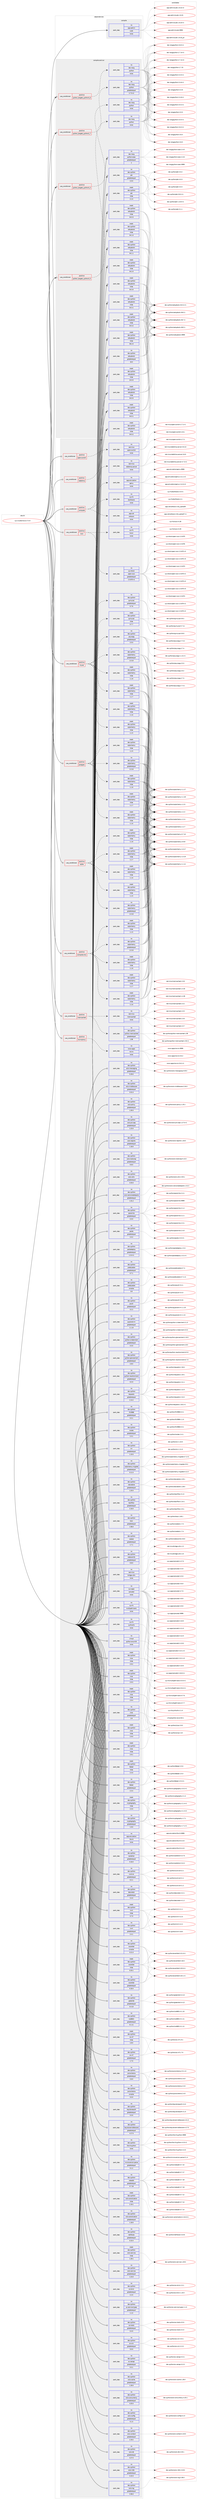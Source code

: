 digraph prolog {

# *************
# Graph options
# *************

newrank=true;
concentrate=true;
compound=true;
graph [rankdir=LR,fontname=Helvetica,fontsize=10,ranksep=1.5];#, ranksep=2.5, nodesep=0.2];
edge  [arrowhead=vee];
node  [fontname=Helvetica,fontsize=10];

# **********
# The ebuild
# **********

subgraph cluster_leftcol {
color=gray;
rank=same;
label=<<i>ebuild</i>>;
id [label="sys-cluster/nova-17.0.5", color=red, width=4, href="../sys-cluster/nova-17.0.5.svg"];
}

# ****************
# The dependencies
# ****************

subgraph cluster_midcol {
color=gray;
label=<<i>dependencies</i>>;
subgraph cluster_compile {
fillcolor="#eeeeee";
style=filled;
label=<<i>compile</i>>;
subgraph pack4294 {
dependency5422 [label=<<TABLE BORDER="0" CELLBORDER="1" CELLSPACING="0" CELLPADDING="4" WIDTH="220"><TR><TD ROWSPAN="6" CELLPADDING="30">pack_dep</TD></TR><TR><TD WIDTH="110">no</TD></TR><TR><TD>app-admin</TD></TR><TR><TD>sudo</TD></TR><TR><TD>none</TD></TR><TR><TD></TD></TR></TABLE>>, shape=none, color=blue];
}
id:e -> dependency5422:w [weight=20,style="solid",arrowhead="vee"];
}
subgraph cluster_compileandrun {
fillcolor="#eeeeee";
style=filled;
label=<<i>compile and run</i>>;
subgraph cond1066 {
dependency5423 [label=<<TABLE BORDER="0" CELLBORDER="1" CELLSPACING="0" CELLPADDING="4"><TR><TD ROWSPAN="3" CELLPADDING="10">use_conditional</TD></TR><TR><TD>positive</TD></TR><TR><TD>python_targets_python2_7</TD></TR></TABLE>>, shape=none, color=red];
subgraph pack4295 {
dependency5424 [label=<<TABLE BORDER="0" CELLBORDER="1" CELLSPACING="0" CELLPADDING="4" WIDTH="220"><TR><TD ROWSPAN="6" CELLPADDING="30">pack_dep</TD></TR><TR><TD WIDTH="110">no</TD></TR><TR><TD>dev-lang</TD></TR><TR><TD>python</TD></TR><TR><TD>greaterequal</TD></TR><TR><TD>2.7.5-r2</TD></TR></TABLE>>, shape=none, color=blue];
}
dependency5423:e -> dependency5424:w [weight=20,style="dashed",arrowhead="vee"];
}
id:e -> dependency5423:w [weight=20,style="solid",arrowhead="odotvee"];
subgraph cond1067 {
dependency5425 [label=<<TABLE BORDER="0" CELLBORDER="1" CELLSPACING="0" CELLPADDING="4"><TR><TD ROWSPAN="3" CELLPADDING="10">use_conditional</TD></TR><TR><TD>positive</TD></TR><TR><TD>python_targets_python3_4</TD></TR></TABLE>>, shape=none, color=red];
subgraph pack4296 {
dependency5426 [label=<<TABLE BORDER="0" CELLBORDER="1" CELLSPACING="0" CELLPADDING="4" WIDTH="220"><TR><TD ROWSPAN="6" CELLPADDING="30">pack_dep</TD></TR><TR><TD WIDTH="110">no</TD></TR><TR><TD>dev-lang</TD></TR><TR><TD>python</TD></TR><TR><TD>none</TD></TR><TR><TD></TD></TR></TABLE>>, shape=none, color=blue];
}
dependency5425:e -> dependency5426:w [weight=20,style="dashed",arrowhead="vee"];
}
id:e -> dependency5425:w [weight=20,style="solid",arrowhead="odotvee"];
subgraph cond1068 {
dependency5427 [label=<<TABLE BORDER="0" CELLBORDER="1" CELLSPACING="0" CELLPADDING="4"><TR><TD ROWSPAN="3" CELLPADDING="10">use_conditional</TD></TR><TR><TD>positive</TD></TR><TR><TD>python_targets_python3_5</TD></TR></TABLE>>, shape=none, color=red];
subgraph pack4297 {
dependency5428 [label=<<TABLE BORDER="0" CELLBORDER="1" CELLSPACING="0" CELLPADDING="4" WIDTH="220"><TR><TD ROWSPAN="6" CELLPADDING="30">pack_dep</TD></TR><TR><TD WIDTH="110">no</TD></TR><TR><TD>dev-lang</TD></TR><TR><TD>python</TD></TR><TR><TD>none</TD></TR><TR><TD></TD></TR></TABLE>>, shape=none, color=blue];
}
dependency5427:e -> dependency5428:w [weight=20,style="dashed",arrowhead="vee"];
}
id:e -> dependency5427:w [weight=20,style="solid",arrowhead="odotvee"];
subgraph cond1069 {
dependency5429 [label=<<TABLE BORDER="0" CELLBORDER="1" CELLSPACING="0" CELLPADDING="4"><TR><TD ROWSPAN="3" CELLPADDING="10">use_conditional</TD></TR><TR><TD>positive</TD></TR><TR><TD>python_targets_python3_6</TD></TR></TABLE>>, shape=none, color=red];
subgraph pack4298 {
dependency5430 [label=<<TABLE BORDER="0" CELLBORDER="1" CELLSPACING="0" CELLPADDING="4" WIDTH="220"><TR><TD ROWSPAN="6" CELLPADDING="30">pack_dep</TD></TR><TR><TD WIDTH="110">no</TD></TR><TR><TD>dev-lang</TD></TR><TR><TD>python</TD></TR><TR><TD>none</TD></TR><TR><TD></TD></TR></TABLE>>, shape=none, color=blue];
}
dependency5429:e -> dependency5430:w [weight=20,style="dashed",arrowhead="vee"];
}
id:e -> dependency5429:w [weight=20,style="solid",arrowhead="odotvee"];
subgraph pack4299 {
dependency5431 [label=<<TABLE BORDER="0" CELLBORDER="1" CELLSPACING="0" CELLPADDING="4" WIDTH="220"><TR><TD ROWSPAN="6" CELLPADDING="30">pack_dep</TD></TR><TR><TD WIDTH="110">no</TD></TR><TR><TD>dev-lang</TD></TR><TR><TD>python-exec</TD></TR><TR><TD>greaterequal</TD></TR><TR><TD>2</TD></TR></TABLE>>, shape=none, color=blue];
}
id:e -> dependency5431:w [weight=20,style="solid",arrowhead="odotvee"];
subgraph pack4300 {
dependency5432 [label=<<TABLE BORDER="0" CELLBORDER="1" CELLSPACING="0" CELLPADDING="4" WIDTH="220"><TR><TD ROWSPAN="6" CELLPADDING="30">pack_dep</TD></TR><TR><TD WIDTH="110">no</TD></TR><TR><TD>dev-python</TD></TR><TR><TD>pbr</TD></TR><TR><TD>greaterequal</TD></TR><TR><TD>2.0.0</TD></TR></TABLE>>, shape=none, color=blue];
}
id:e -> dependency5432:w [weight=20,style="solid",arrowhead="odotvee"];
subgraph pack4301 {
dependency5433 [label=<<TABLE BORDER="0" CELLBORDER="1" CELLSPACING="0" CELLPADDING="4" WIDTH="220"><TR><TD ROWSPAN="6" CELLPADDING="30">pack_dep</TD></TR><TR><TD WIDTH="110">no</TD></TR><TR><TD>dev-python</TD></TR><TR><TD>setuptools</TD></TR><TR><TD>greaterequal</TD></TR><TR><TD>16.0</TD></TR></TABLE>>, shape=none, color=blue];
}
id:e -> dependency5433:w [weight=20,style="solid",arrowhead="odotvee"];
subgraph pack4302 {
dependency5434 [label=<<TABLE BORDER="0" CELLBORDER="1" CELLSPACING="0" CELLPADDING="4" WIDTH="220"><TR><TD ROWSPAN="6" CELLPADDING="30">pack_dep</TD></TR><TR><TD WIDTH="110">weak</TD></TR><TR><TD>dev-python</TD></TR><TR><TD>pbr</TD></TR><TR><TD>tilde</TD></TR><TR><TD>2.1.0</TD></TR></TABLE>>, shape=none, color=blue];
}
id:e -> dependency5434:w [weight=20,style="solid",arrowhead="odotvee"];
subgraph pack4303 {
dependency5435 [label=<<TABLE BORDER="0" CELLBORDER="1" CELLSPACING="0" CELLPADDING="4" WIDTH="220"><TR><TD ROWSPAN="6" CELLPADDING="30">pack_dep</TD></TR><TR><TD WIDTH="110">weak</TD></TR><TR><TD>dev-python</TD></TR><TR><TD>setuptools</TD></TR><TR><TD>tilde</TD></TR><TR><TD>24.0.0</TD></TR></TABLE>>, shape=none, color=blue];
}
id:e -> dependency5435:w [weight=20,style="solid",arrowhead="odotvee"];
subgraph pack4304 {
dependency5436 [label=<<TABLE BORDER="0" CELLBORDER="1" CELLSPACING="0" CELLPADDING="4" WIDTH="220"><TR><TD ROWSPAN="6" CELLPADDING="30">pack_dep</TD></TR><TR><TD WIDTH="110">weak</TD></TR><TR><TD>dev-python</TD></TR><TR><TD>setuptools</TD></TR><TR><TD>tilde</TD></TR><TR><TD>34.0.0</TD></TR></TABLE>>, shape=none, color=blue];
}
id:e -> dependency5436:w [weight=20,style="solid",arrowhead="odotvee"];
subgraph pack4305 {
dependency5437 [label=<<TABLE BORDER="0" CELLBORDER="1" CELLSPACING="0" CELLPADDING="4" WIDTH="220"><TR><TD ROWSPAN="6" CELLPADDING="30">pack_dep</TD></TR><TR><TD WIDTH="110">weak</TD></TR><TR><TD>dev-python</TD></TR><TR><TD>setuptools</TD></TR><TR><TD>tilde</TD></TR><TR><TD>34.0.1</TD></TR></TABLE>>, shape=none, color=blue];
}
id:e -> dependency5437:w [weight=20,style="solid",arrowhead="odotvee"];
subgraph pack4306 {
dependency5438 [label=<<TABLE BORDER="0" CELLBORDER="1" CELLSPACING="0" CELLPADDING="4" WIDTH="220"><TR><TD ROWSPAN="6" CELLPADDING="30">pack_dep</TD></TR><TR><TD WIDTH="110">weak</TD></TR><TR><TD>dev-python</TD></TR><TR><TD>setuptools</TD></TR><TR><TD>tilde</TD></TR><TR><TD>34.0.2</TD></TR></TABLE>>, shape=none, color=blue];
}
id:e -> dependency5438:w [weight=20,style="solid",arrowhead="odotvee"];
subgraph pack4307 {
dependency5439 [label=<<TABLE BORDER="0" CELLBORDER="1" CELLSPACING="0" CELLPADDING="4" WIDTH="220"><TR><TD ROWSPAN="6" CELLPADDING="30">pack_dep</TD></TR><TR><TD WIDTH="110">weak</TD></TR><TR><TD>dev-python</TD></TR><TR><TD>setuptools</TD></TR><TR><TD>tilde</TD></TR><TR><TD>34.0.3</TD></TR></TABLE>>, shape=none, color=blue];
}
id:e -> dependency5439:w [weight=20,style="solid",arrowhead="odotvee"];
subgraph pack4308 {
dependency5440 [label=<<TABLE BORDER="0" CELLBORDER="1" CELLSPACING="0" CELLPADDING="4" WIDTH="220"><TR><TD ROWSPAN="6" CELLPADDING="30">pack_dep</TD></TR><TR><TD WIDTH="110">weak</TD></TR><TR><TD>dev-python</TD></TR><TR><TD>setuptools</TD></TR><TR><TD>tilde</TD></TR><TR><TD>34.1.0</TD></TR></TABLE>>, shape=none, color=blue];
}
id:e -> dependency5440:w [weight=20,style="solid",arrowhead="odotvee"];
subgraph pack4309 {
dependency5441 [label=<<TABLE BORDER="0" CELLBORDER="1" CELLSPACING="0" CELLPADDING="4" WIDTH="220"><TR><TD ROWSPAN="6" CELLPADDING="30">pack_dep</TD></TR><TR><TD WIDTH="110">weak</TD></TR><TR><TD>dev-python</TD></TR><TR><TD>setuptools</TD></TR><TR><TD>tilde</TD></TR><TR><TD>34.1.1</TD></TR></TABLE>>, shape=none, color=blue];
}
id:e -> dependency5441:w [weight=20,style="solid",arrowhead="odotvee"];
subgraph pack4310 {
dependency5442 [label=<<TABLE BORDER="0" CELLBORDER="1" CELLSPACING="0" CELLPADDING="4" WIDTH="220"><TR><TD ROWSPAN="6" CELLPADDING="30">pack_dep</TD></TR><TR><TD WIDTH="110">weak</TD></TR><TR><TD>dev-python</TD></TR><TR><TD>setuptools</TD></TR><TR><TD>tilde</TD></TR><TR><TD>34.2.0</TD></TR></TABLE>>, shape=none, color=blue];
}
id:e -> dependency5442:w [weight=20,style="solid",arrowhead="odotvee"];
subgraph pack4311 {
dependency5443 [label=<<TABLE BORDER="0" CELLBORDER="1" CELLSPACING="0" CELLPADDING="4" WIDTH="220"><TR><TD ROWSPAN="6" CELLPADDING="30">pack_dep</TD></TR><TR><TD WIDTH="110">weak</TD></TR><TR><TD>dev-python</TD></TR><TR><TD>setuptools</TD></TR><TR><TD>tilde</TD></TR><TR><TD>34.3.0</TD></TR></TABLE>>, shape=none, color=blue];
}
id:e -> dependency5443:w [weight=20,style="solid",arrowhead="odotvee"];
subgraph pack4312 {
dependency5444 [label=<<TABLE BORDER="0" CELLBORDER="1" CELLSPACING="0" CELLPADDING="4" WIDTH="220"><TR><TD ROWSPAN="6" CELLPADDING="30">pack_dep</TD></TR><TR><TD WIDTH="110">weak</TD></TR><TR><TD>dev-python</TD></TR><TR><TD>setuptools</TD></TR><TR><TD>tilde</TD></TR><TR><TD>34.3.1</TD></TR></TABLE>>, shape=none, color=blue];
}
id:e -> dependency5444:w [weight=20,style="solid",arrowhead="odotvee"];
subgraph pack4313 {
dependency5445 [label=<<TABLE BORDER="0" CELLBORDER="1" CELLSPACING="0" CELLPADDING="4" WIDTH="220"><TR><TD ROWSPAN="6" CELLPADDING="30">pack_dep</TD></TR><TR><TD WIDTH="110">weak</TD></TR><TR><TD>dev-python</TD></TR><TR><TD>setuptools</TD></TR><TR><TD>tilde</TD></TR><TR><TD>34.3.2</TD></TR></TABLE>>, shape=none, color=blue];
}
id:e -> dependency5445:w [weight=20,style="solid",arrowhead="odotvee"];
subgraph pack4314 {
dependency5446 [label=<<TABLE BORDER="0" CELLBORDER="1" CELLSPACING="0" CELLPADDING="4" WIDTH="220"><TR><TD ROWSPAN="6" CELLPADDING="30">pack_dep</TD></TR><TR><TD WIDTH="110">weak</TD></TR><TR><TD>dev-python</TD></TR><TR><TD>setuptools</TD></TR><TR><TD>tilde</TD></TR><TR><TD>36.2.0</TD></TR></TABLE>>, shape=none, color=blue];
}
id:e -> dependency5446:w [weight=20,style="solid",arrowhead="odotvee"];
}
subgraph cluster_run {
fillcolor="#eeeeee";
style=filled;
label=<<i>run</i>>;
subgraph cond1070 {
dependency5447 [label=<<TABLE BORDER="0" CELLBORDER="1" CELLSPACING="0" CELLPADDING="4"><TR><TD ROWSPAN="3" CELLPADDING="10">use_conditional</TD></TR><TR><TD>positive</TD></TR><TR><TD>compute</TD></TR></TABLE>>, shape=none, color=red];
subgraph pack4315 {
dependency5448 [label=<<TABLE BORDER="0" CELLBORDER="1" CELLSPACING="0" CELLPADDING="4" WIDTH="220"><TR><TD ROWSPAN="6" CELLPADDING="30">pack_dep</TD></TR><TR><TD WIDTH="110">no</TD></TR><TR><TD>app-cdr</TD></TR><TR><TD>cdrtools</TD></TR><TR><TD>none</TD></TR><TR><TD></TD></TR></TABLE>>, shape=none, color=blue];
}
dependency5447:e -> dependency5448:w [weight=20,style="dashed",arrowhead="vee"];
subgraph pack4316 {
dependency5449 [label=<<TABLE BORDER="0" CELLBORDER="1" CELLSPACING="0" CELLPADDING="4" WIDTH="220"><TR><TD ROWSPAN="6" CELLPADDING="30">pack_dep</TD></TR><TR><TD WIDTH="110">no</TD></TR><TR><TD>sys-fs</TD></TR><TR><TD>dosfstools</TD></TR><TR><TD>none</TD></TR><TR><TD></TD></TR></TABLE>>, shape=none, color=blue];
}
dependency5447:e -> dependency5449:w [weight=20,style="dashed",arrowhead="vee"];
subgraph pack4317 {
dependency5450 [label=<<TABLE BORDER="0" CELLBORDER="1" CELLSPACING="0" CELLPADDING="4" WIDTH="220"><TR><TD ROWSPAN="6" CELLPADDING="30">pack_dep</TD></TR><TR><TD WIDTH="110">no</TD></TR><TR><TD>app-emulation</TD></TR><TR><TD>qemu</TD></TR><TR><TD>none</TD></TR><TR><TD></TD></TR></TABLE>>, shape=none, color=blue];
}
dependency5447:e -> dependency5450:w [weight=20,style="dashed",arrowhead="vee"];
}
id:e -> dependency5447:w [weight=20,style="solid",arrowhead="odot"];
subgraph cond1071 {
dependency5451 [label=<<TABLE BORDER="0" CELLBORDER="1" CELLSPACING="0" CELLPADDING="4"><TR><TD ROWSPAN="3" CELLPADDING="10">use_conditional</TD></TR><TR><TD>positive</TD></TR><TR><TD>compute-only</TD></TR></TABLE>>, shape=none, color=red];
subgraph pack4318 {
dependency5452 [label=<<TABLE BORDER="0" CELLBORDER="1" CELLSPACING="0" CELLPADDING="4" WIDTH="220"><TR><TD ROWSPAN="6" CELLPADDING="30">pack_dep</TD></TR><TR><TD WIDTH="110">no</TD></TR><TR><TD>dev-python</TD></TR><TR><TD>sqlalchemy</TD></TR><TR><TD>greaterequal</TD></TR><TR><TD>1.0.10</TD></TR></TABLE>>, shape=none, color=blue];
}
dependency5451:e -> dependency5452:w [weight=20,style="dashed",arrowhead="vee"];
subgraph pack4319 {
dependency5453 [label=<<TABLE BORDER="0" CELLBORDER="1" CELLSPACING="0" CELLPADDING="4" WIDTH="220"><TR><TD ROWSPAN="6" CELLPADDING="30">pack_dep</TD></TR><TR><TD WIDTH="110">weak</TD></TR><TR><TD>dev-python</TD></TR><TR><TD>sqlalchemy</TD></TR><TR><TD>tilde</TD></TR><TR><TD>1.1.5</TD></TR></TABLE>>, shape=none, color=blue];
}
dependency5451:e -> dependency5453:w [weight=20,style="dashed",arrowhead="vee"];
subgraph pack4320 {
dependency5454 [label=<<TABLE BORDER="0" CELLBORDER="1" CELLSPACING="0" CELLPADDING="4" WIDTH="220"><TR><TD ROWSPAN="6" CELLPADDING="30">pack_dep</TD></TR><TR><TD WIDTH="110">weak</TD></TR><TR><TD>dev-python</TD></TR><TR><TD>sqlalchemy</TD></TR><TR><TD>tilde</TD></TR><TR><TD>1.1.6</TD></TR></TABLE>>, shape=none, color=blue];
}
dependency5451:e -> dependency5454:w [weight=20,style="dashed",arrowhead="vee"];
subgraph pack4321 {
dependency5455 [label=<<TABLE BORDER="0" CELLBORDER="1" CELLSPACING="0" CELLPADDING="4" WIDTH="220"><TR><TD ROWSPAN="6" CELLPADDING="30">pack_dep</TD></TR><TR><TD WIDTH="110">weak</TD></TR><TR><TD>dev-python</TD></TR><TR><TD>sqlalchemy</TD></TR><TR><TD>tilde</TD></TR><TR><TD>1.1.7</TD></TR></TABLE>>, shape=none, color=blue];
}
dependency5451:e -> dependency5455:w [weight=20,style="dashed",arrowhead="vee"];
subgraph pack4322 {
dependency5456 [label=<<TABLE BORDER="0" CELLBORDER="1" CELLSPACING="0" CELLPADDING="4" WIDTH="220"><TR><TD ROWSPAN="6" CELLPADDING="30">pack_dep</TD></TR><TR><TD WIDTH="110">weak</TD></TR><TR><TD>dev-python</TD></TR><TR><TD>sqlalchemy</TD></TR><TR><TD>tilde</TD></TR><TR><TD>1.1.8</TD></TR></TABLE>>, shape=none, color=blue];
}
dependency5451:e -> dependency5456:w [weight=20,style="dashed",arrowhead="vee"];
}
id:e -> dependency5451:w [weight=20,style="solid",arrowhead="odot"];
subgraph cond1072 {
dependency5457 [label=<<TABLE BORDER="0" CELLBORDER="1" CELLSPACING="0" CELLPADDING="4"><TR><TD ROWSPAN="3" CELLPADDING="10">use_conditional</TD></TR><TR><TD>positive</TD></TR><TR><TD>iscsi</TD></TR></TABLE>>, shape=none, color=red];
subgraph pack4323 {
dependency5458 [label=<<TABLE BORDER="0" CELLBORDER="1" CELLSPACING="0" CELLPADDING="4" WIDTH="220"><TR><TD ROWSPAN="6" CELLPADDING="30">pack_dep</TD></TR><TR><TD WIDTH="110">no</TD></TR><TR><TD>sys-fs</TD></TR><TR><TD>lsscsi</TD></TR><TR><TD>none</TD></TR><TR><TD></TD></TR></TABLE>>, shape=none, color=blue];
}
dependency5457:e -> dependency5458:w [weight=20,style="dashed",arrowhead="vee"];
subgraph pack4324 {
dependency5459 [label=<<TABLE BORDER="0" CELLBORDER="1" CELLSPACING="0" CELLPADDING="4" WIDTH="220"><TR><TD ROWSPAN="6" CELLPADDING="30">pack_dep</TD></TR><TR><TD WIDTH="110">no</TD></TR><TR><TD>sys-block</TD></TR><TR><TD>open-iscsi</TD></TR><TR><TD>greaterequal</TD></TR><TR><TD>2.0.873-r1</TD></TR></TABLE>>, shape=none, color=blue];
}
dependency5457:e -> dependency5459:w [weight=20,style="dashed",arrowhead="vee"];
}
id:e -> dependency5457:w [weight=20,style="solid",arrowhead="odot"];
subgraph cond1073 {
dependency5460 [label=<<TABLE BORDER="0" CELLBORDER="1" CELLSPACING="0" CELLPADDING="4"><TR><TD ROWSPAN="3" CELLPADDING="10">use_conditional</TD></TR><TR><TD>positive</TD></TR><TR><TD>memcached</TD></TR></TABLE>>, shape=none, color=red];
subgraph pack4325 {
dependency5461 [label=<<TABLE BORDER="0" CELLBORDER="1" CELLSPACING="0" CELLPADDING="4" WIDTH="220"><TR><TD ROWSPAN="6" CELLPADDING="30">pack_dep</TD></TR><TR><TD WIDTH="110">no</TD></TR><TR><TD>net-misc</TD></TR><TR><TD>memcached</TD></TR><TR><TD>none</TD></TR><TR><TD></TD></TR></TABLE>>, shape=none, color=blue];
}
dependency5460:e -> dependency5461:w [weight=20,style="dashed",arrowhead="vee"];
subgraph pack4326 {
dependency5462 [label=<<TABLE BORDER="0" CELLBORDER="1" CELLSPACING="0" CELLPADDING="4" WIDTH="220"><TR><TD ROWSPAN="6" CELLPADDING="30">pack_dep</TD></TR><TR><TD WIDTH="110">no</TD></TR><TR><TD>dev-python</TD></TR><TR><TD>python-memcached</TD></TR><TR><TD>greaterequal</TD></TR><TR><TD>1.58</TD></TR></TABLE>>, shape=none, color=blue];
}
dependency5460:e -> dependency5462:w [weight=20,style="dashed",arrowhead="vee"];
}
id:e -> dependency5460:w [weight=20,style="solid",arrowhead="odot"];
subgraph cond1074 {
dependency5463 [label=<<TABLE BORDER="0" CELLBORDER="1" CELLSPACING="0" CELLPADDING="4"><TR><TD ROWSPAN="3" CELLPADDING="10">use_conditional</TD></TR><TR><TD>positive</TD></TR><TR><TD>mysql</TD></TR></TABLE>>, shape=none, color=red];
subgraph pack4327 {
dependency5464 [label=<<TABLE BORDER="0" CELLBORDER="1" CELLSPACING="0" CELLPADDING="4" WIDTH="220"><TR><TD ROWSPAN="6" CELLPADDING="30">pack_dep</TD></TR><TR><TD WIDTH="110">no</TD></TR><TR><TD>dev-python</TD></TR><TR><TD>pymysql</TD></TR><TR><TD>greaterequal</TD></TR><TR><TD>0.7.6</TD></TR></TABLE>>, shape=none, color=blue];
}
dependency5463:e -> dependency5464:w [weight=20,style="dashed",arrowhead="vee"];
subgraph pack4328 {
dependency5465 [label=<<TABLE BORDER="0" CELLBORDER="1" CELLSPACING="0" CELLPADDING="4" WIDTH="220"><TR><TD ROWSPAN="6" CELLPADDING="30">pack_dep</TD></TR><TR><TD WIDTH="110">weak</TD></TR><TR><TD>dev-python</TD></TR><TR><TD>pymysql</TD></TR><TR><TD>tilde</TD></TR><TR><TD>0.7.7</TD></TR></TABLE>>, shape=none, color=blue];
}
dependency5463:e -> dependency5465:w [weight=20,style="dashed",arrowhead="vee"];
subgraph pack4329 {
dependency5466 [label=<<TABLE BORDER="0" CELLBORDER="1" CELLSPACING="0" CELLPADDING="4" WIDTH="220"><TR><TD ROWSPAN="6" CELLPADDING="30">pack_dep</TD></TR><TR><TD WIDTH="110">no</TD></TR><TR><TD>dev-python</TD></TR><TR><TD>sqlalchemy</TD></TR><TR><TD>greaterequal</TD></TR><TR><TD>1.0.10</TD></TR></TABLE>>, shape=none, color=blue];
}
dependency5463:e -> dependency5466:w [weight=20,style="dashed",arrowhead="vee"];
subgraph pack4330 {
dependency5467 [label=<<TABLE BORDER="0" CELLBORDER="1" CELLSPACING="0" CELLPADDING="4" WIDTH="220"><TR><TD ROWSPAN="6" CELLPADDING="30">pack_dep</TD></TR><TR><TD WIDTH="110">weak</TD></TR><TR><TD>dev-python</TD></TR><TR><TD>sqlalchemy</TD></TR><TR><TD>tilde</TD></TR><TR><TD>1.1.5</TD></TR></TABLE>>, shape=none, color=blue];
}
dependency5463:e -> dependency5467:w [weight=20,style="dashed",arrowhead="vee"];
subgraph pack4331 {
dependency5468 [label=<<TABLE BORDER="0" CELLBORDER="1" CELLSPACING="0" CELLPADDING="4" WIDTH="220"><TR><TD ROWSPAN="6" CELLPADDING="30">pack_dep</TD></TR><TR><TD WIDTH="110">weak</TD></TR><TR><TD>dev-python</TD></TR><TR><TD>sqlalchemy</TD></TR><TR><TD>tilde</TD></TR><TR><TD>1.1.6</TD></TR></TABLE>>, shape=none, color=blue];
}
dependency5463:e -> dependency5468:w [weight=20,style="dashed",arrowhead="vee"];
subgraph pack4332 {
dependency5469 [label=<<TABLE BORDER="0" CELLBORDER="1" CELLSPACING="0" CELLPADDING="4" WIDTH="220"><TR><TD ROWSPAN="6" CELLPADDING="30">pack_dep</TD></TR><TR><TD WIDTH="110">weak</TD></TR><TR><TD>dev-python</TD></TR><TR><TD>sqlalchemy</TD></TR><TR><TD>tilde</TD></TR><TR><TD>1.1.7</TD></TR></TABLE>>, shape=none, color=blue];
}
dependency5463:e -> dependency5469:w [weight=20,style="dashed",arrowhead="vee"];
subgraph pack4333 {
dependency5470 [label=<<TABLE BORDER="0" CELLBORDER="1" CELLSPACING="0" CELLPADDING="4" WIDTH="220"><TR><TD ROWSPAN="6" CELLPADDING="30">pack_dep</TD></TR><TR><TD WIDTH="110">weak</TD></TR><TR><TD>dev-python</TD></TR><TR><TD>sqlalchemy</TD></TR><TR><TD>tilde</TD></TR><TR><TD>1.1.8</TD></TR></TABLE>>, shape=none, color=blue];
}
dependency5463:e -> dependency5470:w [weight=20,style="dashed",arrowhead="vee"];
}
id:e -> dependency5463:w [weight=20,style="solid",arrowhead="odot"];
subgraph cond1075 {
dependency5471 [label=<<TABLE BORDER="0" CELLBORDER="1" CELLSPACING="0" CELLPADDING="4"><TR><TD ROWSPAN="3" CELLPADDING="10">use_conditional</TD></TR><TR><TD>positive</TD></TR><TR><TD>novncproxy</TD></TR></TABLE>>, shape=none, color=red];
subgraph pack4334 {
dependency5472 [label=<<TABLE BORDER="0" CELLBORDER="1" CELLSPACING="0" CELLPADDING="4" WIDTH="220"><TR><TD ROWSPAN="6" CELLPADDING="30">pack_dep</TD></TR><TR><TD WIDTH="110">no</TD></TR><TR><TD>www-apps</TD></TR><TR><TD>novnc</TD></TR><TR><TD>none</TD></TR><TR><TD></TD></TR></TABLE>>, shape=none, color=blue];
}
dependency5471:e -> dependency5472:w [weight=20,style="dashed",arrowhead="vee"];
}
id:e -> dependency5471:w [weight=20,style="solid",arrowhead="odot"];
subgraph cond1076 {
dependency5473 [label=<<TABLE BORDER="0" CELLBORDER="1" CELLSPACING="0" CELLPADDING="4"><TR><TD ROWSPAN="3" CELLPADDING="10">use_conditional</TD></TR><TR><TD>positive</TD></TR><TR><TD>openvswitch</TD></TR></TABLE>>, shape=none, color=red];
subgraph pack4335 {
dependency5474 [label=<<TABLE BORDER="0" CELLBORDER="1" CELLSPACING="0" CELLPADDING="4" WIDTH="220"><TR><TD ROWSPAN="6" CELLPADDING="30">pack_dep</TD></TR><TR><TD WIDTH="110">no</TD></TR><TR><TD>net-misc</TD></TR><TR><TD>openvswitch</TD></TR><TR><TD>none</TD></TR><TR><TD></TD></TR></TABLE>>, shape=none, color=blue];
}
dependency5473:e -> dependency5474:w [weight=20,style="dashed",arrowhead="vee"];
}
id:e -> dependency5473:w [weight=20,style="solid",arrowhead="odot"];
subgraph cond1077 {
dependency5475 [label=<<TABLE BORDER="0" CELLBORDER="1" CELLSPACING="0" CELLPADDING="4"><TR><TD ROWSPAN="3" CELLPADDING="10">use_conditional</TD></TR><TR><TD>positive</TD></TR><TR><TD>postgres</TD></TR></TABLE>>, shape=none, color=red];
subgraph pack4336 {
dependency5476 [label=<<TABLE BORDER="0" CELLBORDER="1" CELLSPACING="0" CELLPADDING="4" WIDTH="220"><TR><TD ROWSPAN="6" CELLPADDING="30">pack_dep</TD></TR><TR><TD WIDTH="110">no</TD></TR><TR><TD>dev-python</TD></TR><TR><TD>psycopg</TD></TR><TR><TD>greaterequal</TD></TR><TR><TD>2.5.0</TD></TR></TABLE>>, shape=none, color=blue];
}
dependency5475:e -> dependency5476:w [weight=20,style="dashed",arrowhead="vee"];
subgraph pack4337 {
dependency5477 [label=<<TABLE BORDER="0" CELLBORDER="1" CELLSPACING="0" CELLPADDING="4" WIDTH="220"><TR><TD ROWSPAN="6" CELLPADDING="30">pack_dep</TD></TR><TR><TD WIDTH="110">no</TD></TR><TR><TD>dev-python</TD></TR><TR><TD>sqlalchemy</TD></TR><TR><TD>greaterequal</TD></TR><TR><TD>1.0.10</TD></TR></TABLE>>, shape=none, color=blue];
}
dependency5475:e -> dependency5477:w [weight=20,style="dashed",arrowhead="vee"];
subgraph pack4338 {
dependency5478 [label=<<TABLE BORDER="0" CELLBORDER="1" CELLSPACING="0" CELLPADDING="4" WIDTH="220"><TR><TD ROWSPAN="6" CELLPADDING="30">pack_dep</TD></TR><TR><TD WIDTH="110">weak</TD></TR><TR><TD>dev-python</TD></TR><TR><TD>sqlalchemy</TD></TR><TR><TD>tilde</TD></TR><TR><TD>1.1.5</TD></TR></TABLE>>, shape=none, color=blue];
}
dependency5475:e -> dependency5478:w [weight=20,style="dashed",arrowhead="vee"];
subgraph pack4339 {
dependency5479 [label=<<TABLE BORDER="0" CELLBORDER="1" CELLSPACING="0" CELLPADDING="4" WIDTH="220"><TR><TD ROWSPAN="6" CELLPADDING="30">pack_dep</TD></TR><TR><TD WIDTH="110">weak</TD></TR><TR><TD>dev-python</TD></TR><TR><TD>sqlalchemy</TD></TR><TR><TD>tilde</TD></TR><TR><TD>1.1.6</TD></TR></TABLE>>, shape=none, color=blue];
}
dependency5475:e -> dependency5479:w [weight=20,style="dashed",arrowhead="vee"];
subgraph pack4340 {
dependency5480 [label=<<TABLE BORDER="0" CELLBORDER="1" CELLSPACING="0" CELLPADDING="4" WIDTH="220"><TR><TD ROWSPAN="6" CELLPADDING="30">pack_dep</TD></TR><TR><TD WIDTH="110">weak</TD></TR><TR><TD>dev-python</TD></TR><TR><TD>sqlalchemy</TD></TR><TR><TD>tilde</TD></TR><TR><TD>1.1.7</TD></TR></TABLE>>, shape=none, color=blue];
}
dependency5475:e -> dependency5480:w [weight=20,style="dashed",arrowhead="vee"];
subgraph pack4341 {
dependency5481 [label=<<TABLE BORDER="0" CELLBORDER="1" CELLSPACING="0" CELLPADDING="4" WIDTH="220"><TR><TD ROWSPAN="6" CELLPADDING="30">pack_dep</TD></TR><TR><TD WIDTH="110">weak</TD></TR><TR><TD>dev-python</TD></TR><TR><TD>sqlalchemy</TD></TR><TR><TD>tilde</TD></TR><TR><TD>1.1.8</TD></TR></TABLE>>, shape=none, color=blue];
}
dependency5475:e -> dependency5481:w [weight=20,style="dashed",arrowhead="vee"];
}
id:e -> dependency5475:w [weight=20,style="solid",arrowhead="odot"];
subgraph cond1078 {
dependency5482 [label=<<TABLE BORDER="0" CELLBORDER="1" CELLSPACING="0" CELLPADDING="4"><TR><TD ROWSPAN="3" CELLPADDING="10">use_conditional</TD></TR><TR><TD>positive</TD></TR><TR><TD>rabbitmq</TD></TR></TABLE>>, shape=none, color=red];
subgraph pack4342 {
dependency5483 [label=<<TABLE BORDER="0" CELLBORDER="1" CELLSPACING="0" CELLPADDING="4" WIDTH="220"><TR><TD ROWSPAN="6" CELLPADDING="30">pack_dep</TD></TR><TR><TD WIDTH="110">no</TD></TR><TR><TD>net-misc</TD></TR><TR><TD>rabbitmq-server</TD></TR><TR><TD>none</TD></TR><TR><TD></TD></TR></TABLE>>, shape=none, color=blue];
}
dependency5482:e -> dependency5483:w [weight=20,style="dashed",arrowhead="vee"];
}
id:e -> dependency5482:w [weight=20,style="solid",arrowhead="odot"];
subgraph cond1079 {
dependency5484 [label=<<TABLE BORDER="0" CELLBORDER="1" CELLSPACING="0" CELLPADDING="4"><TR><TD ROWSPAN="3" CELLPADDING="10">use_conditional</TD></TR><TR><TD>positive</TD></TR><TR><TD>sqlite</TD></TR></TABLE>>, shape=none, color=red];
subgraph pack4343 {
dependency5485 [label=<<TABLE BORDER="0" CELLBORDER="1" CELLSPACING="0" CELLPADDING="4" WIDTH="220"><TR><TD ROWSPAN="6" CELLPADDING="30">pack_dep</TD></TR><TR><TD WIDTH="110">no</TD></TR><TR><TD>dev-python</TD></TR><TR><TD>sqlalchemy</TD></TR><TR><TD>greaterequal</TD></TR><TR><TD>1.0.10</TD></TR></TABLE>>, shape=none, color=blue];
}
dependency5484:e -> dependency5485:w [weight=20,style="dashed",arrowhead="vee"];
subgraph pack4344 {
dependency5486 [label=<<TABLE BORDER="0" CELLBORDER="1" CELLSPACING="0" CELLPADDING="4" WIDTH="220"><TR><TD ROWSPAN="6" CELLPADDING="30">pack_dep</TD></TR><TR><TD WIDTH="110">weak</TD></TR><TR><TD>dev-python</TD></TR><TR><TD>sqlalchemy</TD></TR><TR><TD>tilde</TD></TR><TR><TD>1.1.5</TD></TR></TABLE>>, shape=none, color=blue];
}
dependency5484:e -> dependency5486:w [weight=20,style="dashed",arrowhead="vee"];
subgraph pack4345 {
dependency5487 [label=<<TABLE BORDER="0" CELLBORDER="1" CELLSPACING="0" CELLPADDING="4" WIDTH="220"><TR><TD ROWSPAN="6" CELLPADDING="30">pack_dep</TD></TR><TR><TD WIDTH="110">weak</TD></TR><TR><TD>dev-python</TD></TR><TR><TD>sqlalchemy</TD></TR><TR><TD>tilde</TD></TR><TR><TD>1.1.6</TD></TR></TABLE>>, shape=none, color=blue];
}
dependency5484:e -> dependency5487:w [weight=20,style="dashed",arrowhead="vee"];
subgraph pack4346 {
dependency5488 [label=<<TABLE BORDER="0" CELLBORDER="1" CELLSPACING="0" CELLPADDING="4" WIDTH="220"><TR><TD ROWSPAN="6" CELLPADDING="30">pack_dep</TD></TR><TR><TD WIDTH="110">weak</TD></TR><TR><TD>dev-python</TD></TR><TR><TD>sqlalchemy</TD></TR><TR><TD>tilde</TD></TR><TR><TD>1.1.7</TD></TR></TABLE>>, shape=none, color=blue];
}
dependency5484:e -> dependency5488:w [weight=20,style="dashed",arrowhead="vee"];
subgraph pack4347 {
dependency5489 [label=<<TABLE BORDER="0" CELLBORDER="1" CELLSPACING="0" CELLPADDING="4" WIDTH="220"><TR><TD ROWSPAN="6" CELLPADDING="30">pack_dep</TD></TR><TR><TD WIDTH="110">weak</TD></TR><TR><TD>dev-python</TD></TR><TR><TD>sqlalchemy</TD></TR><TR><TD>tilde</TD></TR><TR><TD>1.1.8</TD></TR></TABLE>>, shape=none, color=blue];
}
dependency5484:e -> dependency5489:w [weight=20,style="dashed",arrowhead="vee"];
}
id:e -> dependency5484:w [weight=20,style="solid",arrowhead="odot"];
subgraph pack4348 {
dependency5490 [label=<<TABLE BORDER="0" CELLBORDER="1" CELLSPACING="0" CELLPADDING="4" WIDTH="220"><TR><TD ROWSPAN="6" CELLPADDING="30">pack_dep</TD></TR><TR><TD WIDTH="110">no</TD></TR><TR><TD>app-emulation</TD></TR><TR><TD>libvirt</TD></TR><TR><TD>none</TD></TR><TR><TD></TD></TR></TABLE>>, shape=none, color=blue];
}
id:e -> dependency5490:w [weight=20,style="solid",arrowhead="odot"];
subgraph pack4349 {
dependency5491 [label=<<TABLE BORDER="0" CELLBORDER="1" CELLSPACING="0" CELLPADDING="4" WIDTH="220"><TR><TD ROWSPAN="6" CELLPADDING="30">pack_dep</TD></TR><TR><TD WIDTH="110">no</TD></TR><TR><TD>dev-python</TD></TR><TR><TD>Babel</TD></TR><TR><TD>greaterequal</TD></TR><TR><TD>2.3.4</TD></TR></TABLE>>, shape=none, color=blue];
}
id:e -> dependency5491:w [weight=20,style="solid",arrowhead="odot"];
subgraph pack4350 {
dependency5492 [label=<<TABLE BORDER="0" CELLBORDER="1" CELLSPACING="0" CELLPADDING="4" WIDTH="220"><TR><TD ROWSPAN="6" CELLPADDING="30">pack_dep</TD></TR><TR><TD WIDTH="110">no</TD></TR><TR><TD>dev-python</TD></TR><TR><TD>castellan</TD></TR><TR><TD>greaterequal</TD></TR><TR><TD>0.16.0</TD></TR></TABLE>>, shape=none, color=blue];
}
id:e -> dependency5492:w [weight=20,style="solid",arrowhead="odot"];
subgraph pack4351 {
dependency5493 [label=<<TABLE BORDER="0" CELLBORDER="1" CELLSPACING="0" CELLPADDING="4" WIDTH="220"><TR><TD ROWSPAN="6" CELLPADDING="30">pack_dep</TD></TR><TR><TD WIDTH="110">no</TD></TR><TR><TD>dev-python</TD></TR><TR><TD>cryptography</TD></TR><TR><TD>greaterequal</TD></TR><TR><TD>1.9.0</TD></TR></TABLE>>, shape=none, color=blue];
}
id:e -> dependency5493:w [weight=20,style="solid",arrowhead="odot"];
subgraph pack4352 {
dependency5494 [label=<<TABLE BORDER="0" CELLBORDER="1" CELLSPACING="0" CELLPADDING="4" WIDTH="220"><TR><TD ROWSPAN="6" CELLPADDING="30">pack_dep</TD></TR><TR><TD WIDTH="110">no</TD></TR><TR><TD>dev-python</TD></TR><TR><TD>cursive</TD></TR><TR><TD>greaterequal</TD></TR><TR><TD>0.2.1</TD></TR></TABLE>>, shape=none, color=blue];
}
id:e -> dependency5494:w [weight=20,style="solid",arrowhead="odot"];
subgraph pack4353 {
dependency5495 [label=<<TABLE BORDER="0" CELLBORDER="1" CELLSPACING="0" CELLPADDING="4" WIDTH="220"><TR><TD ROWSPAN="6" CELLPADDING="30">pack_dep</TD></TR><TR><TD WIDTH="110">no</TD></TR><TR><TD>dev-python</TD></TR><TR><TD>decorator</TD></TR><TR><TD>greaterequal</TD></TR><TR><TD>3.4.0</TD></TR></TABLE>>, shape=none, color=blue];
}
id:e -> dependency5495:w [weight=20,style="solid",arrowhead="odot"];
subgraph pack4354 {
dependency5496 [label=<<TABLE BORDER="0" CELLBORDER="1" CELLSPACING="0" CELLPADDING="4" WIDTH="220"><TR><TD ROWSPAN="6" CELLPADDING="30">pack_dep</TD></TR><TR><TD WIDTH="110">no</TD></TR><TR><TD>dev-python</TD></TR><TR><TD>eventlet</TD></TR><TR><TD>greaterequal</TD></TR><TR><TD>0.18.4</TD></TR></TABLE>>, shape=none, color=blue];
}
id:e -> dependency5496:w [weight=20,style="solid",arrowhead="odot"];
subgraph pack4355 {
dependency5497 [label=<<TABLE BORDER="0" CELLBORDER="1" CELLSPACING="0" CELLPADDING="4" WIDTH="220"><TR><TD ROWSPAN="6" CELLPADDING="30">pack_dep</TD></TR><TR><TD WIDTH="110">no</TD></TR><TR><TD>dev-python</TD></TR><TR><TD>eventlet</TD></TR><TR><TD>smaller</TD></TR><TR><TD>0.21.0</TD></TR></TABLE>>, shape=none, color=blue];
}
id:e -> dependency5497:w [weight=20,style="solid",arrowhead="odot"];
subgraph pack4356 {
dependency5498 [label=<<TABLE BORDER="0" CELLBORDER="1" CELLSPACING="0" CELLPADDING="4" WIDTH="220"><TR><TD ROWSPAN="6" CELLPADDING="30">pack_dep</TD></TR><TR><TD WIDTH="110">no</TD></TR><TR><TD>dev-python</TD></TR><TR><TD>greenlet</TD></TR><TR><TD>greaterequal</TD></TR><TR><TD>0.4.10</TD></TR></TABLE>>, shape=none, color=blue];
}
id:e -> dependency5498:w [weight=20,style="solid",arrowhead="odot"];
subgraph pack4357 {
dependency5499 [label=<<TABLE BORDER="0" CELLBORDER="1" CELLSPACING="0" CELLPADDING="4" WIDTH="220"><TR><TD ROWSPAN="6" CELLPADDING="30">pack_dep</TD></TR><TR><TD WIDTH="110">no</TD></TR><TR><TD>dev-python</TD></TR><TR><TD>iso8601</TD></TR><TR><TD>greaterequal</TD></TR><TR><TD>0.1.11</TD></TR></TABLE>>, shape=none, color=blue];
}
id:e -> dependency5499:w [weight=20,style="solid",arrowhead="odot"];
subgraph pack4358 {
dependency5500 [label=<<TABLE BORDER="0" CELLBORDER="1" CELLSPACING="0" CELLPADDING="4" WIDTH="220"><TR><TD ROWSPAN="6" CELLPADDING="30">pack_dep</TD></TR><TR><TD WIDTH="110">no</TD></TR><TR><TD>dev-python</TD></TR><TR><TD>jinja</TD></TR><TR><TD>greaterequal</TD></TR><TR><TD>2.8</TD></TR></TABLE>>, shape=none, color=blue];
}
id:e -> dependency5500:w [weight=20,style="solid",arrowhead="odot"];
subgraph pack4359 {
dependency5501 [label=<<TABLE BORDER="0" CELLBORDER="1" CELLSPACING="0" CELLPADDING="4" WIDTH="220"><TR><TD ROWSPAN="6" CELLPADDING="30">pack_dep</TD></TR><TR><TD WIDTH="110">no</TD></TR><TR><TD>dev-python</TD></TR><TR><TD>jsonschema</TD></TR><TR><TD>greaterequal</TD></TR><TR><TD>2.6.0</TD></TR></TABLE>>, shape=none, color=blue];
}
id:e -> dependency5501:w [weight=20,style="solid",arrowhead="odot"];
subgraph pack4360 {
dependency5502 [label=<<TABLE BORDER="0" CELLBORDER="1" CELLSPACING="0" CELLPADDING="4" WIDTH="220"><TR><TD ROWSPAN="6" CELLPADDING="30">pack_dep</TD></TR><TR><TD WIDTH="110">no</TD></TR><TR><TD>dev-python</TD></TR><TR><TD>jsonschema</TD></TR><TR><TD>smaller</TD></TR><TR><TD>3.0.0</TD></TR></TABLE>>, shape=none, color=blue];
}
id:e -> dependency5502:w [weight=20,style="solid",arrowhead="odot"];
subgraph pack4361 {
dependency5503 [label=<<TABLE BORDER="0" CELLBORDER="1" CELLSPACING="0" CELLPADDING="4" WIDTH="220"><TR><TD ROWSPAN="6" CELLPADDING="30">pack_dep</TD></TR><TR><TD WIDTH="110">no</TD></TR><TR><TD>dev-python</TD></TR><TR><TD>keystoneauth</TD></TR><TR><TD>greaterequal</TD></TR><TR><TD>3.3.0</TD></TR></TABLE>>, shape=none, color=blue];
}
id:e -> dependency5503:w [weight=20,style="solid",arrowhead="odot"];
subgraph pack4362 {
dependency5504 [label=<<TABLE BORDER="0" CELLBORDER="1" CELLSPACING="0" CELLPADDING="4" WIDTH="220"><TR><TD ROWSPAN="6" CELLPADDING="30">pack_dep</TD></TR><TR><TD WIDTH="110">no</TD></TR><TR><TD>dev-python</TD></TR><TR><TD>keystonemiddleware</TD></TR><TR><TD>greaterequal</TD></TR><TR><TD>4.17.0</TD></TR></TABLE>>, shape=none, color=blue];
}
id:e -> dependency5504:w [weight=20,style="solid",arrowhead="odot"];
subgraph pack4363 {
dependency5505 [label=<<TABLE BORDER="0" CELLBORDER="1" CELLSPACING="0" CELLPADDING="4" WIDTH="220"><TR><TD ROWSPAN="6" CELLPADDING="30">pack_dep</TD></TR><TR><TD WIDTH="110">no</TD></TR><TR><TD>dev-python</TD></TR><TR><TD>libvirt-python</TD></TR><TR><TD>none</TD></TR><TR><TD></TD></TR></TABLE>>, shape=none, color=blue];
}
id:e -> dependency5505:w [weight=20,style="solid",arrowhead="odot"];
subgraph pack4364 {
dependency5506 [label=<<TABLE BORDER="0" CELLBORDER="1" CELLSPACING="0" CELLPADDING="4" WIDTH="220"><TR><TD ROWSPAN="6" CELLPADDING="30">pack_dep</TD></TR><TR><TD WIDTH="110">no</TD></TR><TR><TD>dev-python</TD></TR><TR><TD>lxml</TD></TR><TR><TD>greaterequal</TD></TR><TR><TD>2.4.1</TD></TR></TABLE>>, shape=none, color=blue];
}
id:e -> dependency5506:w [weight=20,style="solid",arrowhead="odot"];
subgraph pack4365 {
dependency5507 [label=<<TABLE BORDER="0" CELLBORDER="1" CELLSPACING="0" CELLPADDING="4" WIDTH="220"><TR><TD ROWSPAN="6" CELLPADDING="30">pack_dep</TD></TR><TR><TD WIDTH="110">no</TD></TR><TR><TD>dev-python</TD></TR><TR><TD>microversion-parse</TD></TR><TR><TD>greaterequal</TD></TR><TR><TD>0.1.2</TD></TR></TABLE>>, shape=none, color=blue];
}
id:e -> dependency5507:w [weight=20,style="solid",arrowhead="odot"];
subgraph pack4366 {
dependency5508 [label=<<TABLE BORDER="0" CELLBORDER="1" CELLSPACING="0" CELLPADDING="4" WIDTH="220"><TR><TD ROWSPAN="6" CELLPADDING="30">pack_dep</TD></TR><TR><TD WIDTH="110">no</TD></TR><TR><TD>dev-python</TD></TR><TR><TD>netaddr</TD></TR><TR><TD>greaterequal</TD></TR><TR><TD>0.7.18</TD></TR></TABLE>>, shape=none, color=blue];
}
id:e -> dependency5508:w [weight=20,style="solid",arrowhead="odot"];
subgraph pack4367 {
dependency5509 [label=<<TABLE BORDER="0" CELLBORDER="1" CELLSPACING="0" CELLPADDING="4" WIDTH="220"><TR><TD ROWSPAN="6" CELLPADDING="30">pack_dep</TD></TR><TR><TD WIDTH="110">no</TD></TR><TR><TD>dev-python</TD></TR><TR><TD>netifaces</TD></TR><TR><TD>greaterequal</TD></TR><TR><TD>0.10.4</TD></TR></TABLE>>, shape=none, color=blue];
}
id:e -> dependency5509:w [weight=20,style="solid",arrowhead="odot"];
subgraph pack4368 {
dependency5510 [label=<<TABLE BORDER="0" CELLBORDER="1" CELLSPACING="0" CELLPADDING="4" WIDTH="220"><TR><TD ROWSPAN="6" CELLPADDING="30">pack_dep</TD></TR><TR><TD WIDTH="110">no</TD></TR><TR><TD>dev-python</TD></TR><TR><TD>os-brick</TD></TR><TR><TD>greaterequal</TD></TR><TR><TD>2.2.0</TD></TR></TABLE>>, shape=none, color=blue];
}
id:e -> dependency5510:w [weight=20,style="solid",arrowhead="odot"];
subgraph pack4369 {
dependency5511 [label=<<TABLE BORDER="0" CELLBORDER="1" CELLSPACING="0" CELLPADDING="4" WIDTH="220"><TR><TD ROWSPAN="6" CELLPADDING="30">pack_dep</TD></TR><TR><TD WIDTH="110">no</TD></TR><TR><TD>dev-python</TD></TR><TR><TD>os-service-types</TD></TR><TR><TD>greaterequal</TD></TR><TR><TD>1.1.0</TD></TR></TABLE>>, shape=none, color=blue];
}
id:e -> dependency5511:w [weight=20,style="solid",arrowhead="odot"];
subgraph pack4370 {
dependency5512 [label=<<TABLE BORDER="0" CELLBORDER="1" CELLSPACING="0" CELLPADDING="4" WIDTH="220"><TR><TD ROWSPAN="6" CELLPADDING="30">pack_dep</TD></TR><TR><TD WIDTH="110">no</TD></TR><TR><TD>dev-python</TD></TR><TR><TD>os-traits</TD></TR><TR><TD>greaterequal</TD></TR><TR><TD>0.4.0</TD></TR></TABLE>>, shape=none, color=blue];
}
id:e -> dependency5512:w [weight=20,style="solid",arrowhead="odot"];
subgraph pack4371 {
dependency5513 [label=<<TABLE BORDER="0" CELLBORDER="1" CELLSPACING="0" CELLPADDING="4" WIDTH="220"><TR><TD ROWSPAN="6" CELLPADDING="30">pack_dep</TD></TR><TR><TD WIDTH="110">no</TD></TR><TR><TD>dev-python</TD></TR><TR><TD>os-vif</TD></TR><TR><TD>greaterequal</TD></TR><TR><TD>1.7.0</TD></TR></TABLE>>, shape=none, color=blue];
}
id:e -> dependency5513:w [weight=20,style="solid",arrowhead="odot"];
subgraph pack4372 {
dependency5514 [label=<<TABLE BORDER="0" CELLBORDER="1" CELLSPACING="0" CELLPADDING="4" WIDTH="220"><TR><TD ROWSPAN="6" CELLPADDING="30">pack_dep</TD></TR><TR><TD WIDTH="110">no</TD></TR><TR><TD>dev-python</TD></TR><TR><TD>os-win</TD></TR><TR><TD>greaterequal</TD></TR><TR><TD>3.0.0</TD></TR></TABLE>>, shape=none, color=blue];
}
id:e -> dependency5514:w [weight=20,style="solid",arrowhead="odot"];
subgraph pack4373 {
dependency5515 [label=<<TABLE BORDER="0" CELLBORDER="1" CELLSPACING="0" CELLPADDING="4" WIDTH="220"><TR><TD ROWSPAN="6" CELLPADDING="30">pack_dep</TD></TR><TR><TD WIDTH="110">no</TD></TR><TR><TD>dev-python</TD></TR><TR><TD>os-xenapi</TD></TR><TR><TD>greaterequal</TD></TR><TR><TD>0.3.1</TD></TR></TABLE>>, shape=none, color=blue];
}
id:e -> dependency5515:w [weight=20,style="solid",arrowhead="odot"];
subgraph pack4374 {
dependency5516 [label=<<TABLE BORDER="0" CELLBORDER="1" CELLSPACING="0" CELLPADDING="4" WIDTH="220"><TR><TD ROWSPAN="6" CELLPADDING="30">pack_dep</TD></TR><TR><TD WIDTH="110">no</TD></TR><TR><TD>dev-python</TD></TR><TR><TD>oslo-cache</TD></TR><TR><TD>greaterequal</TD></TR><TR><TD>1.26.0</TD></TR></TABLE>>, shape=none, color=blue];
}
id:e -> dependency5516:w [weight=20,style="solid",arrowhead="odot"];
subgraph pack4375 {
dependency5517 [label=<<TABLE BORDER="0" CELLBORDER="1" CELLSPACING="0" CELLPADDING="4" WIDTH="220"><TR><TD ROWSPAN="6" CELLPADDING="30">pack_dep</TD></TR><TR><TD WIDTH="110">no</TD></TR><TR><TD>dev-python</TD></TR><TR><TD>oslo-concurrency</TD></TR><TR><TD>greaterequal</TD></TR><TR><TD>3.25.0</TD></TR></TABLE>>, shape=none, color=blue];
}
id:e -> dependency5517:w [weight=20,style="solid",arrowhead="odot"];
subgraph pack4376 {
dependency5518 [label=<<TABLE BORDER="0" CELLBORDER="1" CELLSPACING="0" CELLPADDING="4" WIDTH="220"><TR><TD ROWSPAN="6" CELLPADDING="30">pack_dep</TD></TR><TR><TD WIDTH="110">no</TD></TR><TR><TD>dev-python</TD></TR><TR><TD>oslo-config</TD></TR><TR><TD>greaterequal</TD></TR><TR><TD>5.1.0</TD></TR></TABLE>>, shape=none, color=blue];
}
id:e -> dependency5518:w [weight=20,style="solid",arrowhead="odot"];
subgraph pack4377 {
dependency5519 [label=<<TABLE BORDER="0" CELLBORDER="1" CELLSPACING="0" CELLPADDING="4" WIDTH="220"><TR><TD ROWSPAN="6" CELLPADDING="30">pack_dep</TD></TR><TR><TD WIDTH="110">no</TD></TR><TR><TD>dev-python</TD></TR><TR><TD>oslo-context</TD></TR><TR><TD>greaterequal</TD></TR><TR><TD>2.19.2</TD></TR></TABLE>>, shape=none, color=blue];
}
id:e -> dependency5519:w [weight=20,style="solid",arrowhead="odot"];
subgraph pack4378 {
dependency5520 [label=<<TABLE BORDER="0" CELLBORDER="1" CELLSPACING="0" CELLPADDING="4" WIDTH="220"><TR><TD ROWSPAN="6" CELLPADDING="30">pack_dep</TD></TR><TR><TD WIDTH="110">no</TD></TR><TR><TD>dev-python</TD></TR><TR><TD>oslo-db</TD></TR><TR><TD>greaterequal</TD></TR><TR><TD>4.27.0</TD></TR></TABLE>>, shape=none, color=blue];
}
id:e -> dependency5520:w [weight=20,style="solid",arrowhead="odot"];
subgraph pack4379 {
dependency5521 [label=<<TABLE BORDER="0" CELLBORDER="1" CELLSPACING="0" CELLPADDING="4" WIDTH="220"><TR><TD ROWSPAN="6" CELLPADDING="30">pack_dep</TD></TR><TR><TD WIDTH="110">no</TD></TR><TR><TD>dev-python</TD></TR><TR><TD>oslo-i18n</TD></TR><TR><TD>greaterequal</TD></TR><TR><TD>3.15.3</TD></TR></TABLE>>, shape=none, color=blue];
}
id:e -> dependency5521:w [weight=20,style="solid",arrowhead="odot"];
subgraph pack4380 {
dependency5522 [label=<<TABLE BORDER="0" CELLBORDER="1" CELLSPACING="0" CELLPADDING="4" WIDTH="220"><TR><TD ROWSPAN="6" CELLPADDING="30">pack_dep</TD></TR><TR><TD WIDTH="110">no</TD></TR><TR><TD>dev-python</TD></TR><TR><TD>oslo-log</TD></TR><TR><TD>greaterequal</TD></TR><TR><TD>3.36.0</TD></TR></TABLE>>, shape=none, color=blue];
}
id:e -> dependency5522:w [weight=20,style="solid",arrowhead="odot"];
subgraph pack4381 {
dependency5523 [label=<<TABLE BORDER="0" CELLBORDER="1" CELLSPACING="0" CELLPADDING="4" WIDTH="220"><TR><TD ROWSPAN="6" CELLPADDING="30">pack_dep</TD></TR><TR><TD WIDTH="110">no</TD></TR><TR><TD>dev-python</TD></TR><TR><TD>oslo-messaging</TD></TR><TR><TD>greaterequal</TD></TR><TR><TD>5.29.0</TD></TR></TABLE>>, shape=none, color=blue];
}
id:e -> dependency5523:w [weight=20,style="solid",arrowhead="odot"];
subgraph pack4382 {
dependency5524 [label=<<TABLE BORDER="0" CELLBORDER="1" CELLSPACING="0" CELLPADDING="4" WIDTH="220"><TR><TD ROWSPAN="6" CELLPADDING="30">pack_dep</TD></TR><TR><TD WIDTH="110">no</TD></TR><TR><TD>dev-python</TD></TR><TR><TD>oslo-middleware</TD></TR><TR><TD>greaterequal</TD></TR><TR><TD>3.31.0</TD></TR></TABLE>>, shape=none, color=blue];
}
id:e -> dependency5524:w [weight=20,style="solid",arrowhead="odot"];
subgraph pack4383 {
dependency5525 [label=<<TABLE BORDER="0" CELLBORDER="1" CELLSPACING="0" CELLPADDING="4" WIDTH="220"><TR><TD ROWSPAN="6" CELLPADDING="30">pack_dep</TD></TR><TR><TD WIDTH="110">no</TD></TR><TR><TD>dev-python</TD></TR><TR><TD>oslo-policy</TD></TR><TR><TD>greaterequal</TD></TR><TR><TD>1.30.0</TD></TR></TABLE>>, shape=none, color=blue];
}
id:e -> dependency5525:w [weight=20,style="solid",arrowhead="odot"];
subgraph pack4384 {
dependency5526 [label=<<TABLE BORDER="0" CELLBORDER="1" CELLSPACING="0" CELLPADDING="4" WIDTH="220"><TR><TD ROWSPAN="6" CELLPADDING="30">pack_dep</TD></TR><TR><TD WIDTH="110">no</TD></TR><TR><TD>dev-python</TD></TR><TR><TD>oslo-privsep</TD></TR><TR><TD>greaterequal</TD></TR><TR><TD>1.23.0</TD></TR></TABLE>>, shape=none, color=blue];
}
id:e -> dependency5526:w [weight=20,style="solid",arrowhead="odot"];
subgraph pack4385 {
dependency5527 [label=<<TABLE BORDER="0" CELLBORDER="1" CELLSPACING="0" CELLPADDING="4" WIDTH="220"><TR><TD ROWSPAN="6" CELLPADDING="30">pack_dep</TD></TR><TR><TD WIDTH="110">no</TD></TR><TR><TD>dev-python</TD></TR><TR><TD>oslo-reports</TD></TR><TR><TD>greaterequal</TD></TR><TR><TD>1.18.0</TD></TR></TABLE>>, shape=none, color=blue];
}
id:e -> dependency5527:w [weight=20,style="solid",arrowhead="odot"];
subgraph pack4386 {
dependency5528 [label=<<TABLE BORDER="0" CELLBORDER="1" CELLSPACING="0" CELLPADDING="4" WIDTH="220"><TR><TD ROWSPAN="6" CELLPADDING="30">pack_dep</TD></TR><TR><TD WIDTH="110">no</TD></TR><TR><TD>dev-python</TD></TR><TR><TD>oslo-rootwrap</TD></TR><TR><TD>greaterequal</TD></TR><TR><TD>5.8.0</TD></TR></TABLE>>, shape=none, color=blue];
}
id:e -> dependency5528:w [weight=20,style="solid",arrowhead="odot"];
subgraph pack4387 {
dependency5529 [label=<<TABLE BORDER="0" CELLBORDER="1" CELLSPACING="0" CELLPADDING="4" WIDTH="220"><TR><TD ROWSPAN="6" CELLPADDING="30">pack_dep</TD></TR><TR><TD WIDTH="110">no</TD></TR><TR><TD>dev-python</TD></TR><TR><TD>oslo-serialization</TD></TR><TR><TD>greaterequal</TD></TR><TR><TD>1.18.0</TD></TR></TABLE>>, shape=none, color=blue];
}
id:e -> dependency5529:w [weight=20,style="solid",arrowhead="odot"];
subgraph pack4388 {
dependency5530 [label=<<TABLE BORDER="0" CELLBORDER="1" CELLSPACING="0" CELLPADDING="4" WIDTH="220"><TR><TD ROWSPAN="6" CELLPADDING="30">pack_dep</TD></TR><TR><TD WIDTH="110">no</TD></TR><TR><TD>dev-python</TD></TR><TR><TD>oslo-service</TD></TR><TR><TD>greaterequal</TD></TR><TR><TD>1.24.0</TD></TR></TABLE>>, shape=none, color=blue];
}
id:e -> dependency5530:w [weight=20,style="solid",arrowhead="odot"];
subgraph pack4389 {
dependency5531 [label=<<TABLE BORDER="0" CELLBORDER="1" CELLSPACING="0" CELLPADDING="4" WIDTH="220"><TR><TD ROWSPAN="6" CELLPADDING="30">pack_dep</TD></TR><TR><TD WIDTH="110">no</TD></TR><TR><TD>dev-python</TD></TR><TR><TD>oslo-utils</TD></TR><TR><TD>greaterequal</TD></TR><TR><TD>3.33.0</TD></TR></TABLE>>, shape=none, color=blue];
}
id:e -> dependency5531:w [weight=20,style="solid",arrowhead="odot"];
subgraph pack4390 {
dependency5532 [label=<<TABLE BORDER="0" CELLBORDER="1" CELLSPACING="0" CELLPADDING="4" WIDTH="220"><TR><TD ROWSPAN="6" CELLPADDING="30">pack_dep</TD></TR><TR><TD WIDTH="110">no</TD></TR><TR><TD>dev-python</TD></TR><TR><TD>oslo-versionedobjects</TD></TR><TR><TD>greaterequal</TD></TR><TR><TD>1.31.2</TD></TR></TABLE>>, shape=none, color=blue];
}
id:e -> dependency5532:w [weight=20,style="solid",arrowhead="odot"];
subgraph pack4391 {
dependency5533 [label=<<TABLE BORDER="0" CELLBORDER="1" CELLSPACING="0" CELLPADDING="4" WIDTH="220"><TR><TD ROWSPAN="6" CELLPADDING="30">pack_dep</TD></TR><TR><TD WIDTH="110">no</TD></TR><TR><TD>dev-python</TD></TR><TR><TD>paramiko</TD></TR><TR><TD>greaterequal</TD></TR><TR><TD>2.0.0</TD></TR></TABLE>>, shape=none, color=blue];
}
id:e -> dependency5533:w [weight=20,style="solid",arrowhead="odot"];
subgraph pack4392 {
dependency5534 [label=<<TABLE BORDER="0" CELLBORDER="1" CELLSPACING="0" CELLPADDING="4" WIDTH="220"><TR><TD ROWSPAN="6" CELLPADDING="30">pack_dep</TD></TR><TR><TD WIDTH="110">no</TD></TR><TR><TD>dev-python</TD></TR><TR><TD>paste</TD></TR><TR><TD>greaterequal</TD></TR><TR><TD>2.0.2</TD></TR></TABLE>>, shape=none, color=blue];
}
id:e -> dependency5534:w [weight=20,style="solid",arrowhead="odot"];
subgraph pack4393 {
dependency5535 [label=<<TABLE BORDER="0" CELLBORDER="1" CELLSPACING="0" CELLPADDING="4" WIDTH="220"><TR><TD ROWSPAN="6" CELLPADDING="30">pack_dep</TD></TR><TR><TD WIDTH="110">no</TD></TR><TR><TD>dev-python</TD></TR><TR><TD>pastedeploy</TD></TR><TR><TD>greaterequal</TD></TR><TR><TD>1.5.0-r1</TD></TR></TABLE>>, shape=none, color=blue];
}
id:e -> dependency5535:w [weight=20,style="solid",arrowhead="odot"];
subgraph pack4394 {
dependency5536 [label=<<TABLE BORDER="0" CELLBORDER="1" CELLSPACING="0" CELLPADDING="4" WIDTH="220"><TR><TD ROWSPAN="6" CELLPADDING="30">pack_dep</TD></TR><TR><TD WIDTH="110">no</TD></TR><TR><TD>dev-python</TD></TR><TR><TD>prettytable</TD></TR><TR><TD>greaterequal</TD></TR><TR><TD>0.7.1</TD></TR></TABLE>>, shape=none, color=blue];
}
id:e -> dependency5536:w [weight=20,style="solid",arrowhead="odot"];
subgraph pack4395 {
dependency5537 [label=<<TABLE BORDER="0" CELLBORDER="1" CELLSPACING="0" CELLPADDING="4" WIDTH="220"><TR><TD ROWSPAN="6" CELLPADDING="30">pack_dep</TD></TR><TR><TD WIDTH="110">no</TD></TR><TR><TD>dev-python</TD></TR><TR><TD>prettytable</TD></TR><TR><TD>smaller</TD></TR><TR><TD>0.8</TD></TR></TABLE>>, shape=none, color=blue];
}
id:e -> dependency5537:w [weight=20,style="solid",arrowhead="odot"];
subgraph pack4396 {
dependency5538 [label=<<TABLE BORDER="0" CELLBORDER="1" CELLSPACING="0" CELLPADDING="4" WIDTH="220"><TR><TD ROWSPAN="6" CELLPADDING="30">pack_dep</TD></TR><TR><TD WIDTH="110">no</TD></TR><TR><TD>dev-python</TD></TR><TR><TD>psutil</TD></TR><TR><TD>greaterequal</TD></TR><TR><TD>3.2.2</TD></TR></TABLE>>, shape=none, color=blue];
}
id:e -> dependency5538:w [weight=20,style="solid",arrowhead="odot"];
subgraph pack4397 {
dependency5539 [label=<<TABLE BORDER="0" CELLBORDER="1" CELLSPACING="0" CELLPADDING="4" WIDTH="220"><TR><TD ROWSPAN="6" CELLPADDING="30">pack_dep</TD></TR><TR><TD WIDTH="110">no</TD></TR><TR><TD>dev-python</TD></TR><TR><TD>pypowervm</TD></TR><TR><TD>greaterequal</TD></TR><TR><TD>1.1.10</TD></TR></TABLE>>, shape=none, color=blue];
}
id:e -> dependency5539:w [weight=20,style="solid",arrowhead="odot"];
subgraph pack4398 {
dependency5540 [label=<<TABLE BORDER="0" CELLBORDER="1" CELLSPACING="0" CELLPADDING="4" WIDTH="220"><TR><TD ROWSPAN="6" CELLPADDING="30">pack_dep</TD></TR><TR><TD WIDTH="110">no</TD></TR><TR><TD>dev-python</TD></TR><TR><TD>python-cinderclient</TD></TR><TR><TD>greaterequal</TD></TR><TR><TD>3.3.0</TD></TR></TABLE>>, shape=none, color=blue];
}
id:e -> dependency5540:w [weight=20,style="solid",arrowhead="odot"];
subgraph pack4399 {
dependency5541 [label=<<TABLE BORDER="0" CELLBORDER="1" CELLSPACING="0" CELLPADDING="4" WIDTH="220"><TR><TD ROWSPAN="6" CELLPADDING="30">pack_dep</TD></TR><TR><TD WIDTH="110">no</TD></TR><TR><TD>dev-python</TD></TR><TR><TD>python-glanceclient</TD></TR><TR><TD>greaterequal</TD></TR><TR><TD>2.8.0</TD></TR></TABLE>>, shape=none, color=blue];
}
id:e -> dependency5541:w [weight=20,style="solid",arrowhead="odot"];
subgraph pack4400 {
dependency5542 [label=<<TABLE BORDER="0" CELLBORDER="1" CELLSPACING="0" CELLPADDING="4" WIDTH="220"><TR><TD ROWSPAN="6" CELLPADDING="30">pack_dep</TD></TR><TR><TD WIDTH="110">no</TD></TR><TR><TD>dev-python</TD></TR><TR><TD>python-neutronclient</TD></TR><TR><TD>greaterequal</TD></TR><TR><TD>6.3.0</TD></TR></TABLE>>, shape=none, color=blue];
}
id:e -> dependency5542:w [weight=20,style="solid",arrowhead="odot"];
subgraph pack4401 {
dependency5543 [label=<<TABLE BORDER="0" CELLBORDER="1" CELLSPACING="0" CELLPADDING="4" WIDTH="220"><TR><TD ROWSPAN="6" CELLPADDING="30">pack_dep</TD></TR><TR><TD WIDTH="110">no</TD></TR><TR><TD>dev-python</TD></TR><TR><TD>requests</TD></TR><TR><TD>greaterequal</TD></TR><TR><TD>2.14.2</TD></TR></TABLE>>, shape=none, color=blue];
}
id:e -> dependency5543:w [weight=20,style="solid",arrowhead="odot"];
subgraph pack4402 {
dependency5544 [label=<<TABLE BORDER="0" CELLBORDER="1" CELLSPACING="0" CELLPADDING="4" WIDTH="220"><TR><TD ROWSPAN="6" CELLPADDING="30">pack_dep</TD></TR><TR><TD WIDTH="110">no</TD></TR><TR><TD>dev-python</TD></TR><TR><TD>rfc3986</TD></TR><TR><TD>greaterequal</TD></TR><TR><TD>0.3.1</TD></TR></TABLE>>, shape=none, color=blue];
}
id:e -> dependency5544:w [weight=20,style="solid",arrowhead="odot"];
subgraph pack4403 {
dependency5545 [label=<<TABLE BORDER="0" CELLBORDER="1" CELLSPACING="0" CELLPADDING="4" WIDTH="220"><TR><TD ROWSPAN="6" CELLPADDING="30">pack_dep</TD></TR><TR><TD WIDTH="110">no</TD></TR><TR><TD>dev-python</TD></TR><TR><TD>routes</TD></TR><TR><TD>greaterequal</TD></TR><TR><TD>2.3.1</TD></TR></TABLE>>, shape=none, color=blue];
}
id:e -> dependency5545:w [weight=20,style="solid",arrowhead="odot"];
subgraph pack4404 {
dependency5546 [label=<<TABLE BORDER="0" CELLBORDER="1" CELLSPACING="0" CELLPADDING="4" WIDTH="220"><TR><TD ROWSPAN="6" CELLPADDING="30">pack_dep</TD></TR><TR><TD WIDTH="110">no</TD></TR><TR><TD>dev-python</TD></TR><TR><TD>six</TD></TR><TR><TD>greaterequal</TD></TR><TR><TD>1.10.0</TD></TR></TABLE>>, shape=none, color=blue];
}
id:e -> dependency5546:w [weight=20,style="solid",arrowhead="odot"];
subgraph pack4405 {
dependency5547 [label=<<TABLE BORDER="0" CELLBORDER="1" CELLSPACING="0" CELLPADDING="4" WIDTH="220"><TR><TD ROWSPAN="6" CELLPADDING="30">pack_dep</TD></TR><TR><TD WIDTH="110">no</TD></TR><TR><TD>dev-python</TD></TR><TR><TD>sqlalchemy-migrate</TD></TR><TR><TD>greaterequal</TD></TR><TR><TD>0.11.0</TD></TR></TABLE>>, shape=none, color=blue];
}
id:e -> dependency5547:w [weight=20,style="solid",arrowhead="odot"];
subgraph pack4406 {
dependency5548 [label=<<TABLE BORDER="0" CELLBORDER="1" CELLSPACING="0" CELLPADDING="4" WIDTH="220"><TR><TD ROWSPAN="6" CELLPADDING="30">pack_dep</TD></TR><TR><TD WIDTH="110">no</TD></TR><TR><TD>dev-python</TD></TR><TR><TD>stevedore</TD></TR><TR><TD>greaterequal</TD></TR><TR><TD>1.20.0</TD></TR></TABLE>>, shape=none, color=blue];
}
id:e -> dependency5548:w [weight=20,style="solid",arrowhead="odot"];
subgraph pack4407 {
dependency5549 [label=<<TABLE BORDER="0" CELLBORDER="1" CELLSPACING="0" CELLPADDING="4" WIDTH="220"><TR><TD ROWSPAN="6" CELLPADDING="30">pack_dep</TD></TR><TR><TD WIDTH="110">no</TD></TR><TR><TD>dev-python</TD></TR><TR><TD>taskflow</TD></TR><TR><TD>greaterequal</TD></TR><TR><TD>2.16.0</TD></TR></TABLE>>, shape=none, color=blue];
}
id:e -> dependency5549:w [weight=20,style="solid",arrowhead="odot"];
subgraph pack4408 {
dependency5550 [label=<<TABLE BORDER="0" CELLBORDER="1" CELLSPACING="0" CELLPADDING="4" WIDTH="220"><TR><TD ROWSPAN="6" CELLPADDING="30">pack_dep</TD></TR><TR><TD WIDTH="110">no</TD></TR><TR><TD>dev-python</TD></TR><TR><TD>tooz</TD></TR><TR><TD>greaterequal</TD></TR><TR><TD>1.58.0</TD></TR></TABLE>>, shape=none, color=blue];
}
id:e -> dependency5550:w [weight=20,style="solid",arrowhead="odot"];
subgraph pack4409 {
dependency5551 [label=<<TABLE BORDER="0" CELLBORDER="1" CELLSPACING="0" CELLPADDING="4" WIDTH="220"><TR><TD ROWSPAN="6" CELLPADDING="30">pack_dep</TD></TR><TR><TD WIDTH="110">no</TD></TR><TR><TD>dev-python</TD></TR><TR><TD>webob</TD></TR><TR><TD>greaterequal</TD></TR><TR><TD>1.7.1</TD></TR></TABLE>>, shape=none, color=blue];
}
id:e -> dependency5551:w [weight=20,style="solid",arrowhead="odot"];
subgraph pack4410 {
dependency5552 [label=<<TABLE BORDER="0" CELLBORDER="1" CELLSPACING="0" CELLPADDING="4" WIDTH="220"><TR><TD ROWSPAN="6" CELLPADDING="30">pack_dep</TD></TR><TR><TD WIDTH="110">no</TD></TR><TR><TD>dev-python</TD></TR><TR><TD>websockify</TD></TR><TR><TD>greaterequal</TD></TR><TR><TD>0.8.0</TD></TR></TABLE>>, shape=none, color=blue];
}
id:e -> dependency5552:w [weight=20,style="solid",arrowhead="odot"];
subgraph pack4411 {
dependency5553 [label=<<TABLE BORDER="0" CELLBORDER="1" CELLSPACING="0" CELLPADDING="4" WIDTH="220"><TR><TD ROWSPAN="6" CELLPADDING="30">pack_dep</TD></TR><TR><TD WIDTH="110">no</TD></TR><TR><TD>net-misc</TD></TR><TR><TD>bridge-utils</TD></TR><TR><TD>none</TD></TR><TR><TD></TD></TR></TABLE>>, shape=none, color=blue];
}
id:e -> dependency5553:w [weight=20,style="solid",arrowhead="odot"];
subgraph pack4412 {
dependency5554 [label=<<TABLE BORDER="0" CELLBORDER="1" CELLSPACING="0" CELLPADDING="4" WIDTH="220"><TR><TD ROWSPAN="6" CELLPADDING="30">pack_dep</TD></TR><TR><TD WIDTH="110">no</TD></TR><TR><TD>sys-apps</TD></TR><TR><TD>iproute2</TD></TR><TR><TD>none</TD></TR><TR><TD></TD></TR></TABLE>>, shape=none, color=blue];
}
id:e -> dependency5554:w [weight=20,style="solid",arrowhead="odot"];
subgraph pack4413 {
dependency5555 [label=<<TABLE BORDER="0" CELLBORDER="1" CELLSPACING="0" CELLPADDING="4" WIDTH="220"><TR><TD ROWSPAN="6" CELLPADDING="30">pack_dep</TD></TR><TR><TD WIDTH="110">no</TD></TR><TR><TD>sys-fs</TD></TR><TR><TD>multipath-tools</TD></TR><TR><TD>none</TD></TR><TR><TD></TD></TR></TABLE>>, shape=none, color=blue];
}
id:e -> dependency5555:w [weight=20,style="solid",arrowhead="odot"];
subgraph pack4414 {
dependency5556 [label=<<TABLE BORDER="0" CELLBORDER="1" CELLSPACING="0" CELLPADDING="4" WIDTH="220"><TR><TD ROWSPAN="6" CELLPADDING="30">pack_dep</TD></TR><TR><TD WIDTH="110">no</TD></TR><TR><TD>sys-fs</TD></TR><TR><TD>sysfsutils</TD></TR><TR><TD>none</TD></TR><TR><TD></TD></TR></TABLE>>, shape=none, color=blue];
}
id:e -> dependency5556:w [weight=20,style="solid",arrowhead="odot"];
subgraph pack4415 {
dependency5557 [label=<<TABLE BORDER="0" CELLBORDER="1" CELLSPACING="0" CELLPADDING="4" WIDTH="220"><TR><TD ROWSPAN="6" CELLPADDING="30">pack_dep</TD></TR><TR><TD WIDTH="110">no</TD></TR><TR><TD>virtual</TD></TR><TR><TD>python-enum34</TD></TR><TR><TD>none</TD></TR><TR><TD></TD></TR></TABLE>>, shape=none, color=blue];
}
id:e -> dependency5557:w [weight=20,style="solid",arrowhead="odot"];
subgraph pack4416 {
dependency5558 [label=<<TABLE BORDER="0" CELLBORDER="1" CELLSPACING="0" CELLPADDING="4" WIDTH="220"><TR><TD ROWSPAN="6" CELLPADDING="30">pack_dep</TD></TR><TR><TD WIDTH="110">weak</TD></TR><TR><TD>dev-python</TD></TR><TR><TD>Babel</TD></TR><TR><TD>tilde</TD></TR><TR><TD>2.4.0</TD></TR></TABLE>>, shape=none, color=blue];
}
id:e -> dependency5558:w [weight=20,style="solid",arrowhead="odot"];
subgraph pack4417 {
dependency5559 [label=<<TABLE BORDER="0" CELLBORDER="1" CELLSPACING="0" CELLPADDING="4" WIDTH="220"><TR><TD ROWSPAN="6" CELLPADDING="30">pack_dep</TD></TR><TR><TD WIDTH="110">weak</TD></TR><TR><TD>dev-python</TD></TR><TR><TD>cryptography</TD></TR><TR><TD>tilde</TD></TR><TR><TD>2.0.0</TD></TR></TABLE>>, shape=none, color=blue];
}
id:e -> dependency5559:w [weight=20,style="solid",arrowhead="odot"];
subgraph pack4418 {
dependency5560 [label=<<TABLE BORDER="0" CELLBORDER="1" CELLSPACING="0" CELLPADDING="4" WIDTH="220"><TR><TD ROWSPAN="6" CELLPADDING="30">pack_dep</TD></TR><TR><TD WIDTH="110">weak</TD></TR><TR><TD>dev-python</TD></TR><TR><TD>eventlet</TD></TR><TR><TD>tilde</TD></TR><TR><TD>0.20.1</TD></TR></TABLE>>, shape=none, color=blue];
}
id:e -> dependency5560:w [weight=20,style="solid",arrowhead="odot"];
subgraph pack4419 {
dependency5561 [label=<<TABLE BORDER="0" CELLBORDER="1" CELLSPACING="0" CELLPADDING="4" WIDTH="220"><TR><TD ROWSPAN="6" CELLPADDING="30">pack_dep</TD></TR><TR><TD WIDTH="110">weak</TD></TR><TR><TD>dev-python</TD></TR><TR><TD>jinja</TD></TR><TR><TD>tilde</TD></TR><TR><TD>2.9.0</TD></TR></TABLE>>, shape=none, color=blue];
}
id:e -> dependency5561:w [weight=20,style="solid",arrowhead="odot"];
subgraph pack4420 {
dependency5562 [label=<<TABLE BORDER="0" CELLBORDER="1" CELLSPACING="0" CELLPADDING="4" WIDTH="220"><TR><TD ROWSPAN="6" CELLPADDING="30">pack_dep</TD></TR><TR><TD WIDTH="110">weak</TD></TR><TR><TD>dev-python</TD></TR><TR><TD>jinja</TD></TR><TR><TD>tilde</TD></TR><TR><TD>2.9.1</TD></TR></TABLE>>, shape=none, color=blue];
}
id:e -> dependency5562:w [weight=20,style="solid",arrowhead="odot"];
subgraph pack4421 {
dependency5563 [label=<<TABLE BORDER="0" CELLBORDER="1" CELLSPACING="0" CELLPADDING="4" WIDTH="220"><TR><TD ROWSPAN="6" CELLPADDING="30">pack_dep</TD></TR><TR><TD WIDTH="110">weak</TD></TR><TR><TD>dev-python</TD></TR><TR><TD>jinja</TD></TR><TR><TD>tilde</TD></TR><TR><TD>2.9.2</TD></TR></TABLE>>, shape=none, color=blue];
}
id:e -> dependency5563:w [weight=20,style="solid",arrowhead="odot"];
subgraph pack4422 {
dependency5564 [label=<<TABLE BORDER="0" CELLBORDER="1" CELLSPACING="0" CELLPADDING="4" WIDTH="220"><TR><TD ROWSPAN="6" CELLPADDING="30">pack_dep</TD></TR><TR><TD WIDTH="110">weak</TD></TR><TR><TD>dev-python</TD></TR><TR><TD>jinja</TD></TR><TR><TD>tilde</TD></TR><TR><TD>2.9.3</TD></TR></TABLE>>, shape=none, color=blue];
}
id:e -> dependency5564:w [weight=20,style="solid",arrowhead="odot"];
subgraph pack4423 {
dependency5565 [label=<<TABLE BORDER="0" CELLBORDER="1" CELLSPACING="0" CELLPADDING="4" WIDTH="220"><TR><TD ROWSPAN="6" CELLPADDING="30">pack_dep</TD></TR><TR><TD WIDTH="110">weak</TD></TR><TR><TD>dev-python</TD></TR><TR><TD>jinja</TD></TR><TR><TD>tilde</TD></TR><TR><TD>2.9.4</TD></TR></TABLE>>, shape=none, color=blue];
}
id:e -> dependency5565:w [weight=20,style="solid",arrowhead="odot"];
subgraph pack4424 {
dependency5566 [label=<<TABLE BORDER="0" CELLBORDER="1" CELLSPACING="0" CELLPADDING="4" WIDTH="220"><TR><TD ROWSPAN="6" CELLPADDING="30">pack_dep</TD></TR><TR><TD WIDTH="110">weak</TD></TR><TR><TD>dev-python</TD></TR><TR><TD>lxml</TD></TR><TR><TD>tilde</TD></TR><TR><TD>3.7.0</TD></TR></TABLE>>, shape=none, color=blue];
}
id:e -> dependency5566:w [weight=20,style="solid",arrowhead="odot"];
subgraph pack4425 {
dependency5567 [label=<<TABLE BORDER="0" CELLBORDER="1" CELLSPACING="0" CELLPADDING="4" WIDTH="220"><TR><TD ROWSPAN="6" CELLPADDING="30">pack_dep</TD></TR><TR><TD WIDTH="110">weak</TD></TR><TR><TD>dev-python</TD></TR><TR><TD>os-vif</TD></TR><TR><TD>tilde</TD></TR><TR><TD>1.8.0</TD></TR></TABLE>>, shape=none, color=blue];
}
id:e -> dependency5567:w [weight=20,style="solid",arrowhead="odot"];
subgraph pack4426 {
dependency5568 [label=<<TABLE BORDER="0" CELLBORDER="1" CELLSPACING="0" CELLPADDING="4" WIDTH="220"><TR><TD ROWSPAN="6" CELLPADDING="30">pack_dep</TD></TR><TR><TD WIDTH="110">weak</TD></TR><TR><TD>dev-python</TD></TR><TR><TD>oslo-serialization</TD></TR><TR><TD>tilde</TD></TR><TR><TD>2.19.1</TD></TR></TABLE>>, shape=none, color=blue];
}
id:e -> dependency5568:w [weight=20,style="solid",arrowhead="odot"];
subgraph pack4427 {
dependency5569 [label=<<TABLE BORDER="0" CELLBORDER="1" CELLSPACING="0" CELLPADDING="4" WIDTH="220"><TR><TD ROWSPAN="6" CELLPADDING="30">pack_dep</TD></TR><TR><TD WIDTH="110">weak</TD></TR><TR><TD>dev-python</TD></TR><TR><TD>oslo-service</TD></TR><TR><TD>tilde</TD></TR><TR><TD>1.28.1</TD></TR></TABLE>>, shape=none, color=blue];
}
id:e -> dependency5569:w [weight=20,style="solid",arrowhead="odot"];
}
}

# **************
# The candidates
# **************

subgraph cluster_choices {
rank=same;
color=gray;
label=<<i>candidates</i>>;

subgraph choice4294 {
color=black;
nodesep=1;
choice97112112459710010910511047115117100111454946564650489511250 [label="app-admin/sudo-1.8.20_p2", color=red, width=4,href="../app-admin/sudo-1.8.20_p2.svg"];
choice97112112459710010910511047115117100111454946564650504511450 [label="app-admin/sudo-1.8.22-r2", color=red, width=4,href="../app-admin/sudo-1.8.22-r2.svg"];
choice9711211245971001091051104711511710011145494656465051 [label="app-admin/sudo-1.8.23", color=red, width=4,href="../app-admin/sudo-1.8.23.svg"];
choice97112112459710010910511047115117100111454946564650514511449 [label="app-admin/sudo-1.8.23-r1", color=red, width=4,href="../app-admin/sudo-1.8.23-r1.svg"];
choice971121124597100109105110471151171001114557575757 [label="app-admin/sudo-9999", color=red, width=4,href="../app-admin/sudo-9999.svg"];
dependency5422:e -> choice97112112459710010910511047115117100111454946564650489511250:w [style=dotted,weight="100"];
dependency5422:e -> choice97112112459710010910511047115117100111454946564650504511450:w [style=dotted,weight="100"];
dependency5422:e -> choice9711211245971001091051104711511710011145494656465051:w [style=dotted,weight="100"];
dependency5422:e -> choice97112112459710010910511047115117100111454946564650514511449:w [style=dotted,weight="100"];
dependency5422:e -> choice971121124597100109105110471151171001114557575757:w [style=dotted,weight="100"];
}
subgraph choice4295 {
color=black;
nodesep=1;
choice100101118451089711010347112121116104111110455046554649524511449 [label="dev-lang/python-2.7.14-r1", color=red, width=4,href="../dev-lang/python-2.7.14-r1.svg"];
choice100101118451089711010347112121116104111110455046554649524511450 [label="dev-lang/python-2.7.14-r2", color=red, width=4,href="../dev-lang/python-2.7.14-r2.svg"];
choice10010111845108971101034711212111610411111045504655464953 [label="dev-lang/python-2.7.15", color=red, width=4,href="../dev-lang/python-2.7.15.svg"];
choice1001011184510897110103471121211161041111104551465246534511449 [label="dev-lang/python-3.4.5-r1", color=red, width=4,href="../dev-lang/python-3.4.5-r1.svg"];
choice1001011184510897110103471121211161041111104551465246544511449 [label="dev-lang/python-3.4.6-r1", color=red, width=4,href="../dev-lang/python-3.4.6-r1.svg"];
choice100101118451089711010347112121116104111110455146524656 [label="dev-lang/python-3.4.8", color=red, width=4,href="../dev-lang/python-3.4.8.svg"];
choice1001011184510897110103471121211161041111104551465246564511449 [label="dev-lang/python-3.4.8-r1", color=red, width=4,href="../dev-lang/python-3.4.8-r1.svg"];
choice1001011184510897110103471121211161041111104551465346524511449 [label="dev-lang/python-3.5.4-r1", color=red, width=4,href="../dev-lang/python-3.5.4-r1.svg"];
choice100101118451089711010347112121116104111110455146534653 [label="dev-lang/python-3.5.5", color=red, width=4,href="../dev-lang/python-3.5.5.svg"];
choice1001011184510897110103471121211161041111104551465346534511449 [label="dev-lang/python-3.5.5-r1", color=red, width=4,href="../dev-lang/python-3.5.5-r1.svg"];
choice1001011184510897110103471121211161041111104551465446514511449 [label="dev-lang/python-3.6.3-r1", color=red, width=4,href="../dev-lang/python-3.6.3-r1.svg"];
choice100101118451089711010347112121116104111110455146544652 [label="dev-lang/python-3.6.4", color=red, width=4,href="../dev-lang/python-3.6.4.svg"];
choice100101118451089711010347112121116104111110455146544653 [label="dev-lang/python-3.6.5", color=red, width=4,href="../dev-lang/python-3.6.5.svg"];
choice1001011184510897110103471121211161041111104551465446534511449 [label="dev-lang/python-3.6.5-r1", color=red, width=4,href="../dev-lang/python-3.6.5-r1.svg"];
dependency5424:e -> choice100101118451089711010347112121116104111110455046554649524511449:w [style=dotted,weight="100"];
dependency5424:e -> choice100101118451089711010347112121116104111110455046554649524511450:w [style=dotted,weight="100"];
dependency5424:e -> choice10010111845108971101034711212111610411111045504655464953:w [style=dotted,weight="100"];
dependency5424:e -> choice1001011184510897110103471121211161041111104551465246534511449:w [style=dotted,weight="100"];
dependency5424:e -> choice1001011184510897110103471121211161041111104551465246544511449:w [style=dotted,weight="100"];
dependency5424:e -> choice100101118451089711010347112121116104111110455146524656:w [style=dotted,weight="100"];
dependency5424:e -> choice1001011184510897110103471121211161041111104551465246564511449:w [style=dotted,weight="100"];
dependency5424:e -> choice1001011184510897110103471121211161041111104551465346524511449:w [style=dotted,weight="100"];
dependency5424:e -> choice100101118451089711010347112121116104111110455146534653:w [style=dotted,weight="100"];
dependency5424:e -> choice1001011184510897110103471121211161041111104551465346534511449:w [style=dotted,weight="100"];
dependency5424:e -> choice1001011184510897110103471121211161041111104551465446514511449:w [style=dotted,weight="100"];
dependency5424:e -> choice100101118451089711010347112121116104111110455146544652:w [style=dotted,weight="100"];
dependency5424:e -> choice100101118451089711010347112121116104111110455146544653:w [style=dotted,weight="100"];
dependency5424:e -> choice1001011184510897110103471121211161041111104551465446534511449:w [style=dotted,weight="100"];
}
subgraph choice4296 {
color=black;
nodesep=1;
choice100101118451089711010347112121116104111110455046554649524511449 [label="dev-lang/python-2.7.14-r1", color=red, width=4,href="../dev-lang/python-2.7.14-r1.svg"];
choice100101118451089711010347112121116104111110455046554649524511450 [label="dev-lang/python-2.7.14-r2", color=red, width=4,href="../dev-lang/python-2.7.14-r2.svg"];
choice10010111845108971101034711212111610411111045504655464953 [label="dev-lang/python-2.7.15", color=red, width=4,href="../dev-lang/python-2.7.15.svg"];
choice1001011184510897110103471121211161041111104551465246534511449 [label="dev-lang/python-3.4.5-r1", color=red, width=4,href="../dev-lang/python-3.4.5-r1.svg"];
choice1001011184510897110103471121211161041111104551465246544511449 [label="dev-lang/python-3.4.6-r1", color=red, width=4,href="../dev-lang/python-3.4.6-r1.svg"];
choice100101118451089711010347112121116104111110455146524656 [label="dev-lang/python-3.4.8", color=red, width=4,href="../dev-lang/python-3.4.8.svg"];
choice1001011184510897110103471121211161041111104551465246564511449 [label="dev-lang/python-3.4.8-r1", color=red, width=4,href="../dev-lang/python-3.4.8-r1.svg"];
choice1001011184510897110103471121211161041111104551465346524511449 [label="dev-lang/python-3.5.4-r1", color=red, width=4,href="../dev-lang/python-3.5.4-r1.svg"];
choice100101118451089711010347112121116104111110455146534653 [label="dev-lang/python-3.5.5", color=red, width=4,href="../dev-lang/python-3.5.5.svg"];
choice1001011184510897110103471121211161041111104551465346534511449 [label="dev-lang/python-3.5.5-r1", color=red, width=4,href="../dev-lang/python-3.5.5-r1.svg"];
choice1001011184510897110103471121211161041111104551465446514511449 [label="dev-lang/python-3.6.3-r1", color=red, width=4,href="../dev-lang/python-3.6.3-r1.svg"];
choice100101118451089711010347112121116104111110455146544652 [label="dev-lang/python-3.6.4", color=red, width=4,href="../dev-lang/python-3.6.4.svg"];
choice100101118451089711010347112121116104111110455146544653 [label="dev-lang/python-3.6.5", color=red, width=4,href="../dev-lang/python-3.6.5.svg"];
choice1001011184510897110103471121211161041111104551465446534511449 [label="dev-lang/python-3.6.5-r1", color=red, width=4,href="../dev-lang/python-3.6.5-r1.svg"];
dependency5426:e -> choice100101118451089711010347112121116104111110455046554649524511449:w [style=dotted,weight="100"];
dependency5426:e -> choice100101118451089711010347112121116104111110455046554649524511450:w [style=dotted,weight="100"];
dependency5426:e -> choice10010111845108971101034711212111610411111045504655464953:w [style=dotted,weight="100"];
dependency5426:e -> choice1001011184510897110103471121211161041111104551465246534511449:w [style=dotted,weight="100"];
dependency5426:e -> choice1001011184510897110103471121211161041111104551465246544511449:w [style=dotted,weight="100"];
dependency5426:e -> choice100101118451089711010347112121116104111110455146524656:w [style=dotted,weight="100"];
dependency5426:e -> choice1001011184510897110103471121211161041111104551465246564511449:w [style=dotted,weight="100"];
dependency5426:e -> choice1001011184510897110103471121211161041111104551465346524511449:w [style=dotted,weight="100"];
dependency5426:e -> choice100101118451089711010347112121116104111110455146534653:w [style=dotted,weight="100"];
dependency5426:e -> choice1001011184510897110103471121211161041111104551465346534511449:w [style=dotted,weight="100"];
dependency5426:e -> choice1001011184510897110103471121211161041111104551465446514511449:w [style=dotted,weight="100"];
dependency5426:e -> choice100101118451089711010347112121116104111110455146544652:w [style=dotted,weight="100"];
dependency5426:e -> choice100101118451089711010347112121116104111110455146544653:w [style=dotted,weight="100"];
dependency5426:e -> choice1001011184510897110103471121211161041111104551465446534511449:w [style=dotted,weight="100"];
}
subgraph choice4297 {
color=black;
nodesep=1;
choice100101118451089711010347112121116104111110455046554649524511449 [label="dev-lang/python-2.7.14-r1", color=red, width=4,href="../dev-lang/python-2.7.14-r1.svg"];
choice100101118451089711010347112121116104111110455046554649524511450 [label="dev-lang/python-2.7.14-r2", color=red, width=4,href="../dev-lang/python-2.7.14-r2.svg"];
choice10010111845108971101034711212111610411111045504655464953 [label="dev-lang/python-2.7.15", color=red, width=4,href="../dev-lang/python-2.7.15.svg"];
choice1001011184510897110103471121211161041111104551465246534511449 [label="dev-lang/python-3.4.5-r1", color=red, width=4,href="../dev-lang/python-3.4.5-r1.svg"];
choice1001011184510897110103471121211161041111104551465246544511449 [label="dev-lang/python-3.4.6-r1", color=red, width=4,href="../dev-lang/python-3.4.6-r1.svg"];
choice100101118451089711010347112121116104111110455146524656 [label="dev-lang/python-3.4.8", color=red, width=4,href="../dev-lang/python-3.4.8.svg"];
choice1001011184510897110103471121211161041111104551465246564511449 [label="dev-lang/python-3.4.8-r1", color=red, width=4,href="../dev-lang/python-3.4.8-r1.svg"];
choice1001011184510897110103471121211161041111104551465346524511449 [label="dev-lang/python-3.5.4-r1", color=red, width=4,href="../dev-lang/python-3.5.4-r1.svg"];
choice100101118451089711010347112121116104111110455146534653 [label="dev-lang/python-3.5.5", color=red, width=4,href="../dev-lang/python-3.5.5.svg"];
choice1001011184510897110103471121211161041111104551465346534511449 [label="dev-lang/python-3.5.5-r1", color=red, width=4,href="../dev-lang/python-3.5.5-r1.svg"];
choice1001011184510897110103471121211161041111104551465446514511449 [label="dev-lang/python-3.6.3-r1", color=red, width=4,href="../dev-lang/python-3.6.3-r1.svg"];
choice100101118451089711010347112121116104111110455146544652 [label="dev-lang/python-3.6.4", color=red, width=4,href="../dev-lang/python-3.6.4.svg"];
choice100101118451089711010347112121116104111110455146544653 [label="dev-lang/python-3.6.5", color=red, width=4,href="../dev-lang/python-3.6.5.svg"];
choice1001011184510897110103471121211161041111104551465446534511449 [label="dev-lang/python-3.6.5-r1", color=red, width=4,href="../dev-lang/python-3.6.5-r1.svg"];
dependency5428:e -> choice100101118451089711010347112121116104111110455046554649524511449:w [style=dotted,weight="100"];
dependency5428:e -> choice100101118451089711010347112121116104111110455046554649524511450:w [style=dotted,weight="100"];
dependency5428:e -> choice10010111845108971101034711212111610411111045504655464953:w [style=dotted,weight="100"];
dependency5428:e -> choice1001011184510897110103471121211161041111104551465246534511449:w [style=dotted,weight="100"];
dependency5428:e -> choice1001011184510897110103471121211161041111104551465246544511449:w [style=dotted,weight="100"];
dependency5428:e -> choice100101118451089711010347112121116104111110455146524656:w [style=dotted,weight="100"];
dependency5428:e -> choice1001011184510897110103471121211161041111104551465246564511449:w [style=dotted,weight="100"];
dependency5428:e -> choice1001011184510897110103471121211161041111104551465346524511449:w [style=dotted,weight="100"];
dependency5428:e -> choice100101118451089711010347112121116104111110455146534653:w [style=dotted,weight="100"];
dependency5428:e -> choice1001011184510897110103471121211161041111104551465346534511449:w [style=dotted,weight="100"];
dependency5428:e -> choice1001011184510897110103471121211161041111104551465446514511449:w [style=dotted,weight="100"];
dependency5428:e -> choice100101118451089711010347112121116104111110455146544652:w [style=dotted,weight="100"];
dependency5428:e -> choice100101118451089711010347112121116104111110455146544653:w [style=dotted,weight="100"];
dependency5428:e -> choice1001011184510897110103471121211161041111104551465446534511449:w [style=dotted,weight="100"];
}
subgraph choice4298 {
color=black;
nodesep=1;
choice100101118451089711010347112121116104111110455046554649524511449 [label="dev-lang/python-2.7.14-r1", color=red, width=4,href="../dev-lang/python-2.7.14-r1.svg"];
choice100101118451089711010347112121116104111110455046554649524511450 [label="dev-lang/python-2.7.14-r2", color=red, width=4,href="../dev-lang/python-2.7.14-r2.svg"];
choice10010111845108971101034711212111610411111045504655464953 [label="dev-lang/python-2.7.15", color=red, width=4,href="../dev-lang/python-2.7.15.svg"];
choice1001011184510897110103471121211161041111104551465246534511449 [label="dev-lang/python-3.4.5-r1", color=red, width=4,href="../dev-lang/python-3.4.5-r1.svg"];
choice1001011184510897110103471121211161041111104551465246544511449 [label="dev-lang/python-3.4.6-r1", color=red, width=4,href="../dev-lang/python-3.4.6-r1.svg"];
choice100101118451089711010347112121116104111110455146524656 [label="dev-lang/python-3.4.8", color=red, width=4,href="../dev-lang/python-3.4.8.svg"];
choice1001011184510897110103471121211161041111104551465246564511449 [label="dev-lang/python-3.4.8-r1", color=red, width=4,href="../dev-lang/python-3.4.8-r1.svg"];
choice1001011184510897110103471121211161041111104551465346524511449 [label="dev-lang/python-3.5.4-r1", color=red, width=4,href="../dev-lang/python-3.5.4-r1.svg"];
choice100101118451089711010347112121116104111110455146534653 [label="dev-lang/python-3.5.5", color=red, width=4,href="../dev-lang/python-3.5.5.svg"];
choice1001011184510897110103471121211161041111104551465346534511449 [label="dev-lang/python-3.5.5-r1", color=red, width=4,href="../dev-lang/python-3.5.5-r1.svg"];
choice1001011184510897110103471121211161041111104551465446514511449 [label="dev-lang/python-3.6.3-r1", color=red, width=4,href="../dev-lang/python-3.6.3-r1.svg"];
choice100101118451089711010347112121116104111110455146544652 [label="dev-lang/python-3.6.4", color=red, width=4,href="../dev-lang/python-3.6.4.svg"];
choice100101118451089711010347112121116104111110455146544653 [label="dev-lang/python-3.6.5", color=red, width=4,href="../dev-lang/python-3.6.5.svg"];
choice1001011184510897110103471121211161041111104551465446534511449 [label="dev-lang/python-3.6.5-r1", color=red, width=4,href="../dev-lang/python-3.6.5-r1.svg"];
dependency5430:e -> choice100101118451089711010347112121116104111110455046554649524511449:w [style=dotted,weight="100"];
dependency5430:e -> choice100101118451089711010347112121116104111110455046554649524511450:w [style=dotted,weight="100"];
dependency5430:e -> choice10010111845108971101034711212111610411111045504655464953:w [style=dotted,weight="100"];
dependency5430:e -> choice1001011184510897110103471121211161041111104551465246534511449:w [style=dotted,weight="100"];
dependency5430:e -> choice1001011184510897110103471121211161041111104551465246544511449:w [style=dotted,weight="100"];
dependency5430:e -> choice100101118451089711010347112121116104111110455146524656:w [style=dotted,weight="100"];
dependency5430:e -> choice1001011184510897110103471121211161041111104551465246564511449:w [style=dotted,weight="100"];
dependency5430:e -> choice1001011184510897110103471121211161041111104551465346524511449:w [style=dotted,weight="100"];
dependency5430:e -> choice100101118451089711010347112121116104111110455146534653:w [style=dotted,weight="100"];
dependency5430:e -> choice1001011184510897110103471121211161041111104551465346534511449:w [style=dotted,weight="100"];
dependency5430:e -> choice1001011184510897110103471121211161041111104551465446514511449:w [style=dotted,weight="100"];
dependency5430:e -> choice100101118451089711010347112121116104111110455146544652:w [style=dotted,weight="100"];
dependency5430:e -> choice100101118451089711010347112121116104111110455146544653:w [style=dotted,weight="100"];
dependency5430:e -> choice1001011184510897110103471121211161041111104551465446534511449:w [style=dotted,weight="100"];
}
subgraph choice4299 {
color=black;
nodesep=1;
choice1001011184510897110103471121211161041111104510112010199455046524653 [label="dev-lang/python-exec-2.4.5", color=red, width=4,href="../dev-lang/python-exec-2.4.5.svg"];
choice1001011184510897110103471121211161041111104510112010199455046524654 [label="dev-lang/python-exec-2.4.6", color=red, width=4,href="../dev-lang/python-exec-2.4.6.svg"];
choice10010111845108971101034711212111610411111045101120101994557575757 [label="dev-lang/python-exec-9999", color=red, width=4,href="../dev-lang/python-exec-9999.svg"];
dependency5431:e -> choice1001011184510897110103471121211161041111104510112010199455046524653:w [style=dotted,weight="100"];
dependency5431:e -> choice1001011184510897110103471121211161041111104510112010199455046524654:w [style=dotted,weight="100"];
dependency5431:e -> choice10010111845108971101034711212111610411111045101120101994557575757:w [style=dotted,weight="100"];
}
subgraph choice4300 {
color=black;
nodesep=1;
choice1001011184511212111610411111047112981144548465646504511449 [label="dev-python/pbr-0.8.2-r1", color=red, width=4,href="../dev-python/pbr-0.8.2-r1.svg"];
choice100101118451121211161041111104711298114454946494846484511449 [label="dev-python/pbr-1.10.0-r1", color=red, width=4,href="../dev-python/pbr-1.10.0-r1.svg"];
choice100101118451121211161041111104711298114455146494649 [label="dev-python/pbr-3.1.1", color=red, width=4,href="../dev-python/pbr-3.1.1.svg"];
choice100101118451121211161041111104711298114455246484650 [label="dev-python/pbr-4.0.2", color=red, width=4,href="../dev-python/pbr-4.0.2.svg"];
choice100101118451121211161041111104711298114455246484651 [label="dev-python/pbr-4.0.3", color=red, width=4,href="../dev-python/pbr-4.0.3.svg"];
choice100101118451121211161041111104711298114455246484652 [label="dev-python/pbr-4.0.4", color=red, width=4,href="../dev-python/pbr-4.0.4.svg"];
dependency5432:e -> choice1001011184511212111610411111047112981144548465646504511449:w [style=dotted,weight="100"];
dependency5432:e -> choice100101118451121211161041111104711298114454946494846484511449:w [style=dotted,weight="100"];
dependency5432:e -> choice100101118451121211161041111104711298114455146494649:w [style=dotted,weight="100"];
dependency5432:e -> choice100101118451121211161041111104711298114455246484650:w [style=dotted,weight="100"];
dependency5432:e -> choice100101118451121211161041111104711298114455246484651:w [style=dotted,weight="100"];
dependency5432:e -> choice100101118451121211161041111104711298114455246484652:w [style=dotted,weight="100"];
}
subgraph choice4301 {
color=black;
nodesep=1;
choice1001011184511212111610411111047115101116117112116111111108115455152464846504511449 [label="dev-python/setuptools-34.0.2-r1", color=red, width=4,href="../dev-python/setuptools-34.0.2-r1.svg"];
choice100101118451121211161041111104711510111611711211611111110811545515446484649 [label="dev-python/setuptools-36.0.1", color=red, width=4,href="../dev-python/setuptools-36.0.1.svg"];
choice100101118451121211161041111104711510111611711211611111110811545515446554650 [label="dev-python/setuptools-36.7.2", color=red, width=4,href="../dev-python/setuptools-36.7.2.svg"];
choice100101118451121211161041111104711510111611711211611111110811545515646534649 [label="dev-python/setuptools-38.5.1", color=red, width=4,href="../dev-python/setuptools-38.5.1.svg"];
choice10010111845112121116104111110471151011161171121161111111081154557575757 [label="dev-python/setuptools-9999", color=red, width=4,href="../dev-python/setuptools-9999.svg"];
dependency5433:e -> choice1001011184511212111610411111047115101116117112116111111108115455152464846504511449:w [style=dotted,weight="100"];
dependency5433:e -> choice100101118451121211161041111104711510111611711211611111110811545515446484649:w [style=dotted,weight="100"];
dependency5433:e -> choice100101118451121211161041111104711510111611711211611111110811545515446554650:w [style=dotted,weight="100"];
dependency5433:e -> choice100101118451121211161041111104711510111611711211611111110811545515646534649:w [style=dotted,weight="100"];
dependency5433:e -> choice10010111845112121116104111110471151011161171121161111111081154557575757:w [style=dotted,weight="100"];
}
subgraph choice4302 {
color=black;
nodesep=1;
choice1001011184511212111610411111047112981144548465646504511449 [label="dev-python/pbr-0.8.2-r1", color=red, width=4,href="../dev-python/pbr-0.8.2-r1.svg"];
choice100101118451121211161041111104711298114454946494846484511449 [label="dev-python/pbr-1.10.0-r1", color=red, width=4,href="../dev-python/pbr-1.10.0-r1.svg"];
choice100101118451121211161041111104711298114455146494649 [label="dev-python/pbr-3.1.1", color=red, width=4,href="../dev-python/pbr-3.1.1.svg"];
choice100101118451121211161041111104711298114455246484650 [label="dev-python/pbr-4.0.2", color=red, width=4,href="../dev-python/pbr-4.0.2.svg"];
choice100101118451121211161041111104711298114455246484651 [label="dev-python/pbr-4.0.3", color=red, width=4,href="../dev-python/pbr-4.0.3.svg"];
choice100101118451121211161041111104711298114455246484652 [label="dev-python/pbr-4.0.4", color=red, width=4,href="../dev-python/pbr-4.0.4.svg"];
dependency5434:e -> choice1001011184511212111610411111047112981144548465646504511449:w [style=dotted,weight="100"];
dependency5434:e -> choice100101118451121211161041111104711298114454946494846484511449:w [style=dotted,weight="100"];
dependency5434:e -> choice100101118451121211161041111104711298114455146494649:w [style=dotted,weight="100"];
dependency5434:e -> choice100101118451121211161041111104711298114455246484650:w [style=dotted,weight="100"];
dependency5434:e -> choice100101118451121211161041111104711298114455246484651:w [style=dotted,weight="100"];
dependency5434:e -> choice100101118451121211161041111104711298114455246484652:w [style=dotted,weight="100"];
}
subgraph choice4303 {
color=black;
nodesep=1;
choice1001011184511212111610411111047115101116117112116111111108115455152464846504511449 [label="dev-python/setuptools-34.0.2-r1", color=red, width=4,href="../dev-python/setuptools-34.0.2-r1.svg"];
choice100101118451121211161041111104711510111611711211611111110811545515446484649 [label="dev-python/setuptools-36.0.1", color=red, width=4,href="../dev-python/setuptools-36.0.1.svg"];
choice100101118451121211161041111104711510111611711211611111110811545515446554650 [label="dev-python/setuptools-36.7.2", color=red, width=4,href="../dev-python/setuptools-36.7.2.svg"];
choice100101118451121211161041111104711510111611711211611111110811545515646534649 [label="dev-python/setuptools-38.5.1", color=red, width=4,href="../dev-python/setuptools-38.5.1.svg"];
choice10010111845112121116104111110471151011161171121161111111081154557575757 [label="dev-python/setuptools-9999", color=red, width=4,href="../dev-python/setuptools-9999.svg"];
dependency5435:e -> choice1001011184511212111610411111047115101116117112116111111108115455152464846504511449:w [style=dotted,weight="100"];
dependency5435:e -> choice100101118451121211161041111104711510111611711211611111110811545515446484649:w [style=dotted,weight="100"];
dependency5435:e -> choice100101118451121211161041111104711510111611711211611111110811545515446554650:w [style=dotted,weight="100"];
dependency5435:e -> choice100101118451121211161041111104711510111611711211611111110811545515646534649:w [style=dotted,weight="100"];
dependency5435:e -> choice10010111845112121116104111110471151011161171121161111111081154557575757:w [style=dotted,weight="100"];
}
subgraph choice4304 {
color=black;
nodesep=1;
choice1001011184511212111610411111047115101116117112116111111108115455152464846504511449 [label="dev-python/setuptools-34.0.2-r1", color=red, width=4,href="../dev-python/setuptools-34.0.2-r1.svg"];
choice100101118451121211161041111104711510111611711211611111110811545515446484649 [label="dev-python/setuptools-36.0.1", color=red, width=4,href="../dev-python/setuptools-36.0.1.svg"];
choice100101118451121211161041111104711510111611711211611111110811545515446554650 [label="dev-python/setuptools-36.7.2", color=red, width=4,href="../dev-python/setuptools-36.7.2.svg"];
choice100101118451121211161041111104711510111611711211611111110811545515646534649 [label="dev-python/setuptools-38.5.1", color=red, width=4,href="../dev-python/setuptools-38.5.1.svg"];
choice10010111845112121116104111110471151011161171121161111111081154557575757 [label="dev-python/setuptools-9999", color=red, width=4,href="../dev-python/setuptools-9999.svg"];
dependency5436:e -> choice1001011184511212111610411111047115101116117112116111111108115455152464846504511449:w [style=dotted,weight="100"];
dependency5436:e -> choice100101118451121211161041111104711510111611711211611111110811545515446484649:w [style=dotted,weight="100"];
dependency5436:e -> choice100101118451121211161041111104711510111611711211611111110811545515446554650:w [style=dotted,weight="100"];
dependency5436:e -> choice100101118451121211161041111104711510111611711211611111110811545515646534649:w [style=dotted,weight="100"];
dependency5436:e -> choice10010111845112121116104111110471151011161171121161111111081154557575757:w [style=dotted,weight="100"];
}
subgraph choice4305 {
color=black;
nodesep=1;
choice1001011184511212111610411111047115101116117112116111111108115455152464846504511449 [label="dev-python/setuptools-34.0.2-r1", color=red, width=4,href="../dev-python/setuptools-34.0.2-r1.svg"];
choice100101118451121211161041111104711510111611711211611111110811545515446484649 [label="dev-python/setuptools-36.0.1", color=red, width=4,href="../dev-python/setuptools-36.0.1.svg"];
choice100101118451121211161041111104711510111611711211611111110811545515446554650 [label="dev-python/setuptools-36.7.2", color=red, width=4,href="../dev-python/setuptools-36.7.2.svg"];
choice100101118451121211161041111104711510111611711211611111110811545515646534649 [label="dev-python/setuptools-38.5.1", color=red, width=4,href="../dev-python/setuptools-38.5.1.svg"];
choice10010111845112121116104111110471151011161171121161111111081154557575757 [label="dev-python/setuptools-9999", color=red, width=4,href="../dev-python/setuptools-9999.svg"];
dependency5437:e -> choice1001011184511212111610411111047115101116117112116111111108115455152464846504511449:w [style=dotted,weight="100"];
dependency5437:e -> choice100101118451121211161041111104711510111611711211611111110811545515446484649:w [style=dotted,weight="100"];
dependency5437:e -> choice100101118451121211161041111104711510111611711211611111110811545515446554650:w [style=dotted,weight="100"];
dependency5437:e -> choice100101118451121211161041111104711510111611711211611111110811545515646534649:w [style=dotted,weight="100"];
dependency5437:e -> choice10010111845112121116104111110471151011161171121161111111081154557575757:w [style=dotted,weight="100"];
}
subgraph choice4306 {
color=black;
nodesep=1;
choice1001011184511212111610411111047115101116117112116111111108115455152464846504511449 [label="dev-python/setuptools-34.0.2-r1", color=red, width=4,href="../dev-python/setuptools-34.0.2-r1.svg"];
choice100101118451121211161041111104711510111611711211611111110811545515446484649 [label="dev-python/setuptools-36.0.1", color=red, width=4,href="../dev-python/setuptools-36.0.1.svg"];
choice100101118451121211161041111104711510111611711211611111110811545515446554650 [label="dev-python/setuptools-36.7.2", color=red, width=4,href="../dev-python/setuptools-36.7.2.svg"];
choice100101118451121211161041111104711510111611711211611111110811545515646534649 [label="dev-python/setuptools-38.5.1", color=red, width=4,href="../dev-python/setuptools-38.5.1.svg"];
choice10010111845112121116104111110471151011161171121161111111081154557575757 [label="dev-python/setuptools-9999", color=red, width=4,href="../dev-python/setuptools-9999.svg"];
dependency5438:e -> choice1001011184511212111610411111047115101116117112116111111108115455152464846504511449:w [style=dotted,weight="100"];
dependency5438:e -> choice100101118451121211161041111104711510111611711211611111110811545515446484649:w [style=dotted,weight="100"];
dependency5438:e -> choice100101118451121211161041111104711510111611711211611111110811545515446554650:w [style=dotted,weight="100"];
dependency5438:e -> choice100101118451121211161041111104711510111611711211611111110811545515646534649:w [style=dotted,weight="100"];
dependency5438:e -> choice10010111845112121116104111110471151011161171121161111111081154557575757:w [style=dotted,weight="100"];
}
subgraph choice4307 {
color=black;
nodesep=1;
choice1001011184511212111610411111047115101116117112116111111108115455152464846504511449 [label="dev-python/setuptools-34.0.2-r1", color=red, width=4,href="../dev-python/setuptools-34.0.2-r1.svg"];
choice100101118451121211161041111104711510111611711211611111110811545515446484649 [label="dev-python/setuptools-36.0.1", color=red, width=4,href="../dev-python/setuptools-36.0.1.svg"];
choice100101118451121211161041111104711510111611711211611111110811545515446554650 [label="dev-python/setuptools-36.7.2", color=red, width=4,href="../dev-python/setuptools-36.7.2.svg"];
choice100101118451121211161041111104711510111611711211611111110811545515646534649 [label="dev-python/setuptools-38.5.1", color=red, width=4,href="../dev-python/setuptools-38.5.1.svg"];
choice10010111845112121116104111110471151011161171121161111111081154557575757 [label="dev-python/setuptools-9999", color=red, width=4,href="../dev-python/setuptools-9999.svg"];
dependency5439:e -> choice1001011184511212111610411111047115101116117112116111111108115455152464846504511449:w [style=dotted,weight="100"];
dependency5439:e -> choice100101118451121211161041111104711510111611711211611111110811545515446484649:w [style=dotted,weight="100"];
dependency5439:e -> choice100101118451121211161041111104711510111611711211611111110811545515446554650:w [style=dotted,weight="100"];
dependency5439:e -> choice100101118451121211161041111104711510111611711211611111110811545515646534649:w [style=dotted,weight="100"];
dependency5439:e -> choice10010111845112121116104111110471151011161171121161111111081154557575757:w [style=dotted,weight="100"];
}
subgraph choice4308 {
color=black;
nodesep=1;
choice1001011184511212111610411111047115101116117112116111111108115455152464846504511449 [label="dev-python/setuptools-34.0.2-r1", color=red, width=4,href="../dev-python/setuptools-34.0.2-r1.svg"];
choice100101118451121211161041111104711510111611711211611111110811545515446484649 [label="dev-python/setuptools-36.0.1", color=red, width=4,href="../dev-python/setuptools-36.0.1.svg"];
choice100101118451121211161041111104711510111611711211611111110811545515446554650 [label="dev-python/setuptools-36.7.2", color=red, width=4,href="../dev-python/setuptools-36.7.2.svg"];
choice100101118451121211161041111104711510111611711211611111110811545515646534649 [label="dev-python/setuptools-38.5.1", color=red, width=4,href="../dev-python/setuptools-38.5.1.svg"];
choice10010111845112121116104111110471151011161171121161111111081154557575757 [label="dev-python/setuptools-9999", color=red, width=4,href="../dev-python/setuptools-9999.svg"];
dependency5440:e -> choice1001011184511212111610411111047115101116117112116111111108115455152464846504511449:w [style=dotted,weight="100"];
dependency5440:e -> choice100101118451121211161041111104711510111611711211611111110811545515446484649:w [style=dotted,weight="100"];
dependency5440:e -> choice100101118451121211161041111104711510111611711211611111110811545515446554650:w [style=dotted,weight="100"];
dependency5440:e -> choice100101118451121211161041111104711510111611711211611111110811545515646534649:w [style=dotted,weight="100"];
dependency5440:e -> choice10010111845112121116104111110471151011161171121161111111081154557575757:w [style=dotted,weight="100"];
}
subgraph choice4309 {
color=black;
nodesep=1;
choice1001011184511212111610411111047115101116117112116111111108115455152464846504511449 [label="dev-python/setuptools-34.0.2-r1", color=red, width=4,href="../dev-python/setuptools-34.0.2-r1.svg"];
choice100101118451121211161041111104711510111611711211611111110811545515446484649 [label="dev-python/setuptools-36.0.1", color=red, width=4,href="../dev-python/setuptools-36.0.1.svg"];
choice100101118451121211161041111104711510111611711211611111110811545515446554650 [label="dev-python/setuptools-36.7.2", color=red, width=4,href="../dev-python/setuptools-36.7.2.svg"];
choice100101118451121211161041111104711510111611711211611111110811545515646534649 [label="dev-python/setuptools-38.5.1", color=red, width=4,href="../dev-python/setuptools-38.5.1.svg"];
choice10010111845112121116104111110471151011161171121161111111081154557575757 [label="dev-python/setuptools-9999", color=red, width=4,href="../dev-python/setuptools-9999.svg"];
dependency5441:e -> choice1001011184511212111610411111047115101116117112116111111108115455152464846504511449:w [style=dotted,weight="100"];
dependency5441:e -> choice100101118451121211161041111104711510111611711211611111110811545515446484649:w [style=dotted,weight="100"];
dependency5441:e -> choice100101118451121211161041111104711510111611711211611111110811545515446554650:w [style=dotted,weight="100"];
dependency5441:e -> choice100101118451121211161041111104711510111611711211611111110811545515646534649:w [style=dotted,weight="100"];
dependency5441:e -> choice10010111845112121116104111110471151011161171121161111111081154557575757:w [style=dotted,weight="100"];
}
subgraph choice4310 {
color=black;
nodesep=1;
choice1001011184511212111610411111047115101116117112116111111108115455152464846504511449 [label="dev-python/setuptools-34.0.2-r1", color=red, width=4,href="../dev-python/setuptools-34.0.2-r1.svg"];
choice100101118451121211161041111104711510111611711211611111110811545515446484649 [label="dev-python/setuptools-36.0.1", color=red, width=4,href="../dev-python/setuptools-36.0.1.svg"];
choice100101118451121211161041111104711510111611711211611111110811545515446554650 [label="dev-python/setuptools-36.7.2", color=red, width=4,href="../dev-python/setuptools-36.7.2.svg"];
choice100101118451121211161041111104711510111611711211611111110811545515646534649 [label="dev-python/setuptools-38.5.1", color=red, width=4,href="../dev-python/setuptools-38.5.1.svg"];
choice10010111845112121116104111110471151011161171121161111111081154557575757 [label="dev-python/setuptools-9999", color=red, width=4,href="../dev-python/setuptools-9999.svg"];
dependency5442:e -> choice1001011184511212111610411111047115101116117112116111111108115455152464846504511449:w [style=dotted,weight="100"];
dependency5442:e -> choice100101118451121211161041111104711510111611711211611111110811545515446484649:w [style=dotted,weight="100"];
dependency5442:e -> choice100101118451121211161041111104711510111611711211611111110811545515446554650:w [style=dotted,weight="100"];
dependency5442:e -> choice100101118451121211161041111104711510111611711211611111110811545515646534649:w [style=dotted,weight="100"];
dependency5442:e -> choice10010111845112121116104111110471151011161171121161111111081154557575757:w [style=dotted,weight="100"];
}
subgraph choice4311 {
color=black;
nodesep=1;
choice1001011184511212111610411111047115101116117112116111111108115455152464846504511449 [label="dev-python/setuptools-34.0.2-r1", color=red, width=4,href="../dev-python/setuptools-34.0.2-r1.svg"];
choice100101118451121211161041111104711510111611711211611111110811545515446484649 [label="dev-python/setuptools-36.0.1", color=red, width=4,href="../dev-python/setuptools-36.0.1.svg"];
choice100101118451121211161041111104711510111611711211611111110811545515446554650 [label="dev-python/setuptools-36.7.2", color=red, width=4,href="../dev-python/setuptools-36.7.2.svg"];
choice100101118451121211161041111104711510111611711211611111110811545515646534649 [label="dev-python/setuptools-38.5.1", color=red, width=4,href="../dev-python/setuptools-38.5.1.svg"];
choice10010111845112121116104111110471151011161171121161111111081154557575757 [label="dev-python/setuptools-9999", color=red, width=4,href="../dev-python/setuptools-9999.svg"];
dependency5443:e -> choice1001011184511212111610411111047115101116117112116111111108115455152464846504511449:w [style=dotted,weight="100"];
dependency5443:e -> choice100101118451121211161041111104711510111611711211611111110811545515446484649:w [style=dotted,weight="100"];
dependency5443:e -> choice100101118451121211161041111104711510111611711211611111110811545515446554650:w [style=dotted,weight="100"];
dependency5443:e -> choice100101118451121211161041111104711510111611711211611111110811545515646534649:w [style=dotted,weight="100"];
dependency5443:e -> choice10010111845112121116104111110471151011161171121161111111081154557575757:w [style=dotted,weight="100"];
}
subgraph choice4312 {
color=black;
nodesep=1;
choice1001011184511212111610411111047115101116117112116111111108115455152464846504511449 [label="dev-python/setuptools-34.0.2-r1", color=red, width=4,href="../dev-python/setuptools-34.0.2-r1.svg"];
choice100101118451121211161041111104711510111611711211611111110811545515446484649 [label="dev-python/setuptools-36.0.1", color=red, width=4,href="../dev-python/setuptools-36.0.1.svg"];
choice100101118451121211161041111104711510111611711211611111110811545515446554650 [label="dev-python/setuptools-36.7.2", color=red, width=4,href="../dev-python/setuptools-36.7.2.svg"];
choice100101118451121211161041111104711510111611711211611111110811545515646534649 [label="dev-python/setuptools-38.5.1", color=red, width=4,href="../dev-python/setuptools-38.5.1.svg"];
choice10010111845112121116104111110471151011161171121161111111081154557575757 [label="dev-python/setuptools-9999", color=red, width=4,href="../dev-python/setuptools-9999.svg"];
dependency5444:e -> choice1001011184511212111610411111047115101116117112116111111108115455152464846504511449:w [style=dotted,weight="100"];
dependency5444:e -> choice100101118451121211161041111104711510111611711211611111110811545515446484649:w [style=dotted,weight="100"];
dependency5444:e -> choice100101118451121211161041111104711510111611711211611111110811545515446554650:w [style=dotted,weight="100"];
dependency5444:e -> choice100101118451121211161041111104711510111611711211611111110811545515646534649:w [style=dotted,weight="100"];
dependency5444:e -> choice10010111845112121116104111110471151011161171121161111111081154557575757:w [style=dotted,weight="100"];
}
subgraph choice4313 {
color=black;
nodesep=1;
choice1001011184511212111610411111047115101116117112116111111108115455152464846504511449 [label="dev-python/setuptools-34.0.2-r1", color=red, width=4,href="../dev-python/setuptools-34.0.2-r1.svg"];
choice100101118451121211161041111104711510111611711211611111110811545515446484649 [label="dev-python/setuptools-36.0.1", color=red, width=4,href="../dev-python/setuptools-36.0.1.svg"];
choice100101118451121211161041111104711510111611711211611111110811545515446554650 [label="dev-python/setuptools-36.7.2", color=red, width=4,href="../dev-python/setuptools-36.7.2.svg"];
choice100101118451121211161041111104711510111611711211611111110811545515646534649 [label="dev-python/setuptools-38.5.1", color=red, width=4,href="../dev-python/setuptools-38.5.1.svg"];
choice10010111845112121116104111110471151011161171121161111111081154557575757 [label="dev-python/setuptools-9999", color=red, width=4,href="../dev-python/setuptools-9999.svg"];
dependency5445:e -> choice1001011184511212111610411111047115101116117112116111111108115455152464846504511449:w [style=dotted,weight="100"];
dependency5445:e -> choice100101118451121211161041111104711510111611711211611111110811545515446484649:w [style=dotted,weight="100"];
dependency5445:e -> choice100101118451121211161041111104711510111611711211611111110811545515446554650:w [style=dotted,weight="100"];
dependency5445:e -> choice100101118451121211161041111104711510111611711211611111110811545515646534649:w [style=dotted,weight="100"];
dependency5445:e -> choice10010111845112121116104111110471151011161171121161111111081154557575757:w [style=dotted,weight="100"];
}
subgraph choice4314 {
color=black;
nodesep=1;
choice1001011184511212111610411111047115101116117112116111111108115455152464846504511449 [label="dev-python/setuptools-34.0.2-r1", color=red, width=4,href="../dev-python/setuptools-34.0.2-r1.svg"];
choice100101118451121211161041111104711510111611711211611111110811545515446484649 [label="dev-python/setuptools-36.0.1", color=red, width=4,href="../dev-python/setuptools-36.0.1.svg"];
choice100101118451121211161041111104711510111611711211611111110811545515446554650 [label="dev-python/setuptools-36.7.2", color=red, width=4,href="../dev-python/setuptools-36.7.2.svg"];
choice100101118451121211161041111104711510111611711211611111110811545515646534649 [label="dev-python/setuptools-38.5.1", color=red, width=4,href="../dev-python/setuptools-38.5.1.svg"];
choice10010111845112121116104111110471151011161171121161111111081154557575757 [label="dev-python/setuptools-9999", color=red, width=4,href="../dev-python/setuptools-9999.svg"];
dependency5446:e -> choice1001011184511212111610411111047115101116117112116111111108115455152464846504511449:w [style=dotted,weight="100"];
dependency5446:e -> choice100101118451121211161041111104711510111611711211611111110811545515446484649:w [style=dotted,weight="100"];
dependency5446:e -> choice100101118451121211161041111104711510111611711211611111110811545515446554650:w [style=dotted,weight="100"];
dependency5446:e -> choice100101118451121211161041111104711510111611711211611111110811545515646534649:w [style=dotted,weight="100"];
dependency5446:e -> choice10010111845112121116104111110471151011161171121161111111081154557575757:w [style=dotted,weight="100"];
}
subgraph choice4315 {
color=black;
nodesep=1;
choice9711211245991001144799100114116111111108115455146485095971081121049748554511449 [label="app-cdr/cdrtools-3.02_alpha07-r1", color=red, width=4,href="../app-cdr/cdrtools-3.02_alpha07-r1.svg"];
choice971121124599100114479910011411611111110811545514648509597108112104974857 [label="app-cdr/cdrtools-3.02_alpha09", color=red, width=4,href="../app-cdr/cdrtools-3.02_alpha09.svg"];
dependency5448:e -> choice9711211245991001144799100114116111111108115455146485095971081121049748554511449:w [style=dotted,weight="100"];
dependency5448:e -> choice971121124599100114479910011411611111110811545514648509597108112104974857:w [style=dotted,weight="100"];
}
subgraph choice4316 {
color=black;
nodesep=1;
choice1151211154510211547100111115102115116111111108115455246484511449 [label="sys-fs/dosfstools-4.0-r1", color=red, width=4,href="../sys-fs/dosfstools-4.0-r1.svg"];
choice115121115451021154710011111510211511611111110811545524649 [label="sys-fs/dosfstools-4.1", color=red, width=4,href="../sys-fs/dosfstools-4.1.svg"];
dependency5449:e -> choice1151211154510211547100111115102115116111111108115455246484511449:w [style=dotted,weight="100"];
dependency5449:e -> choice115121115451021154710011111510211511611111110811545524649:w [style=dotted,weight="100"];
}
subgraph choice4317 {
color=black;
nodesep=1;
choice97112112451011091171089711610511111047113101109117455046494946494511450 [label="app-emulation/qemu-2.11.1-r2", color=red, width=4,href="../app-emulation/qemu-2.11.1-r2.svg"];
choice97112112451011091171089711610511111047113101109117455046495046484511451 [label="app-emulation/qemu-2.12.0-r3", color=red, width=4,href="../app-emulation/qemu-2.12.0-r3.svg"];
choice971121124510110911710897116105111110471131011091174557575757 [label="app-emulation/qemu-9999", color=red, width=4,href="../app-emulation/qemu-9999.svg"];
dependency5450:e -> choice97112112451011091171089711610511111047113101109117455046494946494511450:w [style=dotted,weight="100"];
dependency5450:e -> choice97112112451011091171089711610511111047113101109117455046495046484511451:w [style=dotted,weight="100"];
dependency5450:e -> choice971121124510110911710897116105111110471131011091174557575757:w [style=dotted,weight="100"];
}
subgraph choice4318 {
color=black;
nodesep=1;
choice1001011184511212111610411111047115113108971089910410110912145484655464948 [label="dev-python/sqlalchemy-0.7.10", color=red, width=4,href="../dev-python/sqlalchemy-0.7.10.svg"];
choice10010111845112121116104111110471151131089710899104101109121454846574656 [label="dev-python/sqlalchemy-0.9.8", color=red, width=4,href="../dev-python/sqlalchemy-0.9.8.svg"];
choice1001011184511212111610411111047115113108971089910410110912145494648464955 [label="dev-python/sqlalchemy-1.0.17", color=red, width=4,href="../dev-python/sqlalchemy-1.0.17.svg"];
choice1001011184511212111610411111047115113108971089910410110912145494648464957 [label="dev-python/sqlalchemy-1.0.19", color=red, width=4,href="../dev-python/sqlalchemy-1.0.19.svg"];
choice1001011184511212111610411111047115113108971089910410110912145494649464950 [label="dev-python/sqlalchemy-1.1.12", color=red, width=4,href="../dev-python/sqlalchemy-1.1.12.svg"];
choice1001011184511212111610411111047115113108971089910410110912145494649464955 [label="dev-python/sqlalchemy-1.1.17", color=red, width=4,href="../dev-python/sqlalchemy-1.1.17.svg"];
choice1001011184511212111610411111047115113108971089910410110912145494649464956 [label="dev-python/sqlalchemy-1.1.18", color=red, width=4,href="../dev-python/sqlalchemy-1.1.18.svg"];
choice10010111845112121116104111110471151131089710899104101109121454946504648 [label="dev-python/sqlalchemy-1.2.0", color=red, width=4,href="../dev-python/sqlalchemy-1.2.0.svg"];
choice10010111845112121116104111110471151131089710899104101109121454946504650 [label="dev-python/sqlalchemy-1.2.2", color=red, width=4,href="../dev-python/sqlalchemy-1.2.2.svg"];
choice10010111845112121116104111110471151131089710899104101109121454946504652 [label="dev-python/sqlalchemy-1.2.4", color=red, width=4,href="../dev-python/sqlalchemy-1.2.4.svg"];
choice10010111845112121116104111110471151131089710899104101109121454946504655 [label="dev-python/sqlalchemy-1.2.7", color=red, width=4,href="../dev-python/sqlalchemy-1.2.7.svg"];
dependency5452:e -> choice1001011184511212111610411111047115113108971089910410110912145484655464948:w [style=dotted,weight="100"];
dependency5452:e -> choice10010111845112121116104111110471151131089710899104101109121454846574656:w [style=dotted,weight="100"];
dependency5452:e -> choice1001011184511212111610411111047115113108971089910410110912145494648464955:w [style=dotted,weight="100"];
dependency5452:e -> choice1001011184511212111610411111047115113108971089910410110912145494648464957:w [style=dotted,weight="100"];
dependency5452:e -> choice1001011184511212111610411111047115113108971089910410110912145494649464950:w [style=dotted,weight="100"];
dependency5452:e -> choice1001011184511212111610411111047115113108971089910410110912145494649464955:w [style=dotted,weight="100"];
dependency5452:e -> choice1001011184511212111610411111047115113108971089910410110912145494649464956:w [style=dotted,weight="100"];
dependency5452:e -> choice10010111845112121116104111110471151131089710899104101109121454946504648:w [style=dotted,weight="100"];
dependency5452:e -> choice10010111845112121116104111110471151131089710899104101109121454946504650:w [style=dotted,weight="100"];
dependency5452:e -> choice10010111845112121116104111110471151131089710899104101109121454946504652:w [style=dotted,weight="100"];
dependency5452:e -> choice10010111845112121116104111110471151131089710899104101109121454946504655:w [style=dotted,weight="100"];
}
subgraph choice4319 {
color=black;
nodesep=1;
choice1001011184511212111610411111047115113108971089910410110912145484655464948 [label="dev-python/sqlalchemy-0.7.10", color=red, width=4,href="../dev-python/sqlalchemy-0.7.10.svg"];
choice10010111845112121116104111110471151131089710899104101109121454846574656 [label="dev-python/sqlalchemy-0.9.8", color=red, width=4,href="../dev-python/sqlalchemy-0.9.8.svg"];
choice1001011184511212111610411111047115113108971089910410110912145494648464955 [label="dev-python/sqlalchemy-1.0.17", color=red, width=4,href="../dev-python/sqlalchemy-1.0.17.svg"];
choice1001011184511212111610411111047115113108971089910410110912145494648464957 [label="dev-python/sqlalchemy-1.0.19", color=red, width=4,href="../dev-python/sqlalchemy-1.0.19.svg"];
choice1001011184511212111610411111047115113108971089910410110912145494649464950 [label="dev-python/sqlalchemy-1.1.12", color=red, width=4,href="../dev-python/sqlalchemy-1.1.12.svg"];
choice1001011184511212111610411111047115113108971089910410110912145494649464955 [label="dev-python/sqlalchemy-1.1.17", color=red, width=4,href="../dev-python/sqlalchemy-1.1.17.svg"];
choice1001011184511212111610411111047115113108971089910410110912145494649464956 [label="dev-python/sqlalchemy-1.1.18", color=red, width=4,href="../dev-python/sqlalchemy-1.1.18.svg"];
choice10010111845112121116104111110471151131089710899104101109121454946504648 [label="dev-python/sqlalchemy-1.2.0", color=red, width=4,href="../dev-python/sqlalchemy-1.2.0.svg"];
choice10010111845112121116104111110471151131089710899104101109121454946504650 [label="dev-python/sqlalchemy-1.2.2", color=red, width=4,href="../dev-python/sqlalchemy-1.2.2.svg"];
choice10010111845112121116104111110471151131089710899104101109121454946504652 [label="dev-python/sqlalchemy-1.2.4", color=red, width=4,href="../dev-python/sqlalchemy-1.2.4.svg"];
choice10010111845112121116104111110471151131089710899104101109121454946504655 [label="dev-python/sqlalchemy-1.2.7", color=red, width=4,href="../dev-python/sqlalchemy-1.2.7.svg"];
dependency5453:e -> choice1001011184511212111610411111047115113108971089910410110912145484655464948:w [style=dotted,weight="100"];
dependency5453:e -> choice10010111845112121116104111110471151131089710899104101109121454846574656:w [style=dotted,weight="100"];
dependency5453:e -> choice1001011184511212111610411111047115113108971089910410110912145494648464955:w [style=dotted,weight="100"];
dependency5453:e -> choice1001011184511212111610411111047115113108971089910410110912145494648464957:w [style=dotted,weight="100"];
dependency5453:e -> choice1001011184511212111610411111047115113108971089910410110912145494649464950:w [style=dotted,weight="100"];
dependency5453:e -> choice1001011184511212111610411111047115113108971089910410110912145494649464955:w [style=dotted,weight="100"];
dependency5453:e -> choice1001011184511212111610411111047115113108971089910410110912145494649464956:w [style=dotted,weight="100"];
dependency5453:e -> choice10010111845112121116104111110471151131089710899104101109121454946504648:w [style=dotted,weight="100"];
dependency5453:e -> choice10010111845112121116104111110471151131089710899104101109121454946504650:w [style=dotted,weight="100"];
dependency5453:e -> choice10010111845112121116104111110471151131089710899104101109121454946504652:w [style=dotted,weight="100"];
dependency5453:e -> choice10010111845112121116104111110471151131089710899104101109121454946504655:w [style=dotted,weight="100"];
}
subgraph choice4320 {
color=black;
nodesep=1;
choice1001011184511212111610411111047115113108971089910410110912145484655464948 [label="dev-python/sqlalchemy-0.7.10", color=red, width=4,href="../dev-python/sqlalchemy-0.7.10.svg"];
choice10010111845112121116104111110471151131089710899104101109121454846574656 [label="dev-python/sqlalchemy-0.9.8", color=red, width=4,href="../dev-python/sqlalchemy-0.9.8.svg"];
choice1001011184511212111610411111047115113108971089910410110912145494648464955 [label="dev-python/sqlalchemy-1.0.17", color=red, width=4,href="../dev-python/sqlalchemy-1.0.17.svg"];
choice1001011184511212111610411111047115113108971089910410110912145494648464957 [label="dev-python/sqlalchemy-1.0.19", color=red, width=4,href="../dev-python/sqlalchemy-1.0.19.svg"];
choice1001011184511212111610411111047115113108971089910410110912145494649464950 [label="dev-python/sqlalchemy-1.1.12", color=red, width=4,href="../dev-python/sqlalchemy-1.1.12.svg"];
choice1001011184511212111610411111047115113108971089910410110912145494649464955 [label="dev-python/sqlalchemy-1.1.17", color=red, width=4,href="../dev-python/sqlalchemy-1.1.17.svg"];
choice1001011184511212111610411111047115113108971089910410110912145494649464956 [label="dev-python/sqlalchemy-1.1.18", color=red, width=4,href="../dev-python/sqlalchemy-1.1.18.svg"];
choice10010111845112121116104111110471151131089710899104101109121454946504648 [label="dev-python/sqlalchemy-1.2.0", color=red, width=4,href="../dev-python/sqlalchemy-1.2.0.svg"];
choice10010111845112121116104111110471151131089710899104101109121454946504650 [label="dev-python/sqlalchemy-1.2.2", color=red, width=4,href="../dev-python/sqlalchemy-1.2.2.svg"];
choice10010111845112121116104111110471151131089710899104101109121454946504652 [label="dev-python/sqlalchemy-1.2.4", color=red, width=4,href="../dev-python/sqlalchemy-1.2.4.svg"];
choice10010111845112121116104111110471151131089710899104101109121454946504655 [label="dev-python/sqlalchemy-1.2.7", color=red, width=4,href="../dev-python/sqlalchemy-1.2.7.svg"];
dependency5454:e -> choice1001011184511212111610411111047115113108971089910410110912145484655464948:w [style=dotted,weight="100"];
dependency5454:e -> choice10010111845112121116104111110471151131089710899104101109121454846574656:w [style=dotted,weight="100"];
dependency5454:e -> choice1001011184511212111610411111047115113108971089910410110912145494648464955:w [style=dotted,weight="100"];
dependency5454:e -> choice1001011184511212111610411111047115113108971089910410110912145494648464957:w [style=dotted,weight="100"];
dependency5454:e -> choice1001011184511212111610411111047115113108971089910410110912145494649464950:w [style=dotted,weight="100"];
dependency5454:e -> choice1001011184511212111610411111047115113108971089910410110912145494649464955:w [style=dotted,weight="100"];
dependency5454:e -> choice1001011184511212111610411111047115113108971089910410110912145494649464956:w [style=dotted,weight="100"];
dependency5454:e -> choice10010111845112121116104111110471151131089710899104101109121454946504648:w [style=dotted,weight="100"];
dependency5454:e -> choice10010111845112121116104111110471151131089710899104101109121454946504650:w [style=dotted,weight="100"];
dependency5454:e -> choice10010111845112121116104111110471151131089710899104101109121454946504652:w [style=dotted,weight="100"];
dependency5454:e -> choice10010111845112121116104111110471151131089710899104101109121454946504655:w [style=dotted,weight="100"];
}
subgraph choice4321 {
color=black;
nodesep=1;
choice1001011184511212111610411111047115113108971089910410110912145484655464948 [label="dev-python/sqlalchemy-0.7.10", color=red, width=4,href="../dev-python/sqlalchemy-0.7.10.svg"];
choice10010111845112121116104111110471151131089710899104101109121454846574656 [label="dev-python/sqlalchemy-0.9.8", color=red, width=4,href="../dev-python/sqlalchemy-0.9.8.svg"];
choice1001011184511212111610411111047115113108971089910410110912145494648464955 [label="dev-python/sqlalchemy-1.0.17", color=red, width=4,href="../dev-python/sqlalchemy-1.0.17.svg"];
choice1001011184511212111610411111047115113108971089910410110912145494648464957 [label="dev-python/sqlalchemy-1.0.19", color=red, width=4,href="../dev-python/sqlalchemy-1.0.19.svg"];
choice1001011184511212111610411111047115113108971089910410110912145494649464950 [label="dev-python/sqlalchemy-1.1.12", color=red, width=4,href="../dev-python/sqlalchemy-1.1.12.svg"];
choice1001011184511212111610411111047115113108971089910410110912145494649464955 [label="dev-python/sqlalchemy-1.1.17", color=red, width=4,href="../dev-python/sqlalchemy-1.1.17.svg"];
choice1001011184511212111610411111047115113108971089910410110912145494649464956 [label="dev-python/sqlalchemy-1.1.18", color=red, width=4,href="../dev-python/sqlalchemy-1.1.18.svg"];
choice10010111845112121116104111110471151131089710899104101109121454946504648 [label="dev-python/sqlalchemy-1.2.0", color=red, width=4,href="../dev-python/sqlalchemy-1.2.0.svg"];
choice10010111845112121116104111110471151131089710899104101109121454946504650 [label="dev-python/sqlalchemy-1.2.2", color=red, width=4,href="../dev-python/sqlalchemy-1.2.2.svg"];
choice10010111845112121116104111110471151131089710899104101109121454946504652 [label="dev-python/sqlalchemy-1.2.4", color=red, width=4,href="../dev-python/sqlalchemy-1.2.4.svg"];
choice10010111845112121116104111110471151131089710899104101109121454946504655 [label="dev-python/sqlalchemy-1.2.7", color=red, width=4,href="../dev-python/sqlalchemy-1.2.7.svg"];
dependency5455:e -> choice1001011184511212111610411111047115113108971089910410110912145484655464948:w [style=dotted,weight="100"];
dependency5455:e -> choice10010111845112121116104111110471151131089710899104101109121454846574656:w [style=dotted,weight="100"];
dependency5455:e -> choice1001011184511212111610411111047115113108971089910410110912145494648464955:w [style=dotted,weight="100"];
dependency5455:e -> choice1001011184511212111610411111047115113108971089910410110912145494648464957:w [style=dotted,weight="100"];
dependency5455:e -> choice1001011184511212111610411111047115113108971089910410110912145494649464950:w [style=dotted,weight="100"];
dependency5455:e -> choice1001011184511212111610411111047115113108971089910410110912145494649464955:w [style=dotted,weight="100"];
dependency5455:e -> choice1001011184511212111610411111047115113108971089910410110912145494649464956:w [style=dotted,weight="100"];
dependency5455:e -> choice10010111845112121116104111110471151131089710899104101109121454946504648:w [style=dotted,weight="100"];
dependency5455:e -> choice10010111845112121116104111110471151131089710899104101109121454946504650:w [style=dotted,weight="100"];
dependency5455:e -> choice10010111845112121116104111110471151131089710899104101109121454946504652:w [style=dotted,weight="100"];
dependency5455:e -> choice10010111845112121116104111110471151131089710899104101109121454946504655:w [style=dotted,weight="100"];
}
subgraph choice4322 {
color=black;
nodesep=1;
choice1001011184511212111610411111047115113108971089910410110912145484655464948 [label="dev-python/sqlalchemy-0.7.10", color=red, width=4,href="../dev-python/sqlalchemy-0.7.10.svg"];
choice10010111845112121116104111110471151131089710899104101109121454846574656 [label="dev-python/sqlalchemy-0.9.8", color=red, width=4,href="../dev-python/sqlalchemy-0.9.8.svg"];
choice1001011184511212111610411111047115113108971089910410110912145494648464955 [label="dev-python/sqlalchemy-1.0.17", color=red, width=4,href="../dev-python/sqlalchemy-1.0.17.svg"];
choice1001011184511212111610411111047115113108971089910410110912145494648464957 [label="dev-python/sqlalchemy-1.0.19", color=red, width=4,href="../dev-python/sqlalchemy-1.0.19.svg"];
choice1001011184511212111610411111047115113108971089910410110912145494649464950 [label="dev-python/sqlalchemy-1.1.12", color=red, width=4,href="../dev-python/sqlalchemy-1.1.12.svg"];
choice1001011184511212111610411111047115113108971089910410110912145494649464955 [label="dev-python/sqlalchemy-1.1.17", color=red, width=4,href="../dev-python/sqlalchemy-1.1.17.svg"];
choice1001011184511212111610411111047115113108971089910410110912145494649464956 [label="dev-python/sqlalchemy-1.1.18", color=red, width=4,href="../dev-python/sqlalchemy-1.1.18.svg"];
choice10010111845112121116104111110471151131089710899104101109121454946504648 [label="dev-python/sqlalchemy-1.2.0", color=red, width=4,href="../dev-python/sqlalchemy-1.2.0.svg"];
choice10010111845112121116104111110471151131089710899104101109121454946504650 [label="dev-python/sqlalchemy-1.2.2", color=red, width=4,href="../dev-python/sqlalchemy-1.2.2.svg"];
choice10010111845112121116104111110471151131089710899104101109121454946504652 [label="dev-python/sqlalchemy-1.2.4", color=red, width=4,href="../dev-python/sqlalchemy-1.2.4.svg"];
choice10010111845112121116104111110471151131089710899104101109121454946504655 [label="dev-python/sqlalchemy-1.2.7", color=red, width=4,href="../dev-python/sqlalchemy-1.2.7.svg"];
dependency5456:e -> choice1001011184511212111610411111047115113108971089910410110912145484655464948:w [style=dotted,weight="100"];
dependency5456:e -> choice10010111845112121116104111110471151131089710899104101109121454846574656:w [style=dotted,weight="100"];
dependency5456:e -> choice1001011184511212111610411111047115113108971089910410110912145494648464955:w [style=dotted,weight="100"];
dependency5456:e -> choice1001011184511212111610411111047115113108971089910410110912145494648464957:w [style=dotted,weight="100"];
dependency5456:e -> choice1001011184511212111610411111047115113108971089910410110912145494649464950:w [style=dotted,weight="100"];
dependency5456:e -> choice1001011184511212111610411111047115113108971089910410110912145494649464955:w [style=dotted,weight="100"];
dependency5456:e -> choice1001011184511212111610411111047115113108971089910410110912145494649464956:w [style=dotted,weight="100"];
dependency5456:e -> choice10010111845112121116104111110471151131089710899104101109121454946504648:w [style=dotted,weight="100"];
dependency5456:e -> choice10010111845112121116104111110471151131089710899104101109121454946504650:w [style=dotted,weight="100"];
dependency5456:e -> choice10010111845112121116104111110471151131089710899104101109121454946504652:w [style=dotted,weight="100"];
dependency5456:e -> choice10010111845112121116104111110471151131089710899104101109121454946504655:w [style=dotted,weight="100"];
}
subgraph choice4323 {
color=black;
nodesep=1;
choice1151211154510211547108115115991151054548465056 [label="sys-fs/lsscsi-0.28", color=red, width=4,href="../sys-fs/lsscsi-0.28.svg"];
choice1151211154510211547108115115991151054548465057 [label="sys-fs/lsscsi-0.29", color=red, width=4,href="../sys-fs/lsscsi-0.29.svg"];
dependency5458:e -> choice1151211154510211547108115115991151054548465056:w [style=dotted,weight="100"];
dependency5458:e -> choice1151211154510211547108115115991151054548465057:w [style=dotted,weight="100"];
}
subgraph choice4324 {
color=black;
nodesep=1;
choice11512111545981081119910747111112101110451051159911510545504648465655504511450 [label="sys-block/open-iscsi-2.0.872-r2", color=red, width=4,href="../sys-block/open-iscsi-2.0.872-r2.svg"];
choice11512111545981081119910747111112101110451051159911510545504648465655504511451 [label="sys-block/open-iscsi-2.0.872-r3", color=red, width=4,href="../sys-block/open-iscsi-2.0.872-r3.svg"];
choice1151211154598108111991074711111210111045105115991151054550464846565551 [label="sys-block/open-iscsi-2.0.873", color=red, width=4,href="../sys-block/open-iscsi-2.0.873.svg"];
choice11512111545981081119910747111112101110451051159911510545504648465655514511449 [label="sys-block/open-iscsi-2.0.873-r1", color=red, width=4,href="../sys-block/open-iscsi-2.0.873-r1.svg"];
choice11512111545981081119910747111112101110451051159911510545504648465655514511450 [label="sys-block/open-iscsi-2.0.873-r2", color=red, width=4,href="../sys-block/open-iscsi-2.0.873-r2.svg"];
choice11512111545981081119910747111112101110451051159911510545504648465655514511451 [label="sys-block/open-iscsi-2.0.873-r3", color=red, width=4,href="../sys-block/open-iscsi-2.0.873-r3.svg"];
choice1151211154598108111991074711111210111045105115991151054550464846565552 [label="sys-block/open-iscsi-2.0.874", color=red, width=4,href="../sys-block/open-iscsi-2.0.874.svg"];
choice11512111545981081119910747111112101110451051159911510545504648465655524511449 [label="sys-block/open-iscsi-2.0.874-r1", color=red, width=4,href="../sys-block/open-iscsi-2.0.874-r1.svg"];
choice11512111545981081119910747111112101110451051159911510545504648465655524511450 [label="sys-block/open-iscsi-2.0.874-r2", color=red, width=4,href="../sys-block/open-iscsi-2.0.874-r2.svg"];
choice1151211154598108111991074711111210111045105115991151054550464846565553 [label="sys-block/open-iscsi-2.0.875", color=red, width=4,href="../sys-block/open-iscsi-2.0.875.svg"];
choice1151211154598108111991074711111210111045105115991151054550464846565554 [label="sys-block/open-iscsi-2.0.876", color=red, width=4,href="../sys-block/open-iscsi-2.0.876.svg"];
dependency5459:e -> choice11512111545981081119910747111112101110451051159911510545504648465655504511450:w [style=dotted,weight="100"];
dependency5459:e -> choice11512111545981081119910747111112101110451051159911510545504648465655504511451:w [style=dotted,weight="100"];
dependency5459:e -> choice1151211154598108111991074711111210111045105115991151054550464846565551:w [style=dotted,weight="100"];
dependency5459:e -> choice11512111545981081119910747111112101110451051159911510545504648465655514511449:w [style=dotted,weight="100"];
dependency5459:e -> choice11512111545981081119910747111112101110451051159911510545504648465655514511450:w [style=dotted,weight="100"];
dependency5459:e -> choice11512111545981081119910747111112101110451051159911510545504648465655514511451:w [style=dotted,weight="100"];
dependency5459:e -> choice1151211154598108111991074711111210111045105115991151054550464846565552:w [style=dotted,weight="100"];
dependency5459:e -> choice11512111545981081119910747111112101110451051159911510545504648465655524511449:w [style=dotted,weight="100"];
dependency5459:e -> choice11512111545981081119910747111112101110451051159911510545504648465655524511450:w [style=dotted,weight="100"];
dependency5459:e -> choice1151211154598108111991074711111210111045105115991151054550464846565553:w [style=dotted,weight="100"];
dependency5459:e -> choice1151211154598108111991074711111210111045105115991151054550464846565554:w [style=dotted,weight="100"];
}
subgraph choice4325 {
color=black;
nodesep=1;
choice11010111645109105115994710910110999979910410110045494652465151 [label="net-misc/memcached-1.4.33", color=red, width=4,href="../net-misc/memcached-1.4.33.svg"];
choice11010111645109105115994710910110999979910410110045494652465157 [label="net-misc/memcached-1.4.39", color=red, width=4,href="../net-misc/memcached-1.4.39.svg"];
choice110101116451091051159947109101109999799104101100454946534650 [label="net-misc/memcached-1.5.2", color=red, width=4,href="../net-misc/memcached-1.5.2.svg"];
choice110101116451091051159947109101109999799104101100454946534653 [label="net-misc/memcached-1.5.5", color=red, width=4,href="../net-misc/memcached-1.5.5.svg"];
choice110101116451091051159947109101109999799104101100454946534654 [label="net-misc/memcached-1.5.6", color=red, width=4,href="../net-misc/memcached-1.5.6.svg"];
choice110101116451091051159947109101109999799104101100454946534655 [label="net-misc/memcached-1.5.7", color=red, width=4,href="../net-misc/memcached-1.5.7.svg"];
choice110101116451091051159947109101109999799104101100454946534656 [label="net-misc/memcached-1.5.8", color=red, width=4,href="../net-misc/memcached-1.5.8.svg"];
dependency5461:e -> choice11010111645109105115994710910110999979910410110045494652465151:w [style=dotted,weight="100"];
dependency5461:e -> choice11010111645109105115994710910110999979910410110045494652465157:w [style=dotted,weight="100"];
dependency5461:e -> choice110101116451091051159947109101109999799104101100454946534650:w [style=dotted,weight="100"];
dependency5461:e -> choice110101116451091051159947109101109999799104101100454946534653:w [style=dotted,weight="100"];
dependency5461:e -> choice110101116451091051159947109101109999799104101100454946534654:w [style=dotted,weight="100"];
dependency5461:e -> choice110101116451091051159947109101109999799104101100454946534655:w [style=dotted,weight="100"];
dependency5461:e -> choice110101116451091051159947109101109999799104101100454946534656:w [style=dotted,weight="100"];
}
subgraph choice4326 {
color=black;
nodesep=1;
choice10010111845112121116104111110471121211161041111104510910110999979910410110045494653514511449 [label="dev-python/python-memcached-1.53-r1", color=red, width=4,href="../dev-python/python-memcached-1.53-r1.svg"];
choice1001011184511212111610411111047112121116104111110451091011099997991041011004549465356 [label="dev-python/python-memcached-1.58", color=red, width=4,href="../dev-python/python-memcached-1.58.svg"];
dependency5462:e -> choice10010111845112121116104111110471121211161041111104510910110999979910410110045494653514511449:w [style=dotted,weight="100"];
dependency5462:e -> choice1001011184511212111610411111047112121116104111110451091011099997991041011004549465356:w [style=dotted,weight="100"];
}
subgraph choice4327 {
color=black;
nodesep=1;
choice100101118451121211161041111104711212110912111511310845484655464949 [label="dev-python/pymysql-0.7.11", color=red, width=4,href="../dev-python/pymysql-0.7.11.svg"];
choice1001011184511212111610411111047112121109121115113108454846564648 [label="dev-python/pymysql-0.8.0", color=red, width=4,href="../dev-python/pymysql-0.8.0.svg"];
choice1001011184511212111610411111047112121109121115113108454846564649 [label="dev-python/pymysql-0.8.1", color=red, width=4,href="../dev-python/pymysql-0.8.1.svg"];
dependency5464:e -> choice100101118451121211161041111104711212110912111511310845484655464949:w [style=dotted,weight="100"];
dependency5464:e -> choice1001011184511212111610411111047112121109121115113108454846564648:w [style=dotted,weight="100"];
dependency5464:e -> choice1001011184511212111610411111047112121109121115113108454846564649:w [style=dotted,weight="100"];
}
subgraph choice4328 {
color=black;
nodesep=1;
choice100101118451121211161041111104711212110912111511310845484655464949 [label="dev-python/pymysql-0.7.11", color=red, width=4,href="../dev-python/pymysql-0.7.11.svg"];
choice1001011184511212111610411111047112121109121115113108454846564648 [label="dev-python/pymysql-0.8.0", color=red, width=4,href="../dev-python/pymysql-0.8.0.svg"];
choice1001011184511212111610411111047112121109121115113108454846564649 [label="dev-python/pymysql-0.8.1", color=red, width=4,href="../dev-python/pymysql-0.8.1.svg"];
dependency5465:e -> choice100101118451121211161041111104711212110912111511310845484655464949:w [style=dotted,weight="100"];
dependency5465:e -> choice1001011184511212111610411111047112121109121115113108454846564648:w [style=dotted,weight="100"];
dependency5465:e -> choice1001011184511212111610411111047112121109121115113108454846564649:w [style=dotted,weight="100"];
}
subgraph choice4329 {
color=black;
nodesep=1;
choice1001011184511212111610411111047115113108971089910410110912145484655464948 [label="dev-python/sqlalchemy-0.7.10", color=red, width=4,href="../dev-python/sqlalchemy-0.7.10.svg"];
choice10010111845112121116104111110471151131089710899104101109121454846574656 [label="dev-python/sqlalchemy-0.9.8", color=red, width=4,href="../dev-python/sqlalchemy-0.9.8.svg"];
choice1001011184511212111610411111047115113108971089910410110912145494648464955 [label="dev-python/sqlalchemy-1.0.17", color=red, width=4,href="../dev-python/sqlalchemy-1.0.17.svg"];
choice1001011184511212111610411111047115113108971089910410110912145494648464957 [label="dev-python/sqlalchemy-1.0.19", color=red, width=4,href="../dev-python/sqlalchemy-1.0.19.svg"];
choice1001011184511212111610411111047115113108971089910410110912145494649464950 [label="dev-python/sqlalchemy-1.1.12", color=red, width=4,href="../dev-python/sqlalchemy-1.1.12.svg"];
choice1001011184511212111610411111047115113108971089910410110912145494649464955 [label="dev-python/sqlalchemy-1.1.17", color=red, width=4,href="../dev-python/sqlalchemy-1.1.17.svg"];
choice1001011184511212111610411111047115113108971089910410110912145494649464956 [label="dev-python/sqlalchemy-1.1.18", color=red, width=4,href="../dev-python/sqlalchemy-1.1.18.svg"];
choice10010111845112121116104111110471151131089710899104101109121454946504648 [label="dev-python/sqlalchemy-1.2.0", color=red, width=4,href="../dev-python/sqlalchemy-1.2.0.svg"];
choice10010111845112121116104111110471151131089710899104101109121454946504650 [label="dev-python/sqlalchemy-1.2.2", color=red, width=4,href="../dev-python/sqlalchemy-1.2.2.svg"];
choice10010111845112121116104111110471151131089710899104101109121454946504652 [label="dev-python/sqlalchemy-1.2.4", color=red, width=4,href="../dev-python/sqlalchemy-1.2.4.svg"];
choice10010111845112121116104111110471151131089710899104101109121454946504655 [label="dev-python/sqlalchemy-1.2.7", color=red, width=4,href="../dev-python/sqlalchemy-1.2.7.svg"];
dependency5466:e -> choice1001011184511212111610411111047115113108971089910410110912145484655464948:w [style=dotted,weight="100"];
dependency5466:e -> choice10010111845112121116104111110471151131089710899104101109121454846574656:w [style=dotted,weight="100"];
dependency5466:e -> choice1001011184511212111610411111047115113108971089910410110912145494648464955:w [style=dotted,weight="100"];
dependency5466:e -> choice1001011184511212111610411111047115113108971089910410110912145494648464957:w [style=dotted,weight="100"];
dependency5466:e -> choice1001011184511212111610411111047115113108971089910410110912145494649464950:w [style=dotted,weight="100"];
dependency5466:e -> choice1001011184511212111610411111047115113108971089910410110912145494649464955:w [style=dotted,weight="100"];
dependency5466:e -> choice1001011184511212111610411111047115113108971089910410110912145494649464956:w [style=dotted,weight="100"];
dependency5466:e -> choice10010111845112121116104111110471151131089710899104101109121454946504648:w [style=dotted,weight="100"];
dependency5466:e -> choice10010111845112121116104111110471151131089710899104101109121454946504650:w [style=dotted,weight="100"];
dependency5466:e -> choice10010111845112121116104111110471151131089710899104101109121454946504652:w [style=dotted,weight="100"];
dependency5466:e -> choice10010111845112121116104111110471151131089710899104101109121454946504655:w [style=dotted,weight="100"];
}
subgraph choice4330 {
color=black;
nodesep=1;
choice1001011184511212111610411111047115113108971089910410110912145484655464948 [label="dev-python/sqlalchemy-0.7.10", color=red, width=4,href="../dev-python/sqlalchemy-0.7.10.svg"];
choice10010111845112121116104111110471151131089710899104101109121454846574656 [label="dev-python/sqlalchemy-0.9.8", color=red, width=4,href="../dev-python/sqlalchemy-0.9.8.svg"];
choice1001011184511212111610411111047115113108971089910410110912145494648464955 [label="dev-python/sqlalchemy-1.0.17", color=red, width=4,href="../dev-python/sqlalchemy-1.0.17.svg"];
choice1001011184511212111610411111047115113108971089910410110912145494648464957 [label="dev-python/sqlalchemy-1.0.19", color=red, width=4,href="../dev-python/sqlalchemy-1.0.19.svg"];
choice1001011184511212111610411111047115113108971089910410110912145494649464950 [label="dev-python/sqlalchemy-1.1.12", color=red, width=4,href="../dev-python/sqlalchemy-1.1.12.svg"];
choice1001011184511212111610411111047115113108971089910410110912145494649464955 [label="dev-python/sqlalchemy-1.1.17", color=red, width=4,href="../dev-python/sqlalchemy-1.1.17.svg"];
choice1001011184511212111610411111047115113108971089910410110912145494649464956 [label="dev-python/sqlalchemy-1.1.18", color=red, width=4,href="../dev-python/sqlalchemy-1.1.18.svg"];
choice10010111845112121116104111110471151131089710899104101109121454946504648 [label="dev-python/sqlalchemy-1.2.0", color=red, width=4,href="../dev-python/sqlalchemy-1.2.0.svg"];
choice10010111845112121116104111110471151131089710899104101109121454946504650 [label="dev-python/sqlalchemy-1.2.2", color=red, width=4,href="../dev-python/sqlalchemy-1.2.2.svg"];
choice10010111845112121116104111110471151131089710899104101109121454946504652 [label="dev-python/sqlalchemy-1.2.4", color=red, width=4,href="../dev-python/sqlalchemy-1.2.4.svg"];
choice10010111845112121116104111110471151131089710899104101109121454946504655 [label="dev-python/sqlalchemy-1.2.7", color=red, width=4,href="../dev-python/sqlalchemy-1.2.7.svg"];
dependency5467:e -> choice1001011184511212111610411111047115113108971089910410110912145484655464948:w [style=dotted,weight="100"];
dependency5467:e -> choice10010111845112121116104111110471151131089710899104101109121454846574656:w [style=dotted,weight="100"];
dependency5467:e -> choice1001011184511212111610411111047115113108971089910410110912145494648464955:w [style=dotted,weight="100"];
dependency5467:e -> choice1001011184511212111610411111047115113108971089910410110912145494648464957:w [style=dotted,weight="100"];
dependency5467:e -> choice1001011184511212111610411111047115113108971089910410110912145494649464950:w [style=dotted,weight="100"];
dependency5467:e -> choice1001011184511212111610411111047115113108971089910410110912145494649464955:w [style=dotted,weight="100"];
dependency5467:e -> choice1001011184511212111610411111047115113108971089910410110912145494649464956:w [style=dotted,weight="100"];
dependency5467:e -> choice10010111845112121116104111110471151131089710899104101109121454946504648:w [style=dotted,weight="100"];
dependency5467:e -> choice10010111845112121116104111110471151131089710899104101109121454946504650:w [style=dotted,weight="100"];
dependency5467:e -> choice10010111845112121116104111110471151131089710899104101109121454946504652:w [style=dotted,weight="100"];
dependency5467:e -> choice10010111845112121116104111110471151131089710899104101109121454946504655:w [style=dotted,weight="100"];
}
subgraph choice4331 {
color=black;
nodesep=1;
choice1001011184511212111610411111047115113108971089910410110912145484655464948 [label="dev-python/sqlalchemy-0.7.10", color=red, width=4,href="../dev-python/sqlalchemy-0.7.10.svg"];
choice10010111845112121116104111110471151131089710899104101109121454846574656 [label="dev-python/sqlalchemy-0.9.8", color=red, width=4,href="../dev-python/sqlalchemy-0.9.8.svg"];
choice1001011184511212111610411111047115113108971089910410110912145494648464955 [label="dev-python/sqlalchemy-1.0.17", color=red, width=4,href="../dev-python/sqlalchemy-1.0.17.svg"];
choice1001011184511212111610411111047115113108971089910410110912145494648464957 [label="dev-python/sqlalchemy-1.0.19", color=red, width=4,href="../dev-python/sqlalchemy-1.0.19.svg"];
choice1001011184511212111610411111047115113108971089910410110912145494649464950 [label="dev-python/sqlalchemy-1.1.12", color=red, width=4,href="../dev-python/sqlalchemy-1.1.12.svg"];
choice1001011184511212111610411111047115113108971089910410110912145494649464955 [label="dev-python/sqlalchemy-1.1.17", color=red, width=4,href="../dev-python/sqlalchemy-1.1.17.svg"];
choice1001011184511212111610411111047115113108971089910410110912145494649464956 [label="dev-python/sqlalchemy-1.1.18", color=red, width=4,href="../dev-python/sqlalchemy-1.1.18.svg"];
choice10010111845112121116104111110471151131089710899104101109121454946504648 [label="dev-python/sqlalchemy-1.2.0", color=red, width=4,href="../dev-python/sqlalchemy-1.2.0.svg"];
choice10010111845112121116104111110471151131089710899104101109121454946504650 [label="dev-python/sqlalchemy-1.2.2", color=red, width=4,href="../dev-python/sqlalchemy-1.2.2.svg"];
choice10010111845112121116104111110471151131089710899104101109121454946504652 [label="dev-python/sqlalchemy-1.2.4", color=red, width=4,href="../dev-python/sqlalchemy-1.2.4.svg"];
choice10010111845112121116104111110471151131089710899104101109121454946504655 [label="dev-python/sqlalchemy-1.2.7", color=red, width=4,href="../dev-python/sqlalchemy-1.2.7.svg"];
dependency5468:e -> choice1001011184511212111610411111047115113108971089910410110912145484655464948:w [style=dotted,weight="100"];
dependency5468:e -> choice10010111845112121116104111110471151131089710899104101109121454846574656:w [style=dotted,weight="100"];
dependency5468:e -> choice1001011184511212111610411111047115113108971089910410110912145494648464955:w [style=dotted,weight="100"];
dependency5468:e -> choice1001011184511212111610411111047115113108971089910410110912145494648464957:w [style=dotted,weight="100"];
dependency5468:e -> choice1001011184511212111610411111047115113108971089910410110912145494649464950:w [style=dotted,weight="100"];
dependency5468:e -> choice1001011184511212111610411111047115113108971089910410110912145494649464955:w [style=dotted,weight="100"];
dependency5468:e -> choice1001011184511212111610411111047115113108971089910410110912145494649464956:w [style=dotted,weight="100"];
dependency5468:e -> choice10010111845112121116104111110471151131089710899104101109121454946504648:w [style=dotted,weight="100"];
dependency5468:e -> choice10010111845112121116104111110471151131089710899104101109121454946504650:w [style=dotted,weight="100"];
dependency5468:e -> choice10010111845112121116104111110471151131089710899104101109121454946504652:w [style=dotted,weight="100"];
dependency5468:e -> choice10010111845112121116104111110471151131089710899104101109121454946504655:w [style=dotted,weight="100"];
}
subgraph choice4332 {
color=black;
nodesep=1;
choice1001011184511212111610411111047115113108971089910410110912145484655464948 [label="dev-python/sqlalchemy-0.7.10", color=red, width=4,href="../dev-python/sqlalchemy-0.7.10.svg"];
choice10010111845112121116104111110471151131089710899104101109121454846574656 [label="dev-python/sqlalchemy-0.9.8", color=red, width=4,href="../dev-python/sqlalchemy-0.9.8.svg"];
choice1001011184511212111610411111047115113108971089910410110912145494648464955 [label="dev-python/sqlalchemy-1.0.17", color=red, width=4,href="../dev-python/sqlalchemy-1.0.17.svg"];
choice1001011184511212111610411111047115113108971089910410110912145494648464957 [label="dev-python/sqlalchemy-1.0.19", color=red, width=4,href="../dev-python/sqlalchemy-1.0.19.svg"];
choice1001011184511212111610411111047115113108971089910410110912145494649464950 [label="dev-python/sqlalchemy-1.1.12", color=red, width=4,href="../dev-python/sqlalchemy-1.1.12.svg"];
choice1001011184511212111610411111047115113108971089910410110912145494649464955 [label="dev-python/sqlalchemy-1.1.17", color=red, width=4,href="../dev-python/sqlalchemy-1.1.17.svg"];
choice1001011184511212111610411111047115113108971089910410110912145494649464956 [label="dev-python/sqlalchemy-1.1.18", color=red, width=4,href="../dev-python/sqlalchemy-1.1.18.svg"];
choice10010111845112121116104111110471151131089710899104101109121454946504648 [label="dev-python/sqlalchemy-1.2.0", color=red, width=4,href="../dev-python/sqlalchemy-1.2.0.svg"];
choice10010111845112121116104111110471151131089710899104101109121454946504650 [label="dev-python/sqlalchemy-1.2.2", color=red, width=4,href="../dev-python/sqlalchemy-1.2.2.svg"];
choice10010111845112121116104111110471151131089710899104101109121454946504652 [label="dev-python/sqlalchemy-1.2.4", color=red, width=4,href="../dev-python/sqlalchemy-1.2.4.svg"];
choice10010111845112121116104111110471151131089710899104101109121454946504655 [label="dev-python/sqlalchemy-1.2.7", color=red, width=4,href="../dev-python/sqlalchemy-1.2.7.svg"];
dependency5469:e -> choice1001011184511212111610411111047115113108971089910410110912145484655464948:w [style=dotted,weight="100"];
dependency5469:e -> choice10010111845112121116104111110471151131089710899104101109121454846574656:w [style=dotted,weight="100"];
dependency5469:e -> choice1001011184511212111610411111047115113108971089910410110912145494648464955:w [style=dotted,weight="100"];
dependency5469:e -> choice1001011184511212111610411111047115113108971089910410110912145494648464957:w [style=dotted,weight="100"];
dependency5469:e -> choice1001011184511212111610411111047115113108971089910410110912145494649464950:w [style=dotted,weight="100"];
dependency5469:e -> choice1001011184511212111610411111047115113108971089910410110912145494649464955:w [style=dotted,weight="100"];
dependency5469:e -> choice1001011184511212111610411111047115113108971089910410110912145494649464956:w [style=dotted,weight="100"];
dependency5469:e -> choice10010111845112121116104111110471151131089710899104101109121454946504648:w [style=dotted,weight="100"];
dependency5469:e -> choice10010111845112121116104111110471151131089710899104101109121454946504650:w [style=dotted,weight="100"];
dependency5469:e -> choice10010111845112121116104111110471151131089710899104101109121454946504652:w [style=dotted,weight="100"];
dependency5469:e -> choice10010111845112121116104111110471151131089710899104101109121454946504655:w [style=dotted,weight="100"];
}
subgraph choice4333 {
color=black;
nodesep=1;
choice1001011184511212111610411111047115113108971089910410110912145484655464948 [label="dev-python/sqlalchemy-0.7.10", color=red, width=4,href="../dev-python/sqlalchemy-0.7.10.svg"];
choice10010111845112121116104111110471151131089710899104101109121454846574656 [label="dev-python/sqlalchemy-0.9.8", color=red, width=4,href="../dev-python/sqlalchemy-0.9.8.svg"];
choice1001011184511212111610411111047115113108971089910410110912145494648464955 [label="dev-python/sqlalchemy-1.0.17", color=red, width=4,href="../dev-python/sqlalchemy-1.0.17.svg"];
choice1001011184511212111610411111047115113108971089910410110912145494648464957 [label="dev-python/sqlalchemy-1.0.19", color=red, width=4,href="../dev-python/sqlalchemy-1.0.19.svg"];
choice1001011184511212111610411111047115113108971089910410110912145494649464950 [label="dev-python/sqlalchemy-1.1.12", color=red, width=4,href="../dev-python/sqlalchemy-1.1.12.svg"];
choice1001011184511212111610411111047115113108971089910410110912145494649464955 [label="dev-python/sqlalchemy-1.1.17", color=red, width=4,href="../dev-python/sqlalchemy-1.1.17.svg"];
choice1001011184511212111610411111047115113108971089910410110912145494649464956 [label="dev-python/sqlalchemy-1.1.18", color=red, width=4,href="../dev-python/sqlalchemy-1.1.18.svg"];
choice10010111845112121116104111110471151131089710899104101109121454946504648 [label="dev-python/sqlalchemy-1.2.0", color=red, width=4,href="../dev-python/sqlalchemy-1.2.0.svg"];
choice10010111845112121116104111110471151131089710899104101109121454946504650 [label="dev-python/sqlalchemy-1.2.2", color=red, width=4,href="../dev-python/sqlalchemy-1.2.2.svg"];
choice10010111845112121116104111110471151131089710899104101109121454946504652 [label="dev-python/sqlalchemy-1.2.4", color=red, width=4,href="../dev-python/sqlalchemy-1.2.4.svg"];
choice10010111845112121116104111110471151131089710899104101109121454946504655 [label="dev-python/sqlalchemy-1.2.7", color=red, width=4,href="../dev-python/sqlalchemy-1.2.7.svg"];
dependency5470:e -> choice1001011184511212111610411111047115113108971089910410110912145484655464948:w [style=dotted,weight="100"];
dependency5470:e -> choice10010111845112121116104111110471151131089710899104101109121454846574656:w [style=dotted,weight="100"];
dependency5470:e -> choice1001011184511212111610411111047115113108971089910410110912145494648464955:w [style=dotted,weight="100"];
dependency5470:e -> choice1001011184511212111610411111047115113108971089910410110912145494648464957:w [style=dotted,weight="100"];
dependency5470:e -> choice1001011184511212111610411111047115113108971089910410110912145494649464950:w [style=dotted,weight="100"];
dependency5470:e -> choice1001011184511212111610411111047115113108971089910410110912145494649464955:w [style=dotted,weight="100"];
dependency5470:e -> choice1001011184511212111610411111047115113108971089910410110912145494649464956:w [style=dotted,weight="100"];
dependency5470:e -> choice10010111845112121116104111110471151131089710899104101109121454946504648:w [style=dotted,weight="100"];
dependency5470:e -> choice10010111845112121116104111110471151131089710899104101109121454946504650:w [style=dotted,weight="100"];
dependency5470:e -> choice10010111845112121116104111110471151131089710899104101109121454946504652:w [style=dotted,weight="100"];
dependency5470:e -> choice10010111845112121116104111110471151131089710899104101109121454946504655:w [style=dotted,weight="100"];
}
subgraph choice4334 {
color=black;
nodesep=1;
choice11911911945971121121154711011111811099454846544650 [label="www-apps/novnc-0.6.2", color=red, width=4,href="../www-apps/novnc-0.6.2.svg"];
choice119119119459711211211547110111118110994548465446504511449 [label="www-apps/novnc-0.6.2-r1", color=red, width=4,href="../www-apps/novnc-0.6.2-r1.svg"];
choice119119119459711211211547110111118110994557575757 [label="www-apps/novnc-9999", color=red, width=4,href="../www-apps/novnc-9999.svg"];
dependency5472:e -> choice11911911945971121121154711011111811099454846544650:w [style=dotted,weight="100"];
dependency5472:e -> choice119119119459711211211547110111118110994548465446504511449:w [style=dotted,weight="100"];
dependency5472:e -> choice119119119459711211211547110111118110994557575757:w [style=dotted,weight="100"];
}
subgraph choice4335 {
color=black;
nodesep=1;
choice11010111645109105115994711111210111011811511910511699104455046554650 [label="net-misc/openvswitch-2.7.2", color=red, width=4,href="../net-misc/openvswitch-2.7.2.svg"];
choice110101116451091051159947111112101110118115119105116991044550465546504511449 [label="net-misc/openvswitch-2.7.2-r1", color=red, width=4,href="../net-misc/openvswitch-2.7.2-r1.svg"];
choice11010111645109105115994711111210111011811511910511699104455046564649 [label="net-misc/openvswitch-2.8.1", color=red, width=4,href="../net-misc/openvswitch-2.8.1.svg"];
dependency5474:e -> choice11010111645109105115994711111210111011811511910511699104455046554650:w [style=dotted,weight="100"];
dependency5474:e -> choice110101116451091051159947111112101110118115119105116991044550465546504511449:w [style=dotted,weight="100"];
dependency5474:e -> choice11010111645109105115994711111210111011811511910511699104455046564649:w [style=dotted,weight="100"];
}
subgraph choice4336 {
color=black;
nodesep=1;
choice100101118451121211161041111104711211512199111112103454946494650494511449 [label="dev-python/psycopg-1.1.21-r1", color=red, width=4,href="../dev-python/psycopg-1.1.21-r1.svg"];
choice100101118451121211161041111104711211512199111112103455046534651 [label="dev-python/psycopg-2.5.3", color=red, width=4,href="../dev-python/psycopg-2.5.3.svg"];
choice100101118451121211161041111104711211512199111112103455046544650 [label="dev-python/psycopg-2.6.2", color=red, width=4,href="../dev-python/psycopg-2.6.2.svg"];
choice100101118451121211161041111104711211512199111112103455046554651 [label="dev-python/psycopg-2.7.3", color=red, width=4,href="../dev-python/psycopg-2.7.3.svg"];
choice1001011184511212111610411111047112115121991111121034550465546514649 [label="dev-python/psycopg-2.7.3.1", color=red, width=4,href="../dev-python/psycopg-2.7.3.1.svg"];
choice1001011184511212111610411111047112115121991111121034550465546514650 [label="dev-python/psycopg-2.7.3.2", color=red, width=4,href="../dev-python/psycopg-2.7.3.2.svg"];
choice100101118451121211161041111104711211512199111112103455046554652 [label="dev-python/psycopg-2.7.4", color=red, width=4,href="../dev-python/psycopg-2.7.4.svg"];
dependency5476:e -> choice100101118451121211161041111104711211512199111112103454946494650494511449:w [style=dotted,weight="100"];
dependency5476:e -> choice100101118451121211161041111104711211512199111112103455046534651:w [style=dotted,weight="100"];
dependency5476:e -> choice100101118451121211161041111104711211512199111112103455046544650:w [style=dotted,weight="100"];
dependency5476:e -> choice100101118451121211161041111104711211512199111112103455046554651:w [style=dotted,weight="100"];
dependency5476:e -> choice1001011184511212111610411111047112115121991111121034550465546514649:w [style=dotted,weight="100"];
dependency5476:e -> choice1001011184511212111610411111047112115121991111121034550465546514650:w [style=dotted,weight="100"];
dependency5476:e -> choice100101118451121211161041111104711211512199111112103455046554652:w [style=dotted,weight="100"];
}
subgraph choice4337 {
color=black;
nodesep=1;
choice1001011184511212111610411111047115113108971089910410110912145484655464948 [label="dev-python/sqlalchemy-0.7.10", color=red, width=4,href="../dev-python/sqlalchemy-0.7.10.svg"];
choice10010111845112121116104111110471151131089710899104101109121454846574656 [label="dev-python/sqlalchemy-0.9.8", color=red, width=4,href="../dev-python/sqlalchemy-0.9.8.svg"];
choice1001011184511212111610411111047115113108971089910410110912145494648464955 [label="dev-python/sqlalchemy-1.0.17", color=red, width=4,href="../dev-python/sqlalchemy-1.0.17.svg"];
choice1001011184511212111610411111047115113108971089910410110912145494648464957 [label="dev-python/sqlalchemy-1.0.19", color=red, width=4,href="../dev-python/sqlalchemy-1.0.19.svg"];
choice1001011184511212111610411111047115113108971089910410110912145494649464950 [label="dev-python/sqlalchemy-1.1.12", color=red, width=4,href="../dev-python/sqlalchemy-1.1.12.svg"];
choice1001011184511212111610411111047115113108971089910410110912145494649464955 [label="dev-python/sqlalchemy-1.1.17", color=red, width=4,href="../dev-python/sqlalchemy-1.1.17.svg"];
choice1001011184511212111610411111047115113108971089910410110912145494649464956 [label="dev-python/sqlalchemy-1.1.18", color=red, width=4,href="../dev-python/sqlalchemy-1.1.18.svg"];
choice10010111845112121116104111110471151131089710899104101109121454946504648 [label="dev-python/sqlalchemy-1.2.0", color=red, width=4,href="../dev-python/sqlalchemy-1.2.0.svg"];
choice10010111845112121116104111110471151131089710899104101109121454946504650 [label="dev-python/sqlalchemy-1.2.2", color=red, width=4,href="../dev-python/sqlalchemy-1.2.2.svg"];
choice10010111845112121116104111110471151131089710899104101109121454946504652 [label="dev-python/sqlalchemy-1.2.4", color=red, width=4,href="../dev-python/sqlalchemy-1.2.4.svg"];
choice10010111845112121116104111110471151131089710899104101109121454946504655 [label="dev-python/sqlalchemy-1.2.7", color=red, width=4,href="../dev-python/sqlalchemy-1.2.7.svg"];
dependency5477:e -> choice1001011184511212111610411111047115113108971089910410110912145484655464948:w [style=dotted,weight="100"];
dependency5477:e -> choice10010111845112121116104111110471151131089710899104101109121454846574656:w [style=dotted,weight="100"];
dependency5477:e -> choice1001011184511212111610411111047115113108971089910410110912145494648464955:w [style=dotted,weight="100"];
dependency5477:e -> choice1001011184511212111610411111047115113108971089910410110912145494648464957:w [style=dotted,weight="100"];
dependency5477:e -> choice1001011184511212111610411111047115113108971089910410110912145494649464950:w [style=dotted,weight="100"];
dependency5477:e -> choice1001011184511212111610411111047115113108971089910410110912145494649464955:w [style=dotted,weight="100"];
dependency5477:e -> choice1001011184511212111610411111047115113108971089910410110912145494649464956:w [style=dotted,weight="100"];
dependency5477:e -> choice10010111845112121116104111110471151131089710899104101109121454946504648:w [style=dotted,weight="100"];
dependency5477:e -> choice10010111845112121116104111110471151131089710899104101109121454946504650:w [style=dotted,weight="100"];
dependency5477:e -> choice10010111845112121116104111110471151131089710899104101109121454946504652:w [style=dotted,weight="100"];
dependency5477:e -> choice10010111845112121116104111110471151131089710899104101109121454946504655:w [style=dotted,weight="100"];
}
subgraph choice4338 {
color=black;
nodesep=1;
choice1001011184511212111610411111047115113108971089910410110912145484655464948 [label="dev-python/sqlalchemy-0.7.10", color=red, width=4,href="../dev-python/sqlalchemy-0.7.10.svg"];
choice10010111845112121116104111110471151131089710899104101109121454846574656 [label="dev-python/sqlalchemy-0.9.8", color=red, width=4,href="../dev-python/sqlalchemy-0.9.8.svg"];
choice1001011184511212111610411111047115113108971089910410110912145494648464955 [label="dev-python/sqlalchemy-1.0.17", color=red, width=4,href="../dev-python/sqlalchemy-1.0.17.svg"];
choice1001011184511212111610411111047115113108971089910410110912145494648464957 [label="dev-python/sqlalchemy-1.0.19", color=red, width=4,href="../dev-python/sqlalchemy-1.0.19.svg"];
choice1001011184511212111610411111047115113108971089910410110912145494649464950 [label="dev-python/sqlalchemy-1.1.12", color=red, width=4,href="../dev-python/sqlalchemy-1.1.12.svg"];
choice1001011184511212111610411111047115113108971089910410110912145494649464955 [label="dev-python/sqlalchemy-1.1.17", color=red, width=4,href="../dev-python/sqlalchemy-1.1.17.svg"];
choice1001011184511212111610411111047115113108971089910410110912145494649464956 [label="dev-python/sqlalchemy-1.1.18", color=red, width=4,href="../dev-python/sqlalchemy-1.1.18.svg"];
choice10010111845112121116104111110471151131089710899104101109121454946504648 [label="dev-python/sqlalchemy-1.2.0", color=red, width=4,href="../dev-python/sqlalchemy-1.2.0.svg"];
choice10010111845112121116104111110471151131089710899104101109121454946504650 [label="dev-python/sqlalchemy-1.2.2", color=red, width=4,href="../dev-python/sqlalchemy-1.2.2.svg"];
choice10010111845112121116104111110471151131089710899104101109121454946504652 [label="dev-python/sqlalchemy-1.2.4", color=red, width=4,href="../dev-python/sqlalchemy-1.2.4.svg"];
choice10010111845112121116104111110471151131089710899104101109121454946504655 [label="dev-python/sqlalchemy-1.2.7", color=red, width=4,href="../dev-python/sqlalchemy-1.2.7.svg"];
dependency5478:e -> choice1001011184511212111610411111047115113108971089910410110912145484655464948:w [style=dotted,weight="100"];
dependency5478:e -> choice10010111845112121116104111110471151131089710899104101109121454846574656:w [style=dotted,weight="100"];
dependency5478:e -> choice1001011184511212111610411111047115113108971089910410110912145494648464955:w [style=dotted,weight="100"];
dependency5478:e -> choice1001011184511212111610411111047115113108971089910410110912145494648464957:w [style=dotted,weight="100"];
dependency5478:e -> choice1001011184511212111610411111047115113108971089910410110912145494649464950:w [style=dotted,weight="100"];
dependency5478:e -> choice1001011184511212111610411111047115113108971089910410110912145494649464955:w [style=dotted,weight="100"];
dependency5478:e -> choice1001011184511212111610411111047115113108971089910410110912145494649464956:w [style=dotted,weight="100"];
dependency5478:e -> choice10010111845112121116104111110471151131089710899104101109121454946504648:w [style=dotted,weight="100"];
dependency5478:e -> choice10010111845112121116104111110471151131089710899104101109121454946504650:w [style=dotted,weight="100"];
dependency5478:e -> choice10010111845112121116104111110471151131089710899104101109121454946504652:w [style=dotted,weight="100"];
dependency5478:e -> choice10010111845112121116104111110471151131089710899104101109121454946504655:w [style=dotted,weight="100"];
}
subgraph choice4339 {
color=black;
nodesep=1;
choice1001011184511212111610411111047115113108971089910410110912145484655464948 [label="dev-python/sqlalchemy-0.7.10", color=red, width=4,href="../dev-python/sqlalchemy-0.7.10.svg"];
choice10010111845112121116104111110471151131089710899104101109121454846574656 [label="dev-python/sqlalchemy-0.9.8", color=red, width=4,href="../dev-python/sqlalchemy-0.9.8.svg"];
choice1001011184511212111610411111047115113108971089910410110912145494648464955 [label="dev-python/sqlalchemy-1.0.17", color=red, width=4,href="../dev-python/sqlalchemy-1.0.17.svg"];
choice1001011184511212111610411111047115113108971089910410110912145494648464957 [label="dev-python/sqlalchemy-1.0.19", color=red, width=4,href="../dev-python/sqlalchemy-1.0.19.svg"];
choice1001011184511212111610411111047115113108971089910410110912145494649464950 [label="dev-python/sqlalchemy-1.1.12", color=red, width=4,href="../dev-python/sqlalchemy-1.1.12.svg"];
choice1001011184511212111610411111047115113108971089910410110912145494649464955 [label="dev-python/sqlalchemy-1.1.17", color=red, width=4,href="../dev-python/sqlalchemy-1.1.17.svg"];
choice1001011184511212111610411111047115113108971089910410110912145494649464956 [label="dev-python/sqlalchemy-1.1.18", color=red, width=4,href="../dev-python/sqlalchemy-1.1.18.svg"];
choice10010111845112121116104111110471151131089710899104101109121454946504648 [label="dev-python/sqlalchemy-1.2.0", color=red, width=4,href="../dev-python/sqlalchemy-1.2.0.svg"];
choice10010111845112121116104111110471151131089710899104101109121454946504650 [label="dev-python/sqlalchemy-1.2.2", color=red, width=4,href="../dev-python/sqlalchemy-1.2.2.svg"];
choice10010111845112121116104111110471151131089710899104101109121454946504652 [label="dev-python/sqlalchemy-1.2.4", color=red, width=4,href="../dev-python/sqlalchemy-1.2.4.svg"];
choice10010111845112121116104111110471151131089710899104101109121454946504655 [label="dev-python/sqlalchemy-1.2.7", color=red, width=4,href="../dev-python/sqlalchemy-1.2.7.svg"];
dependency5479:e -> choice1001011184511212111610411111047115113108971089910410110912145484655464948:w [style=dotted,weight="100"];
dependency5479:e -> choice10010111845112121116104111110471151131089710899104101109121454846574656:w [style=dotted,weight="100"];
dependency5479:e -> choice1001011184511212111610411111047115113108971089910410110912145494648464955:w [style=dotted,weight="100"];
dependency5479:e -> choice1001011184511212111610411111047115113108971089910410110912145494648464957:w [style=dotted,weight="100"];
dependency5479:e -> choice1001011184511212111610411111047115113108971089910410110912145494649464950:w [style=dotted,weight="100"];
dependency5479:e -> choice1001011184511212111610411111047115113108971089910410110912145494649464955:w [style=dotted,weight="100"];
dependency5479:e -> choice1001011184511212111610411111047115113108971089910410110912145494649464956:w [style=dotted,weight="100"];
dependency5479:e -> choice10010111845112121116104111110471151131089710899104101109121454946504648:w [style=dotted,weight="100"];
dependency5479:e -> choice10010111845112121116104111110471151131089710899104101109121454946504650:w [style=dotted,weight="100"];
dependency5479:e -> choice10010111845112121116104111110471151131089710899104101109121454946504652:w [style=dotted,weight="100"];
dependency5479:e -> choice10010111845112121116104111110471151131089710899104101109121454946504655:w [style=dotted,weight="100"];
}
subgraph choice4340 {
color=black;
nodesep=1;
choice1001011184511212111610411111047115113108971089910410110912145484655464948 [label="dev-python/sqlalchemy-0.7.10", color=red, width=4,href="../dev-python/sqlalchemy-0.7.10.svg"];
choice10010111845112121116104111110471151131089710899104101109121454846574656 [label="dev-python/sqlalchemy-0.9.8", color=red, width=4,href="../dev-python/sqlalchemy-0.9.8.svg"];
choice1001011184511212111610411111047115113108971089910410110912145494648464955 [label="dev-python/sqlalchemy-1.0.17", color=red, width=4,href="../dev-python/sqlalchemy-1.0.17.svg"];
choice1001011184511212111610411111047115113108971089910410110912145494648464957 [label="dev-python/sqlalchemy-1.0.19", color=red, width=4,href="../dev-python/sqlalchemy-1.0.19.svg"];
choice1001011184511212111610411111047115113108971089910410110912145494649464950 [label="dev-python/sqlalchemy-1.1.12", color=red, width=4,href="../dev-python/sqlalchemy-1.1.12.svg"];
choice1001011184511212111610411111047115113108971089910410110912145494649464955 [label="dev-python/sqlalchemy-1.1.17", color=red, width=4,href="../dev-python/sqlalchemy-1.1.17.svg"];
choice1001011184511212111610411111047115113108971089910410110912145494649464956 [label="dev-python/sqlalchemy-1.1.18", color=red, width=4,href="../dev-python/sqlalchemy-1.1.18.svg"];
choice10010111845112121116104111110471151131089710899104101109121454946504648 [label="dev-python/sqlalchemy-1.2.0", color=red, width=4,href="../dev-python/sqlalchemy-1.2.0.svg"];
choice10010111845112121116104111110471151131089710899104101109121454946504650 [label="dev-python/sqlalchemy-1.2.2", color=red, width=4,href="../dev-python/sqlalchemy-1.2.2.svg"];
choice10010111845112121116104111110471151131089710899104101109121454946504652 [label="dev-python/sqlalchemy-1.2.4", color=red, width=4,href="../dev-python/sqlalchemy-1.2.4.svg"];
choice10010111845112121116104111110471151131089710899104101109121454946504655 [label="dev-python/sqlalchemy-1.2.7", color=red, width=4,href="../dev-python/sqlalchemy-1.2.7.svg"];
dependency5480:e -> choice1001011184511212111610411111047115113108971089910410110912145484655464948:w [style=dotted,weight="100"];
dependency5480:e -> choice10010111845112121116104111110471151131089710899104101109121454846574656:w [style=dotted,weight="100"];
dependency5480:e -> choice1001011184511212111610411111047115113108971089910410110912145494648464955:w [style=dotted,weight="100"];
dependency5480:e -> choice1001011184511212111610411111047115113108971089910410110912145494648464957:w [style=dotted,weight="100"];
dependency5480:e -> choice1001011184511212111610411111047115113108971089910410110912145494649464950:w [style=dotted,weight="100"];
dependency5480:e -> choice1001011184511212111610411111047115113108971089910410110912145494649464955:w [style=dotted,weight="100"];
dependency5480:e -> choice1001011184511212111610411111047115113108971089910410110912145494649464956:w [style=dotted,weight="100"];
dependency5480:e -> choice10010111845112121116104111110471151131089710899104101109121454946504648:w [style=dotted,weight="100"];
dependency5480:e -> choice10010111845112121116104111110471151131089710899104101109121454946504650:w [style=dotted,weight="100"];
dependency5480:e -> choice10010111845112121116104111110471151131089710899104101109121454946504652:w [style=dotted,weight="100"];
dependency5480:e -> choice10010111845112121116104111110471151131089710899104101109121454946504655:w [style=dotted,weight="100"];
}
subgraph choice4341 {
color=black;
nodesep=1;
choice1001011184511212111610411111047115113108971089910410110912145484655464948 [label="dev-python/sqlalchemy-0.7.10", color=red, width=4,href="../dev-python/sqlalchemy-0.7.10.svg"];
choice10010111845112121116104111110471151131089710899104101109121454846574656 [label="dev-python/sqlalchemy-0.9.8", color=red, width=4,href="../dev-python/sqlalchemy-0.9.8.svg"];
choice1001011184511212111610411111047115113108971089910410110912145494648464955 [label="dev-python/sqlalchemy-1.0.17", color=red, width=4,href="../dev-python/sqlalchemy-1.0.17.svg"];
choice1001011184511212111610411111047115113108971089910410110912145494648464957 [label="dev-python/sqlalchemy-1.0.19", color=red, width=4,href="../dev-python/sqlalchemy-1.0.19.svg"];
choice1001011184511212111610411111047115113108971089910410110912145494649464950 [label="dev-python/sqlalchemy-1.1.12", color=red, width=4,href="../dev-python/sqlalchemy-1.1.12.svg"];
choice1001011184511212111610411111047115113108971089910410110912145494649464955 [label="dev-python/sqlalchemy-1.1.17", color=red, width=4,href="../dev-python/sqlalchemy-1.1.17.svg"];
choice1001011184511212111610411111047115113108971089910410110912145494649464956 [label="dev-python/sqlalchemy-1.1.18", color=red, width=4,href="../dev-python/sqlalchemy-1.1.18.svg"];
choice10010111845112121116104111110471151131089710899104101109121454946504648 [label="dev-python/sqlalchemy-1.2.0", color=red, width=4,href="../dev-python/sqlalchemy-1.2.0.svg"];
choice10010111845112121116104111110471151131089710899104101109121454946504650 [label="dev-python/sqlalchemy-1.2.2", color=red, width=4,href="../dev-python/sqlalchemy-1.2.2.svg"];
choice10010111845112121116104111110471151131089710899104101109121454946504652 [label="dev-python/sqlalchemy-1.2.4", color=red, width=4,href="../dev-python/sqlalchemy-1.2.4.svg"];
choice10010111845112121116104111110471151131089710899104101109121454946504655 [label="dev-python/sqlalchemy-1.2.7", color=red, width=4,href="../dev-python/sqlalchemy-1.2.7.svg"];
dependency5481:e -> choice1001011184511212111610411111047115113108971089910410110912145484655464948:w [style=dotted,weight="100"];
dependency5481:e -> choice10010111845112121116104111110471151131089710899104101109121454846574656:w [style=dotted,weight="100"];
dependency5481:e -> choice1001011184511212111610411111047115113108971089910410110912145494648464955:w [style=dotted,weight="100"];
dependency5481:e -> choice1001011184511212111610411111047115113108971089910410110912145494648464957:w [style=dotted,weight="100"];
dependency5481:e -> choice1001011184511212111610411111047115113108971089910410110912145494649464950:w [style=dotted,weight="100"];
dependency5481:e -> choice1001011184511212111610411111047115113108971089910410110912145494649464955:w [style=dotted,weight="100"];
dependency5481:e -> choice1001011184511212111610411111047115113108971089910410110912145494649464956:w [style=dotted,weight="100"];
dependency5481:e -> choice10010111845112121116104111110471151131089710899104101109121454946504648:w [style=dotted,weight="100"];
dependency5481:e -> choice10010111845112121116104111110471151131089710899104101109121454946504650:w [style=dotted,weight="100"];
dependency5481:e -> choice10010111845112121116104111110471151131089710899104101109121454946504652:w [style=dotted,weight="100"];
dependency5481:e -> choice10010111845112121116104111110471151131089710899104101109121454946504655:w [style=dotted,weight="100"];
}
subgraph choice4342 {
color=black;
nodesep=1;
choice1101011164510910511599471149798981051161091134511510111411810111445514654464952 [label="net-misc/rabbitmq-server-3.6.14", color=red, width=4,href="../net-misc/rabbitmq-server-3.6.14.svg"];
choice11010111645109105115994711497989810511610911345115101114118101114455146544657 [label="net-misc/rabbitmq-server-3.6.9", color=red, width=4,href="../net-misc/rabbitmq-server-3.6.9.svg"];
choice110101116451091051159947114979898105116109113451151011141181011144551465546514511449 [label="net-misc/rabbitmq-server-3.7.3-r1", color=red, width=4,href="../net-misc/rabbitmq-server-3.7.3-r1.svg"];
dependency5483:e -> choice1101011164510910511599471149798981051161091134511510111411810111445514654464952:w [style=dotted,weight="100"];
dependency5483:e -> choice11010111645109105115994711497989810511610911345115101114118101114455146544657:w [style=dotted,weight="100"];
dependency5483:e -> choice110101116451091051159947114979898105116109113451151011141181011144551465546514511449:w [style=dotted,weight="100"];
}
subgraph choice4343 {
color=black;
nodesep=1;
choice1001011184511212111610411111047115113108971089910410110912145484655464948 [label="dev-python/sqlalchemy-0.7.10", color=red, width=4,href="../dev-python/sqlalchemy-0.7.10.svg"];
choice10010111845112121116104111110471151131089710899104101109121454846574656 [label="dev-python/sqlalchemy-0.9.8", color=red, width=4,href="../dev-python/sqlalchemy-0.9.8.svg"];
choice1001011184511212111610411111047115113108971089910410110912145494648464955 [label="dev-python/sqlalchemy-1.0.17", color=red, width=4,href="../dev-python/sqlalchemy-1.0.17.svg"];
choice1001011184511212111610411111047115113108971089910410110912145494648464957 [label="dev-python/sqlalchemy-1.0.19", color=red, width=4,href="../dev-python/sqlalchemy-1.0.19.svg"];
choice1001011184511212111610411111047115113108971089910410110912145494649464950 [label="dev-python/sqlalchemy-1.1.12", color=red, width=4,href="../dev-python/sqlalchemy-1.1.12.svg"];
choice1001011184511212111610411111047115113108971089910410110912145494649464955 [label="dev-python/sqlalchemy-1.1.17", color=red, width=4,href="../dev-python/sqlalchemy-1.1.17.svg"];
choice1001011184511212111610411111047115113108971089910410110912145494649464956 [label="dev-python/sqlalchemy-1.1.18", color=red, width=4,href="../dev-python/sqlalchemy-1.1.18.svg"];
choice10010111845112121116104111110471151131089710899104101109121454946504648 [label="dev-python/sqlalchemy-1.2.0", color=red, width=4,href="../dev-python/sqlalchemy-1.2.0.svg"];
choice10010111845112121116104111110471151131089710899104101109121454946504650 [label="dev-python/sqlalchemy-1.2.2", color=red, width=4,href="../dev-python/sqlalchemy-1.2.2.svg"];
choice10010111845112121116104111110471151131089710899104101109121454946504652 [label="dev-python/sqlalchemy-1.2.4", color=red, width=4,href="../dev-python/sqlalchemy-1.2.4.svg"];
choice10010111845112121116104111110471151131089710899104101109121454946504655 [label="dev-python/sqlalchemy-1.2.7", color=red, width=4,href="../dev-python/sqlalchemy-1.2.7.svg"];
dependency5485:e -> choice1001011184511212111610411111047115113108971089910410110912145484655464948:w [style=dotted,weight="100"];
dependency5485:e -> choice10010111845112121116104111110471151131089710899104101109121454846574656:w [style=dotted,weight="100"];
dependency5485:e -> choice1001011184511212111610411111047115113108971089910410110912145494648464955:w [style=dotted,weight="100"];
dependency5485:e -> choice1001011184511212111610411111047115113108971089910410110912145494648464957:w [style=dotted,weight="100"];
dependency5485:e -> choice1001011184511212111610411111047115113108971089910410110912145494649464950:w [style=dotted,weight="100"];
dependency5485:e -> choice1001011184511212111610411111047115113108971089910410110912145494649464955:w [style=dotted,weight="100"];
dependency5485:e -> choice1001011184511212111610411111047115113108971089910410110912145494649464956:w [style=dotted,weight="100"];
dependency5485:e -> choice10010111845112121116104111110471151131089710899104101109121454946504648:w [style=dotted,weight="100"];
dependency5485:e -> choice10010111845112121116104111110471151131089710899104101109121454946504650:w [style=dotted,weight="100"];
dependency5485:e -> choice10010111845112121116104111110471151131089710899104101109121454946504652:w [style=dotted,weight="100"];
dependency5485:e -> choice10010111845112121116104111110471151131089710899104101109121454946504655:w [style=dotted,weight="100"];
}
subgraph choice4344 {
color=black;
nodesep=1;
choice1001011184511212111610411111047115113108971089910410110912145484655464948 [label="dev-python/sqlalchemy-0.7.10", color=red, width=4,href="../dev-python/sqlalchemy-0.7.10.svg"];
choice10010111845112121116104111110471151131089710899104101109121454846574656 [label="dev-python/sqlalchemy-0.9.8", color=red, width=4,href="../dev-python/sqlalchemy-0.9.8.svg"];
choice1001011184511212111610411111047115113108971089910410110912145494648464955 [label="dev-python/sqlalchemy-1.0.17", color=red, width=4,href="../dev-python/sqlalchemy-1.0.17.svg"];
choice1001011184511212111610411111047115113108971089910410110912145494648464957 [label="dev-python/sqlalchemy-1.0.19", color=red, width=4,href="../dev-python/sqlalchemy-1.0.19.svg"];
choice1001011184511212111610411111047115113108971089910410110912145494649464950 [label="dev-python/sqlalchemy-1.1.12", color=red, width=4,href="../dev-python/sqlalchemy-1.1.12.svg"];
choice1001011184511212111610411111047115113108971089910410110912145494649464955 [label="dev-python/sqlalchemy-1.1.17", color=red, width=4,href="../dev-python/sqlalchemy-1.1.17.svg"];
choice1001011184511212111610411111047115113108971089910410110912145494649464956 [label="dev-python/sqlalchemy-1.1.18", color=red, width=4,href="../dev-python/sqlalchemy-1.1.18.svg"];
choice10010111845112121116104111110471151131089710899104101109121454946504648 [label="dev-python/sqlalchemy-1.2.0", color=red, width=4,href="../dev-python/sqlalchemy-1.2.0.svg"];
choice10010111845112121116104111110471151131089710899104101109121454946504650 [label="dev-python/sqlalchemy-1.2.2", color=red, width=4,href="../dev-python/sqlalchemy-1.2.2.svg"];
choice10010111845112121116104111110471151131089710899104101109121454946504652 [label="dev-python/sqlalchemy-1.2.4", color=red, width=4,href="../dev-python/sqlalchemy-1.2.4.svg"];
choice10010111845112121116104111110471151131089710899104101109121454946504655 [label="dev-python/sqlalchemy-1.2.7", color=red, width=4,href="../dev-python/sqlalchemy-1.2.7.svg"];
dependency5486:e -> choice1001011184511212111610411111047115113108971089910410110912145484655464948:w [style=dotted,weight="100"];
dependency5486:e -> choice10010111845112121116104111110471151131089710899104101109121454846574656:w [style=dotted,weight="100"];
dependency5486:e -> choice1001011184511212111610411111047115113108971089910410110912145494648464955:w [style=dotted,weight="100"];
dependency5486:e -> choice1001011184511212111610411111047115113108971089910410110912145494648464957:w [style=dotted,weight="100"];
dependency5486:e -> choice1001011184511212111610411111047115113108971089910410110912145494649464950:w [style=dotted,weight="100"];
dependency5486:e -> choice1001011184511212111610411111047115113108971089910410110912145494649464955:w [style=dotted,weight="100"];
dependency5486:e -> choice1001011184511212111610411111047115113108971089910410110912145494649464956:w [style=dotted,weight="100"];
dependency5486:e -> choice10010111845112121116104111110471151131089710899104101109121454946504648:w [style=dotted,weight="100"];
dependency5486:e -> choice10010111845112121116104111110471151131089710899104101109121454946504650:w [style=dotted,weight="100"];
dependency5486:e -> choice10010111845112121116104111110471151131089710899104101109121454946504652:w [style=dotted,weight="100"];
dependency5486:e -> choice10010111845112121116104111110471151131089710899104101109121454946504655:w [style=dotted,weight="100"];
}
subgraph choice4345 {
color=black;
nodesep=1;
choice1001011184511212111610411111047115113108971089910410110912145484655464948 [label="dev-python/sqlalchemy-0.7.10", color=red, width=4,href="../dev-python/sqlalchemy-0.7.10.svg"];
choice10010111845112121116104111110471151131089710899104101109121454846574656 [label="dev-python/sqlalchemy-0.9.8", color=red, width=4,href="../dev-python/sqlalchemy-0.9.8.svg"];
choice1001011184511212111610411111047115113108971089910410110912145494648464955 [label="dev-python/sqlalchemy-1.0.17", color=red, width=4,href="../dev-python/sqlalchemy-1.0.17.svg"];
choice1001011184511212111610411111047115113108971089910410110912145494648464957 [label="dev-python/sqlalchemy-1.0.19", color=red, width=4,href="../dev-python/sqlalchemy-1.0.19.svg"];
choice1001011184511212111610411111047115113108971089910410110912145494649464950 [label="dev-python/sqlalchemy-1.1.12", color=red, width=4,href="../dev-python/sqlalchemy-1.1.12.svg"];
choice1001011184511212111610411111047115113108971089910410110912145494649464955 [label="dev-python/sqlalchemy-1.1.17", color=red, width=4,href="../dev-python/sqlalchemy-1.1.17.svg"];
choice1001011184511212111610411111047115113108971089910410110912145494649464956 [label="dev-python/sqlalchemy-1.1.18", color=red, width=4,href="../dev-python/sqlalchemy-1.1.18.svg"];
choice10010111845112121116104111110471151131089710899104101109121454946504648 [label="dev-python/sqlalchemy-1.2.0", color=red, width=4,href="../dev-python/sqlalchemy-1.2.0.svg"];
choice10010111845112121116104111110471151131089710899104101109121454946504650 [label="dev-python/sqlalchemy-1.2.2", color=red, width=4,href="../dev-python/sqlalchemy-1.2.2.svg"];
choice10010111845112121116104111110471151131089710899104101109121454946504652 [label="dev-python/sqlalchemy-1.2.4", color=red, width=4,href="../dev-python/sqlalchemy-1.2.4.svg"];
choice10010111845112121116104111110471151131089710899104101109121454946504655 [label="dev-python/sqlalchemy-1.2.7", color=red, width=4,href="../dev-python/sqlalchemy-1.2.7.svg"];
dependency5487:e -> choice1001011184511212111610411111047115113108971089910410110912145484655464948:w [style=dotted,weight="100"];
dependency5487:e -> choice10010111845112121116104111110471151131089710899104101109121454846574656:w [style=dotted,weight="100"];
dependency5487:e -> choice1001011184511212111610411111047115113108971089910410110912145494648464955:w [style=dotted,weight="100"];
dependency5487:e -> choice1001011184511212111610411111047115113108971089910410110912145494648464957:w [style=dotted,weight="100"];
dependency5487:e -> choice1001011184511212111610411111047115113108971089910410110912145494649464950:w [style=dotted,weight="100"];
dependency5487:e -> choice1001011184511212111610411111047115113108971089910410110912145494649464955:w [style=dotted,weight="100"];
dependency5487:e -> choice1001011184511212111610411111047115113108971089910410110912145494649464956:w [style=dotted,weight="100"];
dependency5487:e -> choice10010111845112121116104111110471151131089710899104101109121454946504648:w [style=dotted,weight="100"];
dependency5487:e -> choice10010111845112121116104111110471151131089710899104101109121454946504650:w [style=dotted,weight="100"];
dependency5487:e -> choice10010111845112121116104111110471151131089710899104101109121454946504652:w [style=dotted,weight="100"];
dependency5487:e -> choice10010111845112121116104111110471151131089710899104101109121454946504655:w [style=dotted,weight="100"];
}
subgraph choice4346 {
color=black;
nodesep=1;
choice1001011184511212111610411111047115113108971089910410110912145484655464948 [label="dev-python/sqlalchemy-0.7.10", color=red, width=4,href="../dev-python/sqlalchemy-0.7.10.svg"];
choice10010111845112121116104111110471151131089710899104101109121454846574656 [label="dev-python/sqlalchemy-0.9.8", color=red, width=4,href="../dev-python/sqlalchemy-0.9.8.svg"];
choice1001011184511212111610411111047115113108971089910410110912145494648464955 [label="dev-python/sqlalchemy-1.0.17", color=red, width=4,href="../dev-python/sqlalchemy-1.0.17.svg"];
choice1001011184511212111610411111047115113108971089910410110912145494648464957 [label="dev-python/sqlalchemy-1.0.19", color=red, width=4,href="../dev-python/sqlalchemy-1.0.19.svg"];
choice1001011184511212111610411111047115113108971089910410110912145494649464950 [label="dev-python/sqlalchemy-1.1.12", color=red, width=4,href="../dev-python/sqlalchemy-1.1.12.svg"];
choice1001011184511212111610411111047115113108971089910410110912145494649464955 [label="dev-python/sqlalchemy-1.1.17", color=red, width=4,href="../dev-python/sqlalchemy-1.1.17.svg"];
choice1001011184511212111610411111047115113108971089910410110912145494649464956 [label="dev-python/sqlalchemy-1.1.18", color=red, width=4,href="../dev-python/sqlalchemy-1.1.18.svg"];
choice10010111845112121116104111110471151131089710899104101109121454946504648 [label="dev-python/sqlalchemy-1.2.0", color=red, width=4,href="../dev-python/sqlalchemy-1.2.0.svg"];
choice10010111845112121116104111110471151131089710899104101109121454946504650 [label="dev-python/sqlalchemy-1.2.2", color=red, width=4,href="../dev-python/sqlalchemy-1.2.2.svg"];
choice10010111845112121116104111110471151131089710899104101109121454946504652 [label="dev-python/sqlalchemy-1.2.4", color=red, width=4,href="../dev-python/sqlalchemy-1.2.4.svg"];
choice10010111845112121116104111110471151131089710899104101109121454946504655 [label="dev-python/sqlalchemy-1.2.7", color=red, width=4,href="../dev-python/sqlalchemy-1.2.7.svg"];
dependency5488:e -> choice1001011184511212111610411111047115113108971089910410110912145484655464948:w [style=dotted,weight="100"];
dependency5488:e -> choice10010111845112121116104111110471151131089710899104101109121454846574656:w [style=dotted,weight="100"];
dependency5488:e -> choice1001011184511212111610411111047115113108971089910410110912145494648464955:w [style=dotted,weight="100"];
dependency5488:e -> choice1001011184511212111610411111047115113108971089910410110912145494648464957:w [style=dotted,weight="100"];
dependency5488:e -> choice1001011184511212111610411111047115113108971089910410110912145494649464950:w [style=dotted,weight="100"];
dependency5488:e -> choice1001011184511212111610411111047115113108971089910410110912145494649464955:w [style=dotted,weight="100"];
dependency5488:e -> choice1001011184511212111610411111047115113108971089910410110912145494649464956:w [style=dotted,weight="100"];
dependency5488:e -> choice10010111845112121116104111110471151131089710899104101109121454946504648:w [style=dotted,weight="100"];
dependency5488:e -> choice10010111845112121116104111110471151131089710899104101109121454946504650:w [style=dotted,weight="100"];
dependency5488:e -> choice10010111845112121116104111110471151131089710899104101109121454946504652:w [style=dotted,weight="100"];
dependency5488:e -> choice10010111845112121116104111110471151131089710899104101109121454946504655:w [style=dotted,weight="100"];
}
subgraph choice4347 {
color=black;
nodesep=1;
choice1001011184511212111610411111047115113108971089910410110912145484655464948 [label="dev-python/sqlalchemy-0.7.10", color=red, width=4,href="../dev-python/sqlalchemy-0.7.10.svg"];
choice10010111845112121116104111110471151131089710899104101109121454846574656 [label="dev-python/sqlalchemy-0.9.8", color=red, width=4,href="../dev-python/sqlalchemy-0.9.8.svg"];
choice1001011184511212111610411111047115113108971089910410110912145494648464955 [label="dev-python/sqlalchemy-1.0.17", color=red, width=4,href="../dev-python/sqlalchemy-1.0.17.svg"];
choice1001011184511212111610411111047115113108971089910410110912145494648464957 [label="dev-python/sqlalchemy-1.0.19", color=red, width=4,href="../dev-python/sqlalchemy-1.0.19.svg"];
choice1001011184511212111610411111047115113108971089910410110912145494649464950 [label="dev-python/sqlalchemy-1.1.12", color=red, width=4,href="../dev-python/sqlalchemy-1.1.12.svg"];
choice1001011184511212111610411111047115113108971089910410110912145494649464955 [label="dev-python/sqlalchemy-1.1.17", color=red, width=4,href="../dev-python/sqlalchemy-1.1.17.svg"];
choice1001011184511212111610411111047115113108971089910410110912145494649464956 [label="dev-python/sqlalchemy-1.1.18", color=red, width=4,href="../dev-python/sqlalchemy-1.1.18.svg"];
choice10010111845112121116104111110471151131089710899104101109121454946504648 [label="dev-python/sqlalchemy-1.2.0", color=red, width=4,href="../dev-python/sqlalchemy-1.2.0.svg"];
choice10010111845112121116104111110471151131089710899104101109121454946504650 [label="dev-python/sqlalchemy-1.2.2", color=red, width=4,href="../dev-python/sqlalchemy-1.2.2.svg"];
choice10010111845112121116104111110471151131089710899104101109121454946504652 [label="dev-python/sqlalchemy-1.2.4", color=red, width=4,href="../dev-python/sqlalchemy-1.2.4.svg"];
choice10010111845112121116104111110471151131089710899104101109121454946504655 [label="dev-python/sqlalchemy-1.2.7", color=red, width=4,href="../dev-python/sqlalchemy-1.2.7.svg"];
dependency5489:e -> choice1001011184511212111610411111047115113108971089910410110912145484655464948:w [style=dotted,weight="100"];
dependency5489:e -> choice10010111845112121116104111110471151131089710899104101109121454846574656:w [style=dotted,weight="100"];
dependency5489:e -> choice1001011184511212111610411111047115113108971089910410110912145494648464955:w [style=dotted,weight="100"];
dependency5489:e -> choice1001011184511212111610411111047115113108971089910410110912145494648464957:w [style=dotted,weight="100"];
dependency5489:e -> choice1001011184511212111610411111047115113108971089910410110912145494649464950:w [style=dotted,weight="100"];
dependency5489:e -> choice1001011184511212111610411111047115113108971089910410110912145494649464955:w [style=dotted,weight="100"];
dependency5489:e -> choice1001011184511212111610411111047115113108971089910410110912145494649464956:w [style=dotted,weight="100"];
dependency5489:e -> choice10010111845112121116104111110471151131089710899104101109121454946504648:w [style=dotted,weight="100"];
dependency5489:e -> choice10010111845112121116104111110471151131089710899104101109121454946504650:w [style=dotted,weight="100"];
dependency5489:e -> choice10010111845112121116104111110471151131089710899104101109121454946504652:w [style=dotted,weight="100"];
dependency5489:e -> choice10010111845112121116104111110471151131089710899104101109121454946504655:w [style=dotted,weight="100"];
}
subgraph choice4348 {
color=black;
nodesep=1;
choice9711211245101109117108971161051111104710810598118105114116455246514648 [label="app-emulation/libvirt-4.3.0", color=red, width=4,href="../app-emulation/libvirt-4.3.0.svg"];
choice9711211245101109117108971161051111104710810598118105114116455246524648 [label="app-emulation/libvirt-4.4.0", color=red, width=4,href="../app-emulation/libvirt-4.4.0.svg"];
choice97112112451011091171089711610511111047108105981181051141164557575757 [label="app-emulation/libvirt-9999", color=red, width=4,href="../app-emulation/libvirt-9999.svg"];
dependency5490:e -> choice9711211245101109117108971161051111104710810598118105114116455246514648:w [style=dotted,weight="100"];
dependency5490:e -> choice9711211245101109117108971161051111104710810598118105114116455246524648:w [style=dotted,weight="100"];
dependency5490:e -> choice97112112451011091171089711610511111047108105981181051141164557575757:w [style=dotted,weight="100"];
}
subgraph choice4349 {
color=black;
nodesep=1;
choice1001011184511212111610411111047669798101108455046534648 [label="dev-python/Babel-2.5.0", color=red, width=4,href="../dev-python/Babel-2.5.0.svg"];
choice1001011184511212111610411111047669798101108455046534651 [label="dev-python/Babel-2.5.3", color=red, width=4,href="../dev-python/Babel-2.5.3.svg"];
choice10010111845112121116104111110476697981011084550465346514511449 [label="dev-python/Babel-2.5.3-r1", color=red, width=4,href="../dev-python/Babel-2.5.3-r1.svg"];
dependency5491:e -> choice1001011184511212111610411111047669798101108455046534648:w [style=dotted,weight="100"];
dependency5491:e -> choice1001011184511212111610411111047669798101108455046534651:w [style=dotted,weight="100"];
dependency5491:e -> choice10010111845112121116104111110476697981011084550465346514511449:w [style=dotted,weight="100"];
}
subgraph choice4350 {
color=black;
nodesep=1;
choice100101118451121211161041111104799971151161011081089711045484649504650 [label="dev-python/castellan-0.12.2", color=red, width=4,href="../dev-python/castellan-0.12.2.svg"];
choice100101118451121211161041111104799971151161011081089711045484649554648 [label="dev-python/castellan-0.17.0", color=red, width=4,href="../dev-python/castellan-0.17.0.svg"];
dependency5492:e -> choice100101118451121211161041111104799971151161011081089711045484649504650:w [style=dotted,weight="100"];
dependency5492:e -> choice100101118451121211161041111104799971151161011081089711045484649554648:w [style=dotted,weight="100"];
}
subgraph choice4351 {
color=black;
nodesep=1;
choice10010111845112121116104111110479911412111211611110311497112104121454946554649 [label="dev-python/cryptography-1.7.1", color=red, width=4,href="../dev-python/cryptography-1.7.1.svg"];
choice100101118451121211161041111104799114121112116111103114971121041214549465546494511449 [label="dev-python/cryptography-1.7.1-r1", color=red, width=4,href="../dev-python/cryptography-1.7.1-r1.svg"];
choice100101118451121211161041111104799114121112116111103114971121041214550464846504511449 [label="dev-python/cryptography-2.0.2-r1", color=red, width=4,href="../dev-python/cryptography-2.0.2-r1.svg"];
choice10010111845112121116104111110479911412111211611110311497112104121455046494652 [label="dev-python/cryptography-2.1.4", color=red, width=4,href="../dev-python/cryptography-2.1.4.svg"];
choice100101118451121211161041111104799114121112116111103114971121041214550464946524511449 [label="dev-python/cryptography-2.1.4-r1", color=red, width=4,href="../dev-python/cryptography-2.1.4-r1.svg"];
choice100101118451121211161041111104799114121112116111103114971121041214550464946524511450 [label="dev-python/cryptography-2.1.4-r2", color=red, width=4,href="../dev-python/cryptography-2.1.4-r2.svg"];
dependency5493:e -> choice10010111845112121116104111110479911412111211611110311497112104121454946554649:w [style=dotted,weight="100"];
dependency5493:e -> choice100101118451121211161041111104799114121112116111103114971121041214549465546494511449:w [style=dotted,weight="100"];
dependency5493:e -> choice100101118451121211161041111104799114121112116111103114971121041214550464846504511449:w [style=dotted,weight="100"];
dependency5493:e -> choice10010111845112121116104111110479911412111211611110311497112104121455046494652:w [style=dotted,weight="100"];
dependency5493:e -> choice100101118451121211161041111104799114121112116111103114971121041214550464946524511449:w [style=dotted,weight="100"];
dependency5493:e -> choice100101118451121211161041111104799114121112116111103114971121041214550464946524511450:w [style=dotted,weight="100"];
}
subgraph choice4352 {
color=black;
nodesep=1;
choice100101118451121211161041111104799117114115105118101454846494649 [label="dev-python/cursive-0.1.1", color=red, width=4,href="../dev-python/cursive-0.1.1.svg"];
choice100101118451121211161041111104799117114115105118101454846494650 [label="dev-python/cursive-0.1.2", color=red, width=4,href="../dev-python/cursive-0.1.2.svg"];
choice100101118451121211161041111104799117114115105118101454846504649 [label="dev-python/cursive-0.2.1", color=red, width=4,href="../dev-python/cursive-0.2.1.svg"];
dependency5494:e -> choice100101118451121211161041111104799117114115105118101454846494649:w [style=dotted,weight="100"];
dependency5494:e -> choice100101118451121211161041111104799117114115105118101454846494650:w [style=dotted,weight="100"];
dependency5494:e -> choice100101118451121211161041111104799117114115105118101454846504649:w [style=dotted,weight="100"];
}
subgraph choice4353 {
color=black;
nodesep=1;
choice10010111845112121116104111110471001019911111497116111114455246494650 [label="dev-python/decorator-4.1.2", color=red, width=4,href="../dev-python/decorator-4.1.2.svg"];
choice10010111845112121116104111110471001019911111497116111114455246504649 [label="dev-python/decorator-4.2.1", color=red, width=4,href="../dev-python/decorator-4.2.1.svg"];
dependency5495:e -> choice10010111845112121116104111110471001019911111497116111114455246494650:w [style=dotted,weight="100"];
dependency5495:e -> choice10010111845112121116104111110471001019911111497116111114455246504649:w [style=dotted,weight="100"];
}
subgraph choice4354 {
color=black;
nodesep=1;
choice100101118451121211161041111104710111810111011610810111645484649564652 [label="dev-python/eventlet-0.18.4", color=red, width=4,href="../dev-python/eventlet-0.18.4.svg"];
choice1001011184511212111610411111047101118101110116108101116454846504846484511449 [label="dev-python/eventlet-0.20.0-r1", color=red, width=4,href="../dev-python/eventlet-0.20.0-r1.svg"];
choice1001011184511212111610411111047101118101110116108101116454846504846494511449 [label="dev-python/eventlet-0.20.1-r1", color=red, width=4,href="../dev-python/eventlet-0.20.1-r1.svg"];
choice1001011184511212111610411111047101118101110116108101116454846504946484511449 [label="dev-python/eventlet-0.21.0-r1", color=red, width=4,href="../dev-python/eventlet-0.21.0-r1.svg"];
dependency5496:e -> choice100101118451121211161041111104710111810111011610810111645484649564652:w [style=dotted,weight="100"];
dependency5496:e -> choice1001011184511212111610411111047101118101110116108101116454846504846484511449:w [style=dotted,weight="100"];
dependency5496:e -> choice1001011184511212111610411111047101118101110116108101116454846504846494511449:w [style=dotted,weight="100"];
dependency5496:e -> choice1001011184511212111610411111047101118101110116108101116454846504946484511449:w [style=dotted,weight="100"];
}
subgraph choice4355 {
color=black;
nodesep=1;
choice100101118451121211161041111104710111810111011610810111645484649564652 [label="dev-python/eventlet-0.18.4", color=red, width=4,href="../dev-python/eventlet-0.18.4.svg"];
choice1001011184511212111610411111047101118101110116108101116454846504846484511449 [label="dev-python/eventlet-0.20.0-r1", color=red, width=4,href="../dev-python/eventlet-0.20.0-r1.svg"];
choice1001011184511212111610411111047101118101110116108101116454846504846494511449 [label="dev-python/eventlet-0.20.1-r1", color=red, width=4,href="../dev-python/eventlet-0.20.1-r1.svg"];
choice1001011184511212111610411111047101118101110116108101116454846504946484511449 [label="dev-python/eventlet-0.21.0-r1", color=red, width=4,href="../dev-python/eventlet-0.21.0-r1.svg"];
dependency5497:e -> choice100101118451121211161041111104710111810111011610810111645484649564652:w [style=dotted,weight="100"];
dependency5497:e -> choice1001011184511212111610411111047101118101110116108101116454846504846484511449:w [style=dotted,weight="100"];
dependency5497:e -> choice1001011184511212111610411111047101118101110116108101116454846504846494511449:w [style=dotted,weight="100"];
dependency5497:e -> choice1001011184511212111610411111047101118101110116108101116454846504946484511449:w [style=dotted,weight="100"];
}
subgraph choice4356 {
color=black;
nodesep=1;
choice100101118451121211161041111104710311410110111010810111645484652464950 [label="dev-python/greenlet-0.4.12", color=red, width=4,href="../dev-python/greenlet-0.4.12.svg"];
choice100101118451121211161041111104710311410110111010810111645484652464951 [label="dev-python/greenlet-0.4.13", color=red, width=4,href="../dev-python/greenlet-0.4.13.svg"];
dependency5498:e -> choice100101118451121211161041111104710311410110111010810111645484652464950:w [style=dotted,weight="100"];
dependency5498:e -> choice100101118451121211161041111104710311410110111010810111645484652464951:w [style=dotted,weight="100"];
}
subgraph choice4357 {
color=black;
nodesep=1;
choice10010111845112121116104111110471051151115654484945484649464948 [label="dev-python/iso8601-0.1.10", color=red, width=4,href="../dev-python/iso8601-0.1.10.svg"];
choice10010111845112121116104111110471051151115654484945484649464949 [label="dev-python/iso8601-0.1.11", color=red, width=4,href="../dev-python/iso8601-0.1.11.svg"];
choice10010111845112121116104111110471051151115654484945484649464950 [label="dev-python/iso8601-0.1.12", color=red, width=4,href="../dev-python/iso8601-0.1.12.svg"];
dependency5499:e -> choice10010111845112121116104111110471051151115654484945484649464948:w [style=dotted,weight="100"];
dependency5499:e -> choice10010111845112121116104111110471051151115654484945484649464949:w [style=dotted,weight="100"];
dependency5499:e -> choice10010111845112121116104111110471051151115654484945484649464950:w [style=dotted,weight="100"];
}
subgraph choice4358 {
color=black;
nodesep=1;
choice1001011184511212111610411111047106105110106974550464948 [label="dev-python/jinja-2.10", color=red, width=4,href="../dev-python/jinja-2.10.svg"];
choice100101118451121211161041111104710610511010697455046574653 [label="dev-python/jinja-2.9.5", color=red, width=4,href="../dev-python/jinja-2.9.5.svg"];
dependency5500:e -> choice1001011184511212111610411111047106105110106974550464948:w [style=dotted,weight="100"];
dependency5500:e -> choice100101118451121211161041111104710610511010697455046574653:w [style=dotted,weight="100"];
}
subgraph choice4359 {
color=black;
nodesep=1;
choice10010111845112121116104111110471061151111101159910410110997455046514648 [label="dev-python/jsonschema-2.3.0", color=red, width=4,href="../dev-python/jsonschema-2.3.0.svg"];
choice10010111845112121116104111110471061151111101159910410110997455046524648 [label="dev-python/jsonschema-2.4.0", color=red, width=4,href="../dev-python/jsonschema-2.4.0.svg"];
choice100101118451121211161041111104710611511111011599104101109974550465346494511450 [label="dev-python/jsonschema-2.5.1-r2", color=red, width=4,href="../dev-python/jsonschema-2.5.1-r2.svg"];
choice10010111845112121116104111110471061151111101159910410110997455046544648 [label="dev-python/jsonschema-2.6.0", color=red, width=4,href="../dev-python/jsonschema-2.6.0.svg"];
dependency5501:e -> choice10010111845112121116104111110471061151111101159910410110997455046514648:w [style=dotted,weight="100"];
dependency5501:e -> choice10010111845112121116104111110471061151111101159910410110997455046524648:w [style=dotted,weight="100"];
dependency5501:e -> choice100101118451121211161041111104710611511111011599104101109974550465346494511450:w [style=dotted,weight="100"];
dependency5501:e -> choice10010111845112121116104111110471061151111101159910410110997455046544648:w [style=dotted,weight="100"];
}
subgraph choice4360 {
color=black;
nodesep=1;
choice10010111845112121116104111110471061151111101159910410110997455046514648 [label="dev-python/jsonschema-2.3.0", color=red, width=4,href="../dev-python/jsonschema-2.3.0.svg"];
choice10010111845112121116104111110471061151111101159910410110997455046524648 [label="dev-python/jsonschema-2.4.0", color=red, width=4,href="../dev-python/jsonschema-2.4.0.svg"];
choice100101118451121211161041111104710611511111011599104101109974550465346494511450 [label="dev-python/jsonschema-2.5.1-r2", color=red, width=4,href="../dev-python/jsonschema-2.5.1-r2.svg"];
choice10010111845112121116104111110471061151111101159910410110997455046544648 [label="dev-python/jsonschema-2.6.0", color=red, width=4,href="../dev-python/jsonschema-2.6.0.svg"];
dependency5502:e -> choice10010111845112121116104111110471061151111101159910410110997455046514648:w [style=dotted,weight="100"];
dependency5502:e -> choice10010111845112121116104111110471061151111101159910410110997455046524648:w [style=dotted,weight="100"];
dependency5502:e -> choice100101118451121211161041111104710611511111011599104101109974550465346494511450:w [style=dotted,weight="100"];
dependency5502:e -> choice10010111845112121116104111110471061151111101159910410110997455046544648:w [style=dotted,weight="100"];
}
subgraph choice4361 {
color=black;
nodesep=1;
choice100101118451121211161041111104710710112111511611111010197117116104455146494648 [label="dev-python/keystoneauth-3.1.0", color=red, width=4,href="../dev-python/keystoneauth-3.1.0.svg"];
choice100101118451121211161041111104710710112111511611111010197117116104455146524648 [label="dev-python/keystoneauth-3.4.0", color=red, width=4,href="../dev-python/keystoneauth-3.4.0.svg"];
dependency5503:e -> choice100101118451121211161041111104710710112111511611111010197117116104455146494648:w [style=dotted,weight="100"];
dependency5503:e -> choice100101118451121211161041111104710710112111511611111010197117116104455146524648:w [style=dotted,weight="100"];
}
subgraph choice4362 {
color=black;
nodesep=1;
choice10010111845112121116104111110471071011211151161111101011091051001001081011199711410145524649554648 [label="dev-python/keystonemiddleware-4.17.0", color=red, width=4,href="../dev-python/keystonemiddleware-4.17.0.svg"];
choice10010111845112121116104111110471071011211151161111101011091051001001081011199711410145524650494648 [label="dev-python/keystonemiddleware-4.21.0", color=red, width=4,href="../dev-python/keystonemiddleware-4.21.0.svg"];
dependency5504:e -> choice10010111845112121116104111110471071011211151161111101011091051001001081011199711410145524649554648:w [style=dotted,weight="100"];
dependency5504:e -> choice10010111845112121116104111110471071011211151161111101011091051001001081011199711410145524650494648:w [style=dotted,weight="100"];
}
subgraph choice4363 {
color=black;
nodesep=1;
choice100101118451121211161041111104710810598118105114116451121211161041111104552465146484511449 [label="dev-python/libvirt-python-4.3.0-r1", color=red, width=4,href="../dev-python/libvirt-python-4.3.0-r1.svg"];
choice10010111845112121116104111110471081059811810511411645112121116104111110455246524648 [label="dev-python/libvirt-python-4.4.0", color=red, width=4,href="../dev-python/libvirt-python-4.4.0.svg"];
choice100101118451121211161041111104710810598118105114116451121211161041111104557575757 [label="dev-python/libvirt-python-9999", color=red, width=4,href="../dev-python/libvirt-python-9999.svg"];
dependency5505:e -> choice100101118451121211161041111104710810598118105114116451121211161041111104552465146484511449:w [style=dotted,weight="100"];
dependency5505:e -> choice10010111845112121116104111110471081059811810511411645112121116104111110455246524648:w [style=dotted,weight="100"];
dependency5505:e -> choice100101118451121211161041111104710810598118105114116451121211161041111104557575757:w [style=dotted,weight="100"];
}
subgraph choice4364 {
color=black;
nodesep=1;
choice1001011184511212111610411111047108120109108455146564648 [label="dev-python/lxml-3.8.0", color=red, width=4,href="../dev-python/lxml-3.8.0.svg"];
choice1001011184511212111610411111047108120109108455246494649 [label="dev-python/lxml-4.1.1", color=red, width=4,href="../dev-python/lxml-4.1.1.svg"];
choice1001011184511212111610411111047108120109108455246504648 [label="dev-python/lxml-4.2.0", color=red, width=4,href="../dev-python/lxml-4.2.0.svg"];
choice1001011184511212111610411111047108120109108455246504650 [label="dev-python/lxml-4.2.2", color=red, width=4,href="../dev-python/lxml-4.2.2.svg"];
dependency5506:e -> choice1001011184511212111610411111047108120109108455146564648:w [style=dotted,weight="100"];
dependency5506:e -> choice1001011184511212111610411111047108120109108455246494649:w [style=dotted,weight="100"];
dependency5506:e -> choice1001011184511212111610411111047108120109108455246504648:w [style=dotted,weight="100"];
dependency5506:e -> choice1001011184511212111610411111047108120109108455246504650:w [style=dotted,weight="100"];
}
subgraph choice4365 {
color=black;
nodesep=1;
choice1001011184511212111610411111047109105991141111181011141151051111104511297114115101454846494652 [label="dev-python/microversion-parse-0.1.4", color=red, width=4,href="../dev-python/microversion-parse-0.1.4.svg"];
dependency5507:e -> choice1001011184511212111610411111047109105991141111181011141151051111104511297114115101454846494652:w [style=dotted,weight="100"];
}
subgraph choice4366 {
color=black;
nodesep=1;
choice10010111845112121116104111110471101011169710010011445484655464950 [label="dev-python/netaddr-0.7.12", color=red, width=4,href="../dev-python/netaddr-0.7.12.svg"];
choice10010111845112121116104111110471101011169710010011445484655464951 [label="dev-python/netaddr-0.7.13", color=red, width=4,href="../dev-python/netaddr-0.7.13.svg"];
choice10010111845112121116104111110471101011169710010011445484655464952 [label="dev-python/netaddr-0.7.14", color=red, width=4,href="../dev-python/netaddr-0.7.14.svg"];
choice10010111845112121116104111110471101011169710010011445484655464953 [label="dev-python/netaddr-0.7.15", color=red, width=4,href="../dev-python/netaddr-0.7.15.svg"];
choice10010111845112121116104111110471101011169710010011445484655464955 [label="dev-python/netaddr-0.7.17", color=red, width=4,href="../dev-python/netaddr-0.7.17.svg"];
choice10010111845112121116104111110471101011169710010011445484655464956 [label="dev-python/netaddr-0.7.18", color=red, width=4,href="../dev-python/netaddr-0.7.18.svg"];
choice10010111845112121116104111110471101011169710010011445484655464957 [label="dev-python/netaddr-0.7.19", color=red, width=4,href="../dev-python/netaddr-0.7.19.svg"];
dependency5508:e -> choice10010111845112121116104111110471101011169710010011445484655464950:w [style=dotted,weight="100"];
dependency5508:e -> choice10010111845112121116104111110471101011169710010011445484655464951:w [style=dotted,weight="100"];
dependency5508:e -> choice10010111845112121116104111110471101011169710010011445484655464952:w [style=dotted,weight="100"];
dependency5508:e -> choice10010111845112121116104111110471101011169710010011445484655464953:w [style=dotted,weight="100"];
dependency5508:e -> choice10010111845112121116104111110471101011169710010011445484655464955:w [style=dotted,weight="100"];
dependency5508:e -> choice10010111845112121116104111110471101011169710010011445484655464956:w [style=dotted,weight="100"];
dependency5508:e -> choice10010111845112121116104111110471101011169710010011445484655464957:w [style=dotted,weight="100"];
}
subgraph choice4367 {
color=black;
nodesep=1;
choice1001011184511212111610411111047110101116105102979910111545484649484654 [label="dev-python/netifaces-0.10.6", color=red, width=4,href="../dev-python/netifaces-0.10.6.svg"];
dependency5509:e -> choice1001011184511212111610411111047110101116105102979910111545484649484654:w [style=dotted,weight="100"];
}
subgraph choice4368 {
color=black;
nodesep=1;
choice100101118451121211161041111104711111545981141059910745494649534653 [label="dev-python/os-brick-1.15.5", color=red, width=4,href="../dev-python/os-brick-1.15.5.svg"];
choice1001011184511212111610411111047111115459811410599107455046514649 [label="dev-python/os-brick-2.3.1", color=red, width=4,href="../dev-python/os-brick-2.3.1.svg"];
dependency5510:e -> choice100101118451121211161041111104711111545981141059910745494649534653:w [style=dotted,weight="100"];
dependency5510:e -> choice1001011184511212111610411111047111115459811410599107455046514649:w [style=dotted,weight="100"];
}
subgraph choice4369 {
color=black;
nodesep=1;
choice1001011184511212111610411111047111115451151011141181059910145116121112101115454946494648 [label="dev-python/os-service-types-1.1.0", color=red, width=4,href="../dev-python/os-service-types-1.1.0.svg"];
dependency5511:e -> choice1001011184511212111610411111047111115451151011141181059910145116121112101115454946494648:w [style=dotted,weight="100"];
}
subgraph choice4370 {
color=black;
nodesep=1;
choice10010111845112121116104111110471111154511611497105116115454846514651 [label="dev-python/os-traits-0.3.3", color=red, width=4,href="../dev-python/os-traits-0.3.3.svg"];
choice10010111845112121116104111110471111154511611497105116115454846534648 [label="dev-python/os-traits-0.5.0", color=red, width=4,href="../dev-python/os-traits-0.5.0.svg"];
dependency5512:e -> choice10010111845112121116104111110471111154511611497105116115454846514651:w [style=dotted,weight="100"];
dependency5512:e -> choice10010111845112121116104111110471111154511611497105116115454846534648:w [style=dotted,weight="100"];
}
subgraph choice4371 {
color=black;
nodesep=1;
choice100101118451121211161041111104711111545118105102454946554648 [label="dev-python/os-vif-1.7.0", color=red, width=4,href="../dev-python/os-vif-1.7.0.svg"];
choice100101118451121211161041111104711111545118105102454946574649 [label="dev-python/os-vif-1.9.1", color=red, width=4,href="../dev-python/os-vif-1.9.1.svg"];
dependency5513:e -> choice100101118451121211161041111104711111545118105102454946554648:w [style=dotted,weight="100"];
dependency5513:e -> choice100101118451121211161041111104711111545118105102454946574649:w [style=dotted,weight="100"];
}
subgraph choice4372 {
color=black;
nodesep=1;
choice100101118451121211161041111104711111545119105110455046504648 [label="dev-python/os-win-2.2.0", color=red, width=4,href="../dev-python/os-win-2.2.0.svg"];
choice100101118451121211161041111104711111545119105110455146484649 [label="dev-python/os-win-3.0.1", color=red, width=4,href="../dev-python/os-win-3.0.1.svg"];
dependency5514:e -> choice100101118451121211161041111104711111545119105110455046504648:w [style=dotted,weight="100"];
dependency5514:e -> choice100101118451121211161041111104711111545119105110455146484649:w [style=dotted,weight="100"];
}
subgraph choice4373 {
color=black;
nodesep=1;
choice10010111845112121116104111110471111154512010111097112105454846504648 [label="dev-python/os-xenapi-0.2.0", color=red, width=4,href="../dev-python/os-xenapi-0.2.0.svg"];
choice10010111845112121116104111110471111154512010111097112105454846514649 [label="dev-python/os-xenapi-0.3.1", color=red, width=4,href="../dev-python/os-xenapi-0.3.1.svg"];
dependency5515:e -> choice10010111845112121116104111110471111154512010111097112105454846504648:w [style=dotted,weight="100"];
dependency5515:e -> choice10010111845112121116104111110471111154512010111097112105454846514649:w [style=dotted,weight="100"];
}
subgraph choice4374 {
color=black;
nodesep=1;
choice10010111845112121116104111110471111151081114599979910410145494650564648 [label="dev-python/oslo-cache-1.28.0", color=red, width=4,href="../dev-python/oslo-cache-1.28.0.svg"];
dependency5516:e -> choice10010111845112121116104111110471111151081114599979910410145494650564648:w [style=dotted,weight="100"];
}
subgraph choice4375 {
color=black;
nodesep=1;
choice10010111845112121116104111110471111151081114599111110991171141141011109912145514650534649 [label="dev-python/oslo-concurrency-3.25.1", color=red, width=4,href="../dev-python/oslo-concurrency-3.25.1.svg"];
dependency5517:e -> choice10010111845112121116104111110471111151081114599111110991171141141011109912145514650534649:w [style=dotted,weight="100"];
}
subgraph choice4376 {
color=black;
nodesep=1;
choice10010111845112121116104111110471111151081114599111110102105103455346504648 [label="dev-python/oslo-config-5.2.0", color=red, width=4,href="../dev-python/oslo-config-5.2.0.svg"];
dependency5518:e -> choice10010111845112121116104111110471111151081114599111110102105103455346504648:w [style=dotted,weight="100"];
}
subgraph choice4377 {
color=black;
nodesep=1;
choice1001011184511212111610411111047111115108111459911111011610112011645504650484648 [label="dev-python/oslo-context-2.20.0", color=red, width=4,href="../dev-python/oslo-context-2.20.0.svg"];
dependency5519:e -> choice1001011184511212111610411111047111115108111459911111011610112011645504650484648:w [style=dotted,weight="100"];
}
subgraph choice4378 {
color=black;
nodesep=1;
choice1001011184511212111610411111047111115108111451009845524651514649 [label="dev-python/oslo-db-4.33.1", color=red, width=4,href="../dev-python/oslo-db-4.33.1.svg"];
dependency5520:e -> choice1001011184511212111610411111047111115108111451009845524651514649:w [style=dotted,weight="100"];
}
subgraph choice4379 {
color=black;
nodesep=1;
choice100101118451121211161041111104711111510811145105495611045514649574648 [label="dev-python/oslo-i18n-3.19.0", color=red, width=4,href="../dev-python/oslo-i18n-3.19.0.svg"];
dependency5521:e -> choice100101118451121211161041111104711111510811145105495611045514649574648:w [style=dotted,weight="100"];
}
subgraph choice4380 {
color=black;
nodesep=1;
choice10010111845112121116104111110471111151081114510811110345514651544648 [label="dev-python/oslo-log-3.36.0", color=red, width=4,href="../dev-python/oslo-log-3.36.0.svg"];
dependency5522:e -> choice10010111845112121116104111110471111151081114510811110345514651544648:w [style=dotted,weight="100"];
}
subgraph choice4381 {
color=black;
nodesep=1;
choice1001011184511212111610411111047111115108111451091011151159710310511010345534651534648 [label="dev-python/oslo-messaging-5.35.0", color=red, width=4,href="../dev-python/oslo-messaging-5.35.0.svg"];
dependency5523:e -> choice1001011184511212111610411111047111115108111451091011151159710310511010345534651534648:w [style=dotted,weight="100"];
}
subgraph choice4382 {
color=black;
nodesep=1;
choice1001011184511212111610411111047111115108111451091051001001081011199711410145514651524648 [label="dev-python/oslo-middleware-3.34.0", color=red, width=4,href="../dev-python/oslo-middleware-3.34.0.svg"];
dependency5524:e -> choice1001011184511212111610411111047111115108111451091051001001081011199711410145514651524648:w [style=dotted,weight="100"];
}
subgraph choice4383 {
color=black;
nodesep=1;
choice1001011184511212111610411111047111115108111451121111081059912145494651514649 [label="dev-python/oslo-policy-1.33.1", color=red, width=4,href="../dev-python/oslo-policy-1.33.1.svg"];
dependency5525:e -> choice1001011184511212111610411111047111115108111451121111081059912145494651514649:w [style=dotted,weight="100"];
}
subgraph choice4384 {
color=black;
nodesep=1;
choice100101118451121211161041111104711111510811145112114105118115101112454946505546484511449 [label="dev-python/oslo-privsep-1.27.0-r1", color=red, width=4,href="../dev-python/oslo-privsep-1.27.0-r1.svg"];
dependency5526:e -> choice100101118451121211161041111104711111510811145112114105118115101112454946505546484511449:w [style=dotted,weight="100"];
}
subgraph choice4385 {
color=black;
nodesep=1;
choice10010111845112121116104111110471111151081114511410111211111411611545494650544648 [label="dev-python/oslo-reports-1.26.0", color=red, width=4,href="../dev-python/oslo-reports-1.26.0.svg"];
dependency5527:e -> choice10010111845112121116104111110471111151081114511410111211111411611545494650544648:w [style=dotted,weight="100"];
}
subgraph choice4386 {
color=black;
nodesep=1;
choice1001011184511212111610411111047111115108111451141111111161191149711245534649514648 [label="dev-python/oslo-rootwrap-5.13.0", color=red, width=4,href="../dev-python/oslo-rootwrap-5.13.0.svg"];
dependency5528:e -> choice1001011184511212111610411111047111115108111451141111111161191149711245534649514648:w [style=dotted,weight="100"];
}
subgraph choice4387 {
color=black;
nodesep=1;
choice1001011184511212111610411111047111115108111451151011141059710810512297116105111110455046505246484511449 [label="dev-python/oslo-serialization-2.24.0-r1", color=red, width=4,href="../dev-python/oslo-serialization-2.24.0-r1.svg"];
dependency5529:e -> choice1001011184511212111610411111047111115108111451151011141059710810512297116105111110455046505246484511449:w [style=dotted,weight="100"];
}
subgraph choice4388 {
color=black;
nodesep=1;
choice1001011184511212111610411111047111115108111451151011141181059910145494650574648 [label="dev-python/oslo-service-1.29.0", color=red, width=4,href="../dev-python/oslo-service-1.29.0.svg"];
dependency5530:e -> choice1001011184511212111610411111047111115108111451151011141181059910145494650574648:w [style=dotted,weight="100"];
}
subgraph choice4389 {
color=black;
nodesep=1;
choice10010111845112121116104111110471111151081114511711610510811545514651534649 [label="dev-python/oslo-utils-3.35.1", color=red, width=4,href="../dev-python/oslo-utils-3.35.1.svg"];
dependency5531:e -> choice10010111845112121116104111110471111151081114511711610510811545514651534649:w [style=dotted,weight="100"];
}
subgraph choice4390 {
color=black;
nodesep=1;
choice100101118451121211161041111104711111510811145118101114115105111110101100111981061019911611545494651494651 [label="dev-python/oslo-versionedobjects-1.31.3", color=red, width=4,href="../dev-python/oslo-versionedobjects-1.31.3.svg"];
dependency5532:e -> choice100101118451121211161041111104711111510811145118101114115105111110101100111981061019911611545494651494651:w [style=dotted,weight="100"];
}
subgraph choice4391 {
color=black;
nodesep=1;
choice10010111845112121116104111110471129711497109105107111455046494650 [label="dev-python/paramiko-2.1.2", color=red, width=4,href="../dev-python/paramiko-2.1.2.svg"];
choice10010111845112121116104111110471129711497109105107111455046504649 [label="dev-python/paramiko-2.2.1", color=red, width=4,href="../dev-python/paramiko-2.2.1.svg"];
choice10010111845112121116104111110471129711497109105107111455046514649 [label="dev-python/paramiko-2.3.1", color=red, width=4,href="../dev-python/paramiko-2.3.1.svg"];
choice10010111845112121116104111110471129711497109105107111455046524648 [label="dev-python/paramiko-2.4.0", color=red, width=4,href="../dev-python/paramiko-2.4.0.svg"];
choice10010111845112121116104111110471129711497109105107111455046524649 [label="dev-python/paramiko-2.4.1", color=red, width=4,href="../dev-python/paramiko-2.4.1.svg"];
choice100101118451121211161041111104711297114971091051071114557575757 [label="dev-python/paramiko-9999", color=red, width=4,href="../dev-python/paramiko-9999.svg"];
dependency5533:e -> choice10010111845112121116104111110471129711497109105107111455046494650:w [style=dotted,weight="100"];
dependency5533:e -> choice10010111845112121116104111110471129711497109105107111455046504649:w [style=dotted,weight="100"];
dependency5533:e -> choice10010111845112121116104111110471129711497109105107111455046514649:w [style=dotted,weight="100"];
dependency5533:e -> choice10010111845112121116104111110471129711497109105107111455046524648:w [style=dotted,weight="100"];
dependency5533:e -> choice10010111845112121116104111110471129711497109105107111455046524649:w [style=dotted,weight="100"];
dependency5533:e -> choice100101118451121211161041111104711297114971091051071114557575757:w [style=dotted,weight="100"];
}
subgraph choice4392 {
color=black;
nodesep=1;
choice1001011184511212111610411111047112971151161014550464846514511449 [label="dev-python/paste-2.0.3-r1", color=red, width=4,href="../dev-python/paste-2.0.3-r1.svg"];
dependency5534:e -> choice1001011184511212111610411111047112971151161014550464846514511449:w [style=dotted,weight="100"];
}
subgraph choice4393 {
color=black;
nodesep=1;
choice100101118451121211161041111104711297115116101100101112108111121454946534650 [label="dev-python/pastedeploy-1.5.2", color=red, width=4,href="../dev-python/pastedeploy-1.5.2.svg"];
choice1001011184511212111610411111047112971151161011001011121081111214549465346504511449 [label="dev-python/pastedeploy-1.5.2-r1", color=red, width=4,href="../dev-python/pastedeploy-1.5.2-r1.svg"];
dependency5535:e -> choice100101118451121211161041111104711297115116101100101112108111121454946534650:w [style=dotted,weight="100"];
dependency5535:e -> choice1001011184511212111610411111047112971151161011001011121081111214549465346504511449:w [style=dotted,weight="100"];
}
subgraph choice4394 {
color=black;
nodesep=1;
choice100101118451121211161041111104711211410111611612111697981081014548465546494511449 [label="dev-python/prettytable-0.7.1-r1", color=red, width=4,href="../dev-python/prettytable-0.7.1-r1.svg"];
choice10010111845112121116104111110471121141011161161211169798108101454846554650 [label="dev-python/prettytable-0.7.2", color=red, width=4,href="../dev-python/prettytable-0.7.2.svg"];
dependency5536:e -> choice100101118451121211161041111104711211410111611612111697981081014548465546494511449:w [style=dotted,weight="100"];
dependency5536:e -> choice10010111845112121116104111110471121141011161161211169798108101454846554650:w [style=dotted,weight="100"];
}
subgraph choice4395 {
color=black;
nodesep=1;
choice100101118451121211161041111104711211410111611612111697981081014548465546494511449 [label="dev-python/prettytable-0.7.1-r1", color=red, width=4,href="../dev-python/prettytable-0.7.1-r1.svg"];
choice10010111845112121116104111110471121141011161161211169798108101454846554650 [label="dev-python/prettytable-0.7.2", color=red, width=4,href="../dev-python/prettytable-0.7.2.svg"];
dependency5537:e -> choice100101118451121211161041111104711211410111611612111697981081014548465546494511449:w [style=dotted,weight="100"];
dependency5537:e -> choice10010111845112121116104111110471121141011161161211169798108101454846554650:w [style=dotted,weight="100"];
}
subgraph choice4396 {
color=black;
nodesep=1;
choice1001011184511212111610411111047112115117116105108455346524649 [label="dev-python/psutil-5.4.1", color=red, width=4,href="../dev-python/psutil-5.4.1.svg"];
choice1001011184511212111610411111047112115117116105108455346524651 [label="dev-python/psutil-5.4.3", color=red, width=4,href="../dev-python/psutil-5.4.3.svg"];
choice1001011184511212111610411111047112115117116105108455346524654 [label="dev-python/psutil-5.4.6", color=red, width=4,href="../dev-python/psutil-5.4.6.svg"];
dependency5538:e -> choice1001011184511212111610411111047112115117116105108455346524649:w [style=dotted,weight="100"];
dependency5538:e -> choice1001011184511212111610411111047112115117116105108455346524651:w [style=dotted,weight="100"];
dependency5538:e -> choice1001011184511212111610411111047112115117116105108455346524654:w [style=dotted,weight="100"];
}
subgraph choice4397 {
color=black;
nodesep=1;
choice100101118451121211161041111104711212111211111910111411810945494649464948 [label="dev-python/pypowervm-1.1.10", color=red, width=4,href="../dev-python/pypowervm-1.1.10.svg"];
choice1001011184511212111610411111047112121112111119101114118109454946494654 [label="dev-python/pypowervm-1.1.6", color=red, width=4,href="../dev-python/pypowervm-1.1.6.svg"];
dependency5539:e -> choice100101118451121211161041111104711212111211111910111411810945494649464948:w [style=dotted,weight="100"];
dependency5539:e -> choice1001011184511212111610411111047112121112111119101114118109454946494654:w [style=dotted,weight="100"];
}
subgraph choice4398 {
color=black;
nodesep=1;
choice1001011184511212111610411111047112121116104111110459910511010010111499108105101110116455146494648 [label="dev-python/python-cinderclient-3.1.0", color=red, width=4,href="../dev-python/python-cinderclient-3.1.0.svg"];
choice1001011184511212111610411111047112121116104111110459910511010010111499108105101110116455146534648 [label="dev-python/python-cinderclient-3.5.0", color=red, width=4,href="../dev-python/python-cinderclient-3.5.0.svg"];
dependency5540:e -> choice1001011184511212111610411111047112121116104111110459910511010010111499108105101110116455146494648:w [style=dotted,weight="100"];
dependency5540:e -> choice1001011184511212111610411111047112121116104111110459910511010010111499108105101110116455146534648:w [style=dotted,weight="100"];
}
subgraph choice4399 {
color=black;
nodesep=1;
choice10010111845112121116104111110471121211161041111104510310897110991019910810510111011645504649484648 [label="dev-python/python-glanceclient-2.10.0", color=red, width=4,href="../dev-python/python-glanceclient-2.10.0.svg"];
choice100101118451121211161041111104711212111610411111045103108971109910199108105101110116455046564648 [label="dev-python/python-glanceclient-2.8.0", color=red, width=4,href="../dev-python/python-glanceclient-2.8.0.svg"];
dependency5541:e -> choice10010111845112121116104111110471121211161041111104510310897110991019910810510111011645504649484648:w [style=dotted,weight="100"];
dependency5541:e -> choice100101118451121211161041111104711212111610411111045103108971109910199108105101110116455046564648:w [style=dotted,weight="100"];
}
subgraph choice4400 {
color=black;
nodesep=1;
choice10010111845112121116104111110471121211161041111104511010111711611411111099108105101110116455446534648 [label="dev-python/python-neutronclient-6.5.0", color=red, width=4,href="../dev-python/python-neutronclient-6.5.0.svg"];
choice10010111845112121116104111110471121211161041111104511010111711611411111099108105101110116455446554648 [label="dev-python/python-neutronclient-6.7.0", color=red, width=4,href="../dev-python/python-neutronclient-6.7.0.svg"];
dependency5542:e -> choice10010111845112121116104111110471121211161041111104511010111711611411111099108105101110116455446534648:w [style=dotted,weight="100"];
dependency5542:e -> choice10010111845112121116104111110471121211161041111104511010111711611411111099108105101110116455446554648:w [style=dotted,weight="100"];
}
subgraph choice4401 {
color=black;
nodesep=1;
choice100101118451121211161041111104711410111311710111511611545504649494649 [label="dev-python/requests-2.11.1", color=red, width=4,href="../dev-python/requests-2.11.1.svg"];
choice100101118451121211161041111104711410111311710111511611545504649504653 [label="dev-python/requests-2.12.5", color=red, width=4,href="../dev-python/requests-2.12.5.svg"];
choice100101118451121211161041111104711410111311710111511611545504649524650 [label="dev-python/requests-2.14.2", color=red, width=4,href="../dev-python/requests-2.14.2.svg"];
choice1001011184511212111610411111047114101113117101115116115455046495646504511449 [label="dev-python/requests-2.18.2-r1", color=red, width=4,href="../dev-python/requests-2.18.2-r1.svg"];
choice100101118451121211161041111104711410111311710111511611545504649564652 [label="dev-python/requests-2.18.4", color=red, width=4,href="../dev-python/requests-2.18.4.svg"];
choice100101118451121211161041111104711410111311710111511611545504649574649 [label="dev-python/requests-2.19.1", color=red, width=4,href="../dev-python/requests-2.19.1.svg"];
dependency5543:e -> choice100101118451121211161041111104711410111311710111511611545504649494649:w [style=dotted,weight="100"];
dependency5543:e -> choice100101118451121211161041111104711410111311710111511611545504649504653:w [style=dotted,weight="100"];
dependency5543:e -> choice100101118451121211161041111104711410111311710111511611545504649524650:w [style=dotted,weight="100"];
dependency5543:e -> choice1001011184511212111610411111047114101113117101115116115455046495646504511449:w [style=dotted,weight="100"];
dependency5543:e -> choice100101118451121211161041111104711410111311710111511611545504649564652:w [style=dotted,weight="100"];
dependency5543:e -> choice100101118451121211161041111104711410111311710111511611545504649574649:w [style=dotted,weight="100"];
}
subgraph choice4402 {
color=black;
nodesep=1;
choice10010111845112121116104111110471141029951575654454846514649 [label="dev-python/rfc3986-0.3.1", color=red, width=4,href="../dev-python/rfc3986-0.3.1.svg"];
choice10010111845112121116104111110471141029951575654454846524649 [label="dev-python/rfc3986-0.4.1", color=red, width=4,href="../dev-python/rfc3986-0.4.1.svg"];
choice10010111845112121116104111110471141029951575654454946494648 [label="dev-python/rfc3986-1.1.0", color=red, width=4,href="../dev-python/rfc3986-1.1.0.svg"];
dependency5544:e -> choice10010111845112121116104111110471141029951575654454846514649:w [style=dotted,weight="100"];
dependency5544:e -> choice10010111845112121116104111110471141029951575654454846524649:w [style=dotted,weight="100"];
dependency5544:e -> choice10010111845112121116104111110471141029951575654454946494648:w [style=dotted,weight="100"];
}
subgraph choice4403 {
color=black;
nodesep=1;
choice1001011184511212111610411111047114111117116101115455046524649 [label="dev-python/routes-2.4.1", color=red, width=4,href="../dev-python/routes-2.4.1.svg"];
dependency5545:e -> choice1001011184511212111610411111047114111117116101115455046524649:w [style=dotted,weight="100"];
}
subgraph choice4404 {
color=black;
nodesep=1;
choice100101118451121211161041111104711510512045494649484648 [label="dev-python/six-1.10.0", color=red, width=4,href="../dev-python/six-1.10.0.svg"];
choice100101118451121211161041111104711510512045494649494648 [label="dev-python/six-1.11.0", color=red, width=4,href="../dev-python/six-1.11.0.svg"];
dependency5546:e -> choice100101118451121211161041111104711510512045494649484648:w [style=dotted,weight="100"];
dependency5546:e -> choice100101118451121211161041111104711510512045494649494648:w [style=dotted,weight="100"];
}
subgraph choice4405 {
color=black;
nodesep=1;
choice10010111845112121116104111110471151131089710899104101109121451091051031149711610145484649494648 [label="dev-python/sqlalchemy-migrate-0.11.0", color=red, width=4,href="../dev-python/sqlalchemy-migrate-0.11.0.svg"];
choice1001011184511212111610411111047115113108971089910410110912145109105103114971161014548465546504511449 [label="dev-python/sqlalchemy-migrate-0.7.2-r1", color=red, width=4,href="../dev-python/sqlalchemy-migrate-0.7.2-r1.svg"];
choice100101118451121211161041111104711511310897108991041011091214510910510311497116101454846574650 [label="dev-python/sqlalchemy-migrate-0.9.2", color=red, width=4,href="../dev-python/sqlalchemy-migrate-0.9.2.svg"];
dependency5547:e -> choice10010111845112121116104111110471151131089710899104101109121451091051031149711610145484649494648:w [style=dotted,weight="100"];
dependency5547:e -> choice1001011184511212111610411111047115113108971089910410110912145109105103114971161014548465546504511449:w [style=dotted,weight="100"];
dependency5547:e -> choice100101118451121211161041111104711511310897108991041011091214510910510311497116101454846574650:w [style=dotted,weight="100"];
}
subgraph choice4406 {
color=black;
nodesep=1;
choice100101118451121211161041111104711511610111810110011111410145494650534649 [label="dev-python/stevedore-1.25.1", color=red, width=4,href="../dev-python/stevedore-1.25.1.svg"];
choice100101118451121211161041111104711511610111810110011111410145494650564648 [label="dev-python/stevedore-1.28.0", color=red, width=4,href="../dev-python/stevedore-1.28.0.svg"];
dependency5548:e -> choice100101118451121211161041111104711511610111810110011111410145494650534649:w [style=dotted,weight="100"];
dependency5548:e -> choice100101118451121211161041111104711511610111810110011111410145494650564648:w [style=dotted,weight="100"];
}
subgraph choice4407 {
color=black;
nodesep=1;
choice10010111845112121116104111110471169711510710210811111945504649524649 [label="dev-python/taskflow-2.14.1", color=red, width=4,href="../dev-python/taskflow-2.14.1.svg"];
choice100101118451121211161041111104711697115107102108111119455046574649 [label="dev-python/taskflow-2.9.1", color=red, width=4,href="../dev-python/taskflow-2.9.1.svg"];
choice100101118451121211161041111104711697115107102108111119455146494648 [label="dev-python/taskflow-3.1.0", color=red, width=4,href="../dev-python/taskflow-3.1.0.svg"];
dependency5549:e -> choice10010111845112121116104111110471169711510710210811111945504649524649:w [style=dotted,weight="100"];
dependency5549:e -> choice100101118451121211161041111104711697115107102108111119455046574649:w [style=dotted,weight="100"];
dependency5549:e -> choice100101118451121211161041111104711697115107102108111119455146494648:w [style=dotted,weight="100"];
}
subgraph choice4408 {
color=black;
nodesep=1;
choice100101118451121211161041111104711611111112245494654484649 [label="dev-python/tooz-1.60.1", color=red, width=4,href="../dev-python/tooz-1.60.1.svg"];
dependency5550:e -> choice100101118451121211161041111104711611111112245494654484649:w [style=dotted,weight="100"];
}
subgraph choice4409 {
color=black;
nodesep=1;
choice10010111845112121116104111110471191019811198454946554651 [label="dev-python/webob-1.7.3", color=red, width=4,href="../dev-python/webob-1.7.3.svg"];
choice10010111845112121116104111110471191019811198454946554652 [label="dev-python/webob-1.7.4", color=red, width=4,href="../dev-python/webob-1.7.4.svg"];
dependency5551:e -> choice10010111845112121116104111110471191019811198454946554651:w [style=dotted,weight="100"];
dependency5551:e -> choice10010111845112121116104111110471191019811198454946554652:w [style=dotted,weight="100"];
}
subgraph choice4410 {
color=black;
nodesep=1;
choice10010111845112121116104111110471191019811511199107105102121454846564648 [label="dev-python/websockify-0.8.0", color=red, width=4,href="../dev-python/websockify-0.8.0.svg"];
dependency5552:e -> choice10010111845112121116104111110471191019811511199107105102121454846564648:w [style=dotted,weight="100"];
}
subgraph choice4411 {
color=black;
nodesep=1;
choice110101116451091051159947981141051001031014511711610510811545494653 [label="net-misc/bridge-utils-1.5", color=red, width=4,href="../net-misc/bridge-utils-1.5.svg"];
choice110101116451091051159947981141051001031014511711610510811545494654 [label="net-misc/bridge-utils-1.6", color=red, width=4,href="../net-misc/bridge-utils-1.6.svg"];
dependency5553:e -> choice110101116451091051159947981141051001031014511711610510811545494653:w [style=dotted,weight="100"];
dependency5553:e -> choice110101116451091051159947981141051001031014511711610510811545494654:w [style=dotted,weight="100"];
}
subgraph choice4412 {
color=black;
nodesep=1;
choice1151211154597112112115471051121141111171161015045524649484648 [label="sys-apps/iproute2-4.10.0", color=red, width=4,href="../sys-apps/iproute2-4.10.0.svg"];
choice1151211154597112112115471051121141111171161015045524649494648 [label="sys-apps/iproute2-4.11.0", color=red, width=4,href="../sys-apps/iproute2-4.11.0.svg"];
choice1151211154597112112115471051121141111171161015045524649504648 [label="sys-apps/iproute2-4.12.0", color=red, width=4,href="../sys-apps/iproute2-4.12.0.svg"];
choice1151211154597112112115471051121141111171161015045524649514648 [label="sys-apps/iproute2-4.13.0", color=red, width=4,href="../sys-apps/iproute2-4.13.0.svg"];
choice11512111545971121121154710511211411111711610150455246495246494511450 [label="sys-apps/iproute2-4.14.1-r2", color=red, width=4,href="../sys-apps/iproute2-4.14.1-r2.svg"];
choice11512111545971121121154710511211411111711610150455246495246494511452 [label="sys-apps/iproute2-4.14.1-r4", color=red, width=4,href="../sys-apps/iproute2-4.14.1-r4.svg"];
choice1151211154597112112115471051121141111171161015045524649534648 [label="sys-apps/iproute2-4.15.0", color=red, width=4,href="../sys-apps/iproute2-4.15.0.svg"];
choice11512111545971121121154710511211411111711610150455246495446484511449 [label="sys-apps/iproute2-4.16.0-r1", color=red, width=4,href="../sys-apps/iproute2-4.16.0-r1.svg"];
choice1151211154597112112115471051121141111171161015045524649554648 [label="sys-apps/iproute2-4.17.0", color=red, width=4,href="../sys-apps/iproute2-4.17.0.svg"];
choice11512111545971121121154710511211411111711610150455246524648 [label="sys-apps/iproute2-4.4.0", color=red, width=4,href="../sys-apps/iproute2-4.4.0.svg"];
choice11512111545971121121154710511211411111711610150455246534648 [label="sys-apps/iproute2-4.5.0", color=red, width=4,href="../sys-apps/iproute2-4.5.0.svg"];
choice11512111545971121121154710511211411111711610150455246544648 [label="sys-apps/iproute2-4.6.0", color=red, width=4,href="../sys-apps/iproute2-4.6.0.svg"];
choice11512111545971121121154710511211411111711610150455246554648 [label="sys-apps/iproute2-4.7.0", color=red, width=4,href="../sys-apps/iproute2-4.7.0.svg"];
choice11512111545971121121154710511211411111711610150455246564648 [label="sys-apps/iproute2-4.8.0", color=red, width=4,href="../sys-apps/iproute2-4.8.0.svg"];
choice11512111545971121121154710511211411111711610150455246574648 [label="sys-apps/iproute2-4.9.0", color=red, width=4,href="../sys-apps/iproute2-4.9.0.svg"];
choice115121115459711211211547105112114111117116101504557575757 [label="sys-apps/iproute2-9999", color=red, width=4,href="../sys-apps/iproute2-9999.svg"];
dependency5554:e -> choice1151211154597112112115471051121141111171161015045524649484648:w [style=dotted,weight="100"];
dependency5554:e -> choice1151211154597112112115471051121141111171161015045524649494648:w [style=dotted,weight="100"];
dependency5554:e -> choice1151211154597112112115471051121141111171161015045524649504648:w [style=dotted,weight="100"];
dependency5554:e -> choice1151211154597112112115471051121141111171161015045524649514648:w [style=dotted,weight="100"];
dependency5554:e -> choice11512111545971121121154710511211411111711610150455246495246494511450:w [style=dotted,weight="100"];
dependency5554:e -> choice11512111545971121121154710511211411111711610150455246495246494511452:w [style=dotted,weight="100"];
dependency5554:e -> choice1151211154597112112115471051121141111171161015045524649534648:w [style=dotted,weight="100"];
dependency5554:e -> choice11512111545971121121154710511211411111711610150455246495446484511449:w [style=dotted,weight="100"];
dependency5554:e -> choice1151211154597112112115471051121141111171161015045524649554648:w [style=dotted,weight="100"];
dependency5554:e -> choice11512111545971121121154710511211411111711610150455246524648:w [style=dotted,weight="100"];
dependency5554:e -> choice11512111545971121121154710511211411111711610150455246534648:w [style=dotted,weight="100"];
dependency5554:e -> choice11512111545971121121154710511211411111711610150455246544648:w [style=dotted,weight="100"];
dependency5554:e -> choice11512111545971121121154710511211411111711610150455246554648:w [style=dotted,weight="100"];
dependency5554:e -> choice11512111545971121121154710511211411111711610150455246564648:w [style=dotted,weight="100"];
dependency5554:e -> choice11512111545971121121154710511211411111711610150455246574648:w [style=dotted,weight="100"];
dependency5554:e -> choice115121115459711211211547105112114111117116101504557575757:w [style=dotted,weight="100"];
}
subgraph choice4413 {
color=black;
nodesep=1;
choice115121115451021154710911710811610511297116104451161111111081154548465346484511449 [label="sys-fs/multipath-tools-0.5.0-r1", color=red, width=4,href="../sys-fs/multipath-tools-0.5.0-r1.svg"];
choice115121115451021154710911710811610511297116104451161111111081154548465446524511449 [label="sys-fs/multipath-tools-0.6.4-r1", color=red, width=4,href="../sys-fs/multipath-tools-0.6.4-r1.svg"];
choice11512111545102115471091171081161051129711610445116111111108115454846554654 [label="sys-fs/multipath-tools-0.7.6", color=red, width=4,href="../sys-fs/multipath-tools-0.7.6.svg"];
choice11512111545102115471091171081161051129711610445116111111108115454846554655 [label="sys-fs/multipath-tools-0.7.7", color=red, width=4,href="../sys-fs/multipath-tools-0.7.7.svg"];
dependency5555:e -> choice115121115451021154710911710811610511297116104451161111111081154548465346484511449:w [style=dotted,weight="100"];
dependency5555:e -> choice115121115451021154710911710811610511297116104451161111111081154548465446524511449:w [style=dotted,weight="100"];
dependency5555:e -> choice11512111545102115471091171081161051129711610445116111111108115454846554654:w [style=dotted,weight="100"];
dependency5555:e -> choice11512111545102115471091171081161051129711610445116111111108115454846554655:w [style=dotted,weight="100"];
}
subgraph choice4414 {
color=black;
nodesep=1;
choice1151211154510211547115121115102115117116105108115455046494648 [label="sys-fs/sysfsutils-2.1.0", color=red, width=4,href="../sys-fs/sysfsutils-2.1.0.svg"];
dependency5556:e -> choice1151211154510211547115121115102115117116105108115455046494648:w [style=dotted,weight="100"];
}
subgraph choice4415 {
color=black;
nodesep=1;
choice11810511411611797108471121211161041111104510111011710951524549 [label="virtual/python-enum34-1", color=red, width=4,href="../virtual/python-enum34-1.svg"];
dependency5557:e -> choice11810511411611797108471121211161041111104510111011710951524549:w [style=dotted,weight="100"];
}
subgraph choice4416 {
color=black;
nodesep=1;
choice1001011184511212111610411111047669798101108455046534648 [label="dev-python/Babel-2.5.0", color=red, width=4,href="../dev-python/Babel-2.5.0.svg"];
choice1001011184511212111610411111047669798101108455046534651 [label="dev-python/Babel-2.5.3", color=red, width=4,href="../dev-python/Babel-2.5.3.svg"];
choice10010111845112121116104111110476697981011084550465346514511449 [label="dev-python/Babel-2.5.3-r1", color=red, width=4,href="../dev-python/Babel-2.5.3-r1.svg"];
dependency5558:e -> choice1001011184511212111610411111047669798101108455046534648:w [style=dotted,weight="100"];
dependency5558:e -> choice1001011184511212111610411111047669798101108455046534651:w [style=dotted,weight="100"];
dependency5558:e -> choice10010111845112121116104111110476697981011084550465346514511449:w [style=dotted,weight="100"];
}
subgraph choice4417 {
color=black;
nodesep=1;
choice10010111845112121116104111110479911412111211611110311497112104121454946554649 [label="dev-python/cryptography-1.7.1", color=red, width=4,href="../dev-python/cryptography-1.7.1.svg"];
choice100101118451121211161041111104799114121112116111103114971121041214549465546494511449 [label="dev-python/cryptography-1.7.1-r1", color=red, width=4,href="../dev-python/cryptography-1.7.1-r1.svg"];
choice100101118451121211161041111104799114121112116111103114971121041214550464846504511449 [label="dev-python/cryptography-2.0.2-r1", color=red, width=4,href="../dev-python/cryptography-2.0.2-r1.svg"];
choice10010111845112121116104111110479911412111211611110311497112104121455046494652 [label="dev-python/cryptography-2.1.4", color=red, width=4,href="../dev-python/cryptography-2.1.4.svg"];
choice100101118451121211161041111104799114121112116111103114971121041214550464946524511449 [label="dev-python/cryptography-2.1.4-r1", color=red, width=4,href="../dev-python/cryptography-2.1.4-r1.svg"];
choice100101118451121211161041111104799114121112116111103114971121041214550464946524511450 [label="dev-python/cryptography-2.1.4-r2", color=red, width=4,href="../dev-python/cryptography-2.1.4-r2.svg"];
dependency5559:e -> choice10010111845112121116104111110479911412111211611110311497112104121454946554649:w [style=dotted,weight="100"];
dependency5559:e -> choice100101118451121211161041111104799114121112116111103114971121041214549465546494511449:w [style=dotted,weight="100"];
dependency5559:e -> choice100101118451121211161041111104799114121112116111103114971121041214550464846504511449:w [style=dotted,weight="100"];
dependency5559:e -> choice10010111845112121116104111110479911412111211611110311497112104121455046494652:w [style=dotted,weight="100"];
dependency5559:e -> choice100101118451121211161041111104799114121112116111103114971121041214550464946524511449:w [style=dotted,weight="100"];
dependency5559:e -> choice100101118451121211161041111104799114121112116111103114971121041214550464946524511450:w [style=dotted,weight="100"];
}
subgraph choice4418 {
color=black;
nodesep=1;
choice100101118451121211161041111104710111810111011610810111645484649564652 [label="dev-python/eventlet-0.18.4", color=red, width=4,href="../dev-python/eventlet-0.18.4.svg"];
choice1001011184511212111610411111047101118101110116108101116454846504846484511449 [label="dev-python/eventlet-0.20.0-r1", color=red, width=4,href="../dev-python/eventlet-0.20.0-r1.svg"];
choice1001011184511212111610411111047101118101110116108101116454846504846494511449 [label="dev-python/eventlet-0.20.1-r1", color=red, width=4,href="../dev-python/eventlet-0.20.1-r1.svg"];
choice1001011184511212111610411111047101118101110116108101116454846504946484511449 [label="dev-python/eventlet-0.21.0-r1", color=red, width=4,href="../dev-python/eventlet-0.21.0-r1.svg"];
dependency5560:e -> choice100101118451121211161041111104710111810111011610810111645484649564652:w [style=dotted,weight="100"];
dependency5560:e -> choice1001011184511212111610411111047101118101110116108101116454846504846484511449:w [style=dotted,weight="100"];
dependency5560:e -> choice1001011184511212111610411111047101118101110116108101116454846504846494511449:w [style=dotted,weight="100"];
dependency5560:e -> choice1001011184511212111610411111047101118101110116108101116454846504946484511449:w [style=dotted,weight="100"];
}
subgraph choice4419 {
color=black;
nodesep=1;
choice1001011184511212111610411111047106105110106974550464948 [label="dev-python/jinja-2.10", color=red, width=4,href="../dev-python/jinja-2.10.svg"];
choice100101118451121211161041111104710610511010697455046574653 [label="dev-python/jinja-2.9.5", color=red, width=4,href="../dev-python/jinja-2.9.5.svg"];
dependency5561:e -> choice1001011184511212111610411111047106105110106974550464948:w [style=dotted,weight="100"];
dependency5561:e -> choice100101118451121211161041111104710610511010697455046574653:w [style=dotted,weight="100"];
}
subgraph choice4420 {
color=black;
nodesep=1;
choice1001011184511212111610411111047106105110106974550464948 [label="dev-python/jinja-2.10", color=red, width=4,href="../dev-python/jinja-2.10.svg"];
choice100101118451121211161041111104710610511010697455046574653 [label="dev-python/jinja-2.9.5", color=red, width=4,href="../dev-python/jinja-2.9.5.svg"];
dependency5562:e -> choice1001011184511212111610411111047106105110106974550464948:w [style=dotted,weight="100"];
dependency5562:e -> choice100101118451121211161041111104710610511010697455046574653:w [style=dotted,weight="100"];
}
subgraph choice4421 {
color=black;
nodesep=1;
choice1001011184511212111610411111047106105110106974550464948 [label="dev-python/jinja-2.10", color=red, width=4,href="../dev-python/jinja-2.10.svg"];
choice100101118451121211161041111104710610511010697455046574653 [label="dev-python/jinja-2.9.5", color=red, width=4,href="../dev-python/jinja-2.9.5.svg"];
dependency5563:e -> choice1001011184511212111610411111047106105110106974550464948:w [style=dotted,weight="100"];
dependency5563:e -> choice100101118451121211161041111104710610511010697455046574653:w [style=dotted,weight="100"];
}
subgraph choice4422 {
color=black;
nodesep=1;
choice1001011184511212111610411111047106105110106974550464948 [label="dev-python/jinja-2.10", color=red, width=4,href="../dev-python/jinja-2.10.svg"];
choice100101118451121211161041111104710610511010697455046574653 [label="dev-python/jinja-2.9.5", color=red, width=4,href="../dev-python/jinja-2.9.5.svg"];
dependency5564:e -> choice1001011184511212111610411111047106105110106974550464948:w [style=dotted,weight="100"];
dependency5564:e -> choice100101118451121211161041111104710610511010697455046574653:w [style=dotted,weight="100"];
}
subgraph choice4423 {
color=black;
nodesep=1;
choice1001011184511212111610411111047106105110106974550464948 [label="dev-python/jinja-2.10", color=red, width=4,href="../dev-python/jinja-2.10.svg"];
choice100101118451121211161041111104710610511010697455046574653 [label="dev-python/jinja-2.9.5", color=red, width=4,href="../dev-python/jinja-2.9.5.svg"];
dependency5565:e -> choice1001011184511212111610411111047106105110106974550464948:w [style=dotted,weight="100"];
dependency5565:e -> choice100101118451121211161041111104710610511010697455046574653:w [style=dotted,weight="100"];
}
subgraph choice4424 {
color=black;
nodesep=1;
choice1001011184511212111610411111047108120109108455146564648 [label="dev-python/lxml-3.8.0", color=red, width=4,href="../dev-python/lxml-3.8.0.svg"];
choice1001011184511212111610411111047108120109108455246494649 [label="dev-python/lxml-4.1.1", color=red, width=4,href="../dev-python/lxml-4.1.1.svg"];
choice1001011184511212111610411111047108120109108455246504648 [label="dev-python/lxml-4.2.0", color=red, width=4,href="../dev-python/lxml-4.2.0.svg"];
choice1001011184511212111610411111047108120109108455246504650 [label="dev-python/lxml-4.2.2", color=red, width=4,href="../dev-python/lxml-4.2.2.svg"];
dependency5566:e -> choice1001011184511212111610411111047108120109108455146564648:w [style=dotted,weight="100"];
dependency5566:e -> choice1001011184511212111610411111047108120109108455246494649:w [style=dotted,weight="100"];
dependency5566:e -> choice1001011184511212111610411111047108120109108455246504648:w [style=dotted,weight="100"];
dependency5566:e -> choice1001011184511212111610411111047108120109108455246504650:w [style=dotted,weight="100"];
}
subgraph choice4425 {
color=black;
nodesep=1;
choice100101118451121211161041111104711111545118105102454946554648 [label="dev-python/os-vif-1.7.0", color=red, width=4,href="../dev-python/os-vif-1.7.0.svg"];
choice100101118451121211161041111104711111545118105102454946574649 [label="dev-python/os-vif-1.9.1", color=red, width=4,href="../dev-python/os-vif-1.9.1.svg"];
dependency5567:e -> choice100101118451121211161041111104711111545118105102454946554648:w [style=dotted,weight="100"];
dependency5567:e -> choice100101118451121211161041111104711111545118105102454946574649:w [style=dotted,weight="100"];
}
subgraph choice4426 {
color=black;
nodesep=1;
choice1001011184511212111610411111047111115108111451151011141059710810512297116105111110455046505246484511449 [label="dev-python/oslo-serialization-2.24.0-r1", color=red, width=4,href="../dev-python/oslo-serialization-2.24.0-r1.svg"];
dependency5568:e -> choice1001011184511212111610411111047111115108111451151011141059710810512297116105111110455046505246484511449:w [style=dotted,weight="100"];
}
subgraph choice4427 {
color=black;
nodesep=1;
choice1001011184511212111610411111047111115108111451151011141181059910145494650574648 [label="dev-python/oslo-service-1.29.0", color=red, width=4,href="../dev-python/oslo-service-1.29.0.svg"];
dependency5569:e -> choice1001011184511212111610411111047111115108111451151011141181059910145494650574648:w [style=dotted,weight="100"];
}
}

}
